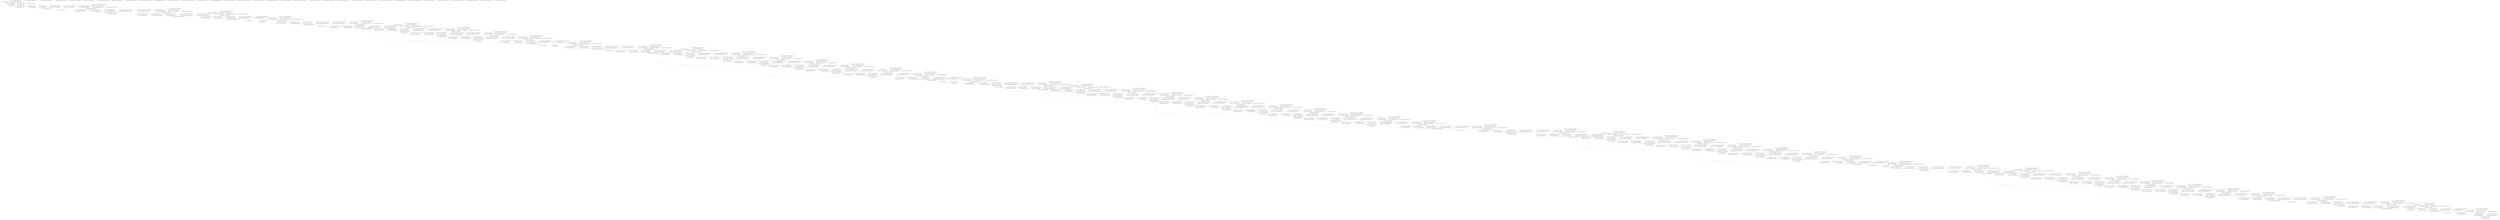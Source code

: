 strict digraph  {
self [op=Placeholder];
"mobilenetv2_1.00_96/Conv1_pad/Pad/paddings" [op=Const];
"mobilenetv2_1.00_96/Conv1_pad/Pad" [op=Pad];
"mobilenetv2_1.00_96/nncf_wrapper_Conv1/Const" [op=Const];
"mobilenetv2_1.00_96/nncf_wrapper_Conv1/LogicalAnd/ReadVariableOp/resource" [op=Placeholder];
"mobilenetv2_1.00_96/nncf_wrapper_Conv1/LogicalAnd/ReadVariableOp" [op=ReadVariableOp];
"mobilenetv2_1.00_96/nncf_wrapper_Conv1/LogicalAnd" [op=LogicalAnd];
"mobilenetv2_1.00_96/nncf_wrapper_Conv1/cond/input_0" [op=Placeholder];
"mobilenetv2_1.00_96/nncf_wrapper_Conv1/cond/input_1" [op=Placeholder];
"mobilenetv2_1.00_96/nncf_wrapper_Conv1/cond" [op=If];
"mobilenetv2_1.00_96/nncf_wrapper_Conv1/cond/Identity" [op=Identity];
"mobilenetv2_1.00_96/nncf_wrapper_Conv1/Conv2D" [op=Conv2D];
"mobilenetv2_1.00_96/bn_Conv1/ReadVariableOp/resource" [op=Placeholder];
"mobilenetv2_1.00_96/bn_Conv1/ReadVariableOp" [op=ReadVariableOp];
"mobilenetv2_1.00_96/bn_Conv1/ReadVariableOp_1/resource" [op=Placeholder];
"mobilenetv2_1.00_96/bn_Conv1/ReadVariableOp_1" [op=ReadVariableOp];
"mobilenetv2_1.00_96/bn_Conv1/FusedBatchNormV3/ReadVariableOp/resource" [op=Placeholder];
"mobilenetv2_1.00_96/bn_Conv1/FusedBatchNormV3/ReadVariableOp" [op=ReadVariableOp];
"mobilenetv2_1.00_96/bn_Conv1/FusedBatchNormV3/ReadVariableOp_1/resource" [op=Placeholder];
"mobilenetv2_1.00_96/bn_Conv1/FusedBatchNormV3/ReadVariableOp_1" [op=ReadVariableOp];
"mobilenetv2_1.00_96/bn_Conv1/FusedBatchNormV3" [op=FusedBatchNormV3];
"mobilenetv2_1.00_96/Conv1_relu/Relu6" [op=Relu6];
"mobilenetv2_1.00_96/nncf_wrapper_expanded_conv_depthwise/Const" [op=Const];
"mobilenetv2_1.00_96/nncf_wrapper_expanded_conv_depthwise/LogicalAnd/ReadVariableOp/resource" [op=Placeholder];
"mobilenetv2_1.00_96/nncf_wrapper_expanded_conv_depthwise/LogicalAnd/ReadVariableOp" [op=ReadVariableOp];
"mobilenetv2_1.00_96/nncf_wrapper_expanded_conv_depthwise/LogicalAnd" [op=LogicalAnd];
"mobilenetv2_1.00_96/nncf_wrapper_expanded_conv_depthwise/cond/input_0" [op=Placeholder];
"mobilenetv2_1.00_96/nncf_wrapper_expanded_conv_depthwise/cond/input_1" [op=Placeholder];
"mobilenetv2_1.00_96/nncf_wrapper_expanded_conv_depthwise/cond" [op=If];
"mobilenetv2_1.00_96/nncf_wrapper_expanded_conv_depthwise/cond/Identity" [op=Identity];
"mobilenetv2_1.00_96/nncf_wrapper_expanded_conv_depthwise/depthwise/Shape" [op=Const];
"mobilenetv2_1.00_96/nncf_wrapper_expanded_conv_depthwise/depthwise/dilation_rate" [op=Const];
"mobilenetv2_1.00_96/nncf_wrapper_expanded_conv_depthwise/depthwise" [op=DepthwiseConv2dNative];
"mobilenetv2_1.00_96/expanded_conv_depthwise_BN/ReadVariableOp/resource" [op=Placeholder];
"mobilenetv2_1.00_96/expanded_conv_depthwise_BN/ReadVariableOp" [op=ReadVariableOp];
"mobilenetv2_1.00_96/expanded_conv_depthwise_BN/ReadVariableOp_1/resource" [op=Placeholder];
"mobilenetv2_1.00_96/expanded_conv_depthwise_BN/ReadVariableOp_1" [op=ReadVariableOp];
"mobilenetv2_1.00_96/expanded_conv_depthwise_BN/FusedBatchNormV3/ReadVariableOp/resource" [op=Placeholder];
"mobilenetv2_1.00_96/expanded_conv_depthwise_BN/FusedBatchNormV3/ReadVariableOp" [op=ReadVariableOp];
"mobilenetv2_1.00_96/expanded_conv_depthwise_BN/FusedBatchNormV3/ReadVariableOp_1/resource" [op=Placeholder];
"mobilenetv2_1.00_96/expanded_conv_depthwise_BN/FusedBatchNormV3/ReadVariableOp_1" [op=ReadVariableOp];
"mobilenetv2_1.00_96/expanded_conv_depthwise_BN/FusedBatchNormV3" [op=FusedBatchNormV3];
"mobilenetv2_1.00_96/expanded_conv_depthwise_relu/Relu6" [op=Relu6];
"mobilenetv2_1.00_96/nncf_wrapper_expanded_conv_project/Const" [op=Const];
"mobilenetv2_1.00_96/nncf_wrapper_expanded_conv_project/LogicalAnd/ReadVariableOp/resource" [op=Placeholder];
"mobilenetv2_1.00_96/nncf_wrapper_expanded_conv_project/LogicalAnd/ReadVariableOp" [op=ReadVariableOp];
"mobilenetv2_1.00_96/nncf_wrapper_expanded_conv_project/LogicalAnd" [op=LogicalAnd];
"mobilenetv2_1.00_96/nncf_wrapper_expanded_conv_project/cond/input_0" [op=Placeholder];
"mobilenetv2_1.00_96/nncf_wrapper_expanded_conv_project/cond/input_1" [op=Placeholder];
"mobilenetv2_1.00_96/nncf_wrapper_expanded_conv_project/cond" [op=If];
"mobilenetv2_1.00_96/nncf_wrapper_expanded_conv_project/cond/Identity" [op=Identity];
"mobilenetv2_1.00_96/nncf_wrapper_expanded_conv_project/Conv2D" [op=Conv2D];
"mobilenetv2_1.00_96/expanded_conv_project_BN/ReadVariableOp/resource" [op=Placeholder];
"mobilenetv2_1.00_96/expanded_conv_project_BN/ReadVariableOp" [op=ReadVariableOp];
"mobilenetv2_1.00_96/expanded_conv_project_BN/ReadVariableOp_1/resource" [op=Placeholder];
"mobilenetv2_1.00_96/expanded_conv_project_BN/ReadVariableOp_1" [op=ReadVariableOp];
"mobilenetv2_1.00_96/expanded_conv_project_BN/FusedBatchNormV3/ReadVariableOp/resource" [op=Placeholder];
"mobilenetv2_1.00_96/expanded_conv_project_BN/FusedBatchNormV3/ReadVariableOp" [op=ReadVariableOp];
"mobilenetv2_1.00_96/expanded_conv_project_BN/FusedBatchNormV3/ReadVariableOp_1/resource" [op=Placeholder];
"mobilenetv2_1.00_96/expanded_conv_project_BN/FusedBatchNormV3/ReadVariableOp_1" [op=ReadVariableOp];
"mobilenetv2_1.00_96/expanded_conv_project_BN/FusedBatchNormV3" [op=FusedBatchNormV3];
"mobilenetv2_1.00_96/nncf_wrapper_block_1_expand/Const" [op=Const];
"mobilenetv2_1.00_96/nncf_wrapper_block_1_expand/LogicalAnd/ReadVariableOp/resource" [op=Placeholder];
"mobilenetv2_1.00_96/nncf_wrapper_block_1_expand/LogicalAnd/ReadVariableOp" [op=ReadVariableOp];
"mobilenetv2_1.00_96/nncf_wrapper_block_1_expand/LogicalAnd" [op=LogicalAnd];
"mobilenetv2_1.00_96/nncf_wrapper_block_1_expand/cond/input_0" [op=Placeholder];
"mobilenetv2_1.00_96/nncf_wrapper_block_1_expand/cond/input_1" [op=Placeholder];
"mobilenetv2_1.00_96/nncf_wrapper_block_1_expand/cond" [op=If];
"mobilenetv2_1.00_96/nncf_wrapper_block_1_expand/cond/Identity" [op=Identity];
"mobilenetv2_1.00_96/nncf_wrapper_block_1_expand/Conv2D" [op=Conv2D];
"mobilenetv2_1.00_96/block_1_expand_BN/ReadVariableOp/resource" [op=Placeholder];
"mobilenetv2_1.00_96/block_1_expand_BN/ReadVariableOp" [op=ReadVariableOp];
"mobilenetv2_1.00_96/block_1_expand_BN/ReadVariableOp_1/resource" [op=Placeholder];
"mobilenetv2_1.00_96/block_1_expand_BN/ReadVariableOp_1" [op=ReadVariableOp];
"mobilenetv2_1.00_96/block_1_expand_BN/FusedBatchNormV3/ReadVariableOp/resource" [op=Placeholder];
"mobilenetv2_1.00_96/block_1_expand_BN/FusedBatchNormV3/ReadVariableOp" [op=ReadVariableOp];
"mobilenetv2_1.00_96/block_1_expand_BN/FusedBatchNormV3/ReadVariableOp_1/resource" [op=Placeholder];
"mobilenetv2_1.00_96/block_1_expand_BN/FusedBatchNormV3/ReadVariableOp_1" [op=ReadVariableOp];
"mobilenetv2_1.00_96/block_1_expand_BN/FusedBatchNormV3" [op=FusedBatchNormV3];
"mobilenetv2_1.00_96/block_1_expand_relu/Relu6" [op=Relu6];
"mobilenetv2_1.00_96/block_1_pad/Pad/paddings" [op=Const];
"mobilenetv2_1.00_96/block_1_pad/Pad" [op=Pad];
"mobilenetv2_1.00_96/nncf_wrapper_block_1_depthwise/Const" [op=Const];
"mobilenetv2_1.00_96/nncf_wrapper_block_1_depthwise/LogicalAnd/ReadVariableOp/resource" [op=Placeholder];
"mobilenetv2_1.00_96/nncf_wrapper_block_1_depthwise/LogicalAnd/ReadVariableOp" [op=ReadVariableOp];
"mobilenetv2_1.00_96/nncf_wrapper_block_1_depthwise/LogicalAnd" [op=LogicalAnd];
"mobilenetv2_1.00_96/nncf_wrapper_block_1_depthwise/cond/input_0" [op=Placeholder];
"mobilenetv2_1.00_96/nncf_wrapper_block_1_depthwise/cond/input_1" [op=Placeholder];
"mobilenetv2_1.00_96/nncf_wrapper_block_1_depthwise/cond" [op=If];
"mobilenetv2_1.00_96/nncf_wrapper_block_1_depthwise/cond/Identity" [op=Identity];
"mobilenetv2_1.00_96/nncf_wrapper_block_1_depthwise/depthwise/Shape" [op=Const];
"mobilenetv2_1.00_96/nncf_wrapper_block_1_depthwise/depthwise/dilation_rate" [op=Const];
"mobilenetv2_1.00_96/nncf_wrapper_block_1_depthwise/depthwise" [op=DepthwiseConv2dNative];
"mobilenetv2_1.00_96/block_1_depthwise_BN/ReadVariableOp/resource" [op=Placeholder];
"mobilenetv2_1.00_96/block_1_depthwise_BN/ReadVariableOp" [op=ReadVariableOp];
"mobilenetv2_1.00_96/block_1_depthwise_BN/ReadVariableOp_1/resource" [op=Placeholder];
"mobilenetv2_1.00_96/block_1_depthwise_BN/ReadVariableOp_1" [op=ReadVariableOp];
"mobilenetv2_1.00_96/block_1_depthwise_BN/FusedBatchNormV3/ReadVariableOp/resource" [op=Placeholder];
"mobilenetv2_1.00_96/block_1_depthwise_BN/FusedBatchNormV3/ReadVariableOp" [op=ReadVariableOp];
"mobilenetv2_1.00_96/block_1_depthwise_BN/FusedBatchNormV3/ReadVariableOp_1/resource" [op=Placeholder];
"mobilenetv2_1.00_96/block_1_depthwise_BN/FusedBatchNormV3/ReadVariableOp_1" [op=ReadVariableOp];
"mobilenetv2_1.00_96/block_1_depthwise_BN/FusedBatchNormV3" [op=FusedBatchNormV3];
"mobilenetv2_1.00_96/block_1_depthwise_relu/Relu6" [op=Relu6];
"mobilenetv2_1.00_96/nncf_wrapper_block_1_project/Const" [op=Const];
"mobilenetv2_1.00_96/nncf_wrapper_block_1_project/LogicalAnd/ReadVariableOp/resource" [op=Placeholder];
"mobilenetv2_1.00_96/nncf_wrapper_block_1_project/LogicalAnd/ReadVariableOp" [op=ReadVariableOp];
"mobilenetv2_1.00_96/nncf_wrapper_block_1_project/LogicalAnd" [op=LogicalAnd];
"mobilenetv2_1.00_96/nncf_wrapper_block_1_project/cond/input_0" [op=Placeholder];
"mobilenetv2_1.00_96/nncf_wrapper_block_1_project/cond/input_1" [op=Placeholder];
"mobilenetv2_1.00_96/nncf_wrapper_block_1_project/cond" [op=If];
"mobilenetv2_1.00_96/nncf_wrapper_block_1_project/cond/Identity" [op=Identity];
"mobilenetv2_1.00_96/nncf_wrapper_block_1_project/Conv2D" [op=Conv2D];
"mobilenetv2_1.00_96/block_1_project_BN/ReadVariableOp/resource" [op=Placeholder];
"mobilenetv2_1.00_96/block_1_project_BN/ReadVariableOp" [op=ReadVariableOp];
"mobilenetv2_1.00_96/block_1_project_BN/ReadVariableOp_1/resource" [op=Placeholder];
"mobilenetv2_1.00_96/block_1_project_BN/ReadVariableOp_1" [op=ReadVariableOp];
"mobilenetv2_1.00_96/block_1_project_BN/FusedBatchNormV3/ReadVariableOp/resource" [op=Placeholder];
"mobilenetv2_1.00_96/block_1_project_BN/FusedBatchNormV3/ReadVariableOp" [op=ReadVariableOp];
"mobilenetv2_1.00_96/block_1_project_BN/FusedBatchNormV3/ReadVariableOp_1/resource" [op=Placeholder];
"mobilenetv2_1.00_96/block_1_project_BN/FusedBatchNormV3/ReadVariableOp_1" [op=ReadVariableOp];
"mobilenetv2_1.00_96/block_1_project_BN/FusedBatchNormV3" [op=FusedBatchNormV3];
"mobilenetv2_1.00_96/nncf_wrapper_block_2_expand/Const" [op=Const];
"mobilenetv2_1.00_96/nncf_wrapper_block_2_expand/LogicalAnd/ReadVariableOp/resource" [op=Placeholder];
"mobilenetv2_1.00_96/nncf_wrapper_block_2_expand/LogicalAnd/ReadVariableOp" [op=ReadVariableOp];
"mobilenetv2_1.00_96/nncf_wrapper_block_2_expand/LogicalAnd" [op=LogicalAnd];
"mobilenetv2_1.00_96/nncf_wrapper_block_2_expand/cond/input_0" [op=Placeholder];
"mobilenetv2_1.00_96/nncf_wrapper_block_2_expand/cond/input_1" [op=Placeholder];
"mobilenetv2_1.00_96/nncf_wrapper_block_2_expand/cond" [op=If];
"mobilenetv2_1.00_96/nncf_wrapper_block_2_expand/cond/Identity" [op=Identity];
"mobilenetv2_1.00_96/nncf_wrapper_block_2_expand/Conv2D" [op=Conv2D];
"mobilenetv2_1.00_96/block_2_expand_BN/ReadVariableOp/resource" [op=Placeholder];
"mobilenetv2_1.00_96/block_2_expand_BN/ReadVariableOp" [op=ReadVariableOp];
"mobilenetv2_1.00_96/block_2_expand_BN/ReadVariableOp_1/resource" [op=Placeholder];
"mobilenetv2_1.00_96/block_2_expand_BN/ReadVariableOp_1" [op=ReadVariableOp];
"mobilenetv2_1.00_96/block_2_expand_BN/FusedBatchNormV3/ReadVariableOp/resource" [op=Placeholder];
"mobilenetv2_1.00_96/block_2_expand_BN/FusedBatchNormV3/ReadVariableOp" [op=ReadVariableOp];
"mobilenetv2_1.00_96/block_2_expand_BN/FusedBatchNormV3/ReadVariableOp_1/resource" [op=Placeholder];
"mobilenetv2_1.00_96/block_2_expand_BN/FusedBatchNormV3/ReadVariableOp_1" [op=ReadVariableOp];
"mobilenetv2_1.00_96/block_2_expand_BN/FusedBatchNormV3" [op=FusedBatchNormV3];
"mobilenetv2_1.00_96/block_2_expand_relu/Relu6" [op=Relu6];
"mobilenetv2_1.00_96/nncf_wrapper_block_2_depthwise/Const" [op=Const];
"mobilenetv2_1.00_96/nncf_wrapper_block_2_depthwise/LogicalAnd/ReadVariableOp/resource" [op=Placeholder];
"mobilenetv2_1.00_96/nncf_wrapper_block_2_depthwise/LogicalAnd/ReadVariableOp" [op=ReadVariableOp];
"mobilenetv2_1.00_96/nncf_wrapper_block_2_depthwise/LogicalAnd" [op=LogicalAnd];
"mobilenetv2_1.00_96/nncf_wrapper_block_2_depthwise/cond/input_0" [op=Placeholder];
"mobilenetv2_1.00_96/nncf_wrapper_block_2_depthwise/cond/input_1" [op=Placeholder];
"mobilenetv2_1.00_96/nncf_wrapper_block_2_depthwise/cond" [op=If];
"mobilenetv2_1.00_96/nncf_wrapper_block_2_depthwise/cond/Identity" [op=Identity];
"mobilenetv2_1.00_96/nncf_wrapper_block_2_depthwise/depthwise/Shape" [op=Const];
"mobilenetv2_1.00_96/nncf_wrapper_block_2_depthwise/depthwise/dilation_rate" [op=Const];
"mobilenetv2_1.00_96/nncf_wrapper_block_2_depthwise/depthwise" [op=DepthwiseConv2dNative];
"mobilenetv2_1.00_96/block_2_depthwise_BN/ReadVariableOp/resource" [op=Placeholder];
"mobilenetv2_1.00_96/block_2_depthwise_BN/ReadVariableOp" [op=ReadVariableOp];
"mobilenetv2_1.00_96/block_2_depthwise_BN/ReadVariableOp_1/resource" [op=Placeholder];
"mobilenetv2_1.00_96/block_2_depthwise_BN/ReadVariableOp_1" [op=ReadVariableOp];
"mobilenetv2_1.00_96/block_2_depthwise_BN/FusedBatchNormV3/ReadVariableOp/resource" [op=Placeholder];
"mobilenetv2_1.00_96/block_2_depthwise_BN/FusedBatchNormV3/ReadVariableOp" [op=ReadVariableOp];
"mobilenetv2_1.00_96/block_2_depthwise_BN/FusedBatchNormV3/ReadVariableOp_1/resource" [op=Placeholder];
"mobilenetv2_1.00_96/block_2_depthwise_BN/FusedBatchNormV3/ReadVariableOp_1" [op=ReadVariableOp];
"mobilenetv2_1.00_96/block_2_depthwise_BN/FusedBatchNormV3" [op=FusedBatchNormV3];
"mobilenetv2_1.00_96/block_2_depthwise_relu/Relu6" [op=Relu6];
"mobilenetv2_1.00_96/nncf_wrapper_block_2_project/Const" [op=Const];
"mobilenetv2_1.00_96/nncf_wrapper_block_2_project/LogicalAnd/ReadVariableOp/resource" [op=Placeholder];
"mobilenetv2_1.00_96/nncf_wrapper_block_2_project/LogicalAnd/ReadVariableOp" [op=ReadVariableOp];
"mobilenetv2_1.00_96/nncf_wrapper_block_2_project/LogicalAnd" [op=LogicalAnd];
"mobilenetv2_1.00_96/nncf_wrapper_block_2_project/cond/input_0" [op=Placeholder];
"mobilenetv2_1.00_96/nncf_wrapper_block_2_project/cond/input_1" [op=Placeholder];
"mobilenetv2_1.00_96/nncf_wrapper_block_2_project/cond" [op=If];
"mobilenetv2_1.00_96/nncf_wrapper_block_2_project/cond/Identity" [op=Identity];
"mobilenetv2_1.00_96/nncf_wrapper_block_2_project/Conv2D" [op=Conv2D];
"mobilenetv2_1.00_96/block_2_project_BN/ReadVariableOp/resource" [op=Placeholder];
"mobilenetv2_1.00_96/block_2_project_BN/ReadVariableOp" [op=ReadVariableOp];
"mobilenetv2_1.00_96/block_2_project_BN/ReadVariableOp_1/resource" [op=Placeholder];
"mobilenetv2_1.00_96/block_2_project_BN/ReadVariableOp_1" [op=ReadVariableOp];
"mobilenetv2_1.00_96/block_2_project_BN/FusedBatchNormV3/ReadVariableOp/resource" [op=Placeholder];
"mobilenetv2_1.00_96/block_2_project_BN/FusedBatchNormV3/ReadVariableOp" [op=ReadVariableOp];
"mobilenetv2_1.00_96/block_2_project_BN/FusedBatchNormV3/ReadVariableOp_1/resource" [op=Placeholder];
"mobilenetv2_1.00_96/block_2_project_BN/FusedBatchNormV3/ReadVariableOp_1" [op=ReadVariableOp];
"mobilenetv2_1.00_96/block_2_project_BN/FusedBatchNormV3" [op=FusedBatchNormV3];
"mobilenetv2_1.00_96/block_2_add/add" [op=AddV2];
"mobilenetv2_1.00_96/nncf_wrapper_block_3_expand/Const" [op=Const];
"mobilenetv2_1.00_96/nncf_wrapper_block_3_expand/LogicalAnd/ReadVariableOp/resource" [op=Placeholder];
"mobilenetv2_1.00_96/nncf_wrapper_block_3_expand/LogicalAnd/ReadVariableOp" [op=ReadVariableOp];
"mobilenetv2_1.00_96/nncf_wrapper_block_3_expand/LogicalAnd" [op=LogicalAnd];
"mobilenetv2_1.00_96/nncf_wrapper_block_3_expand/cond/input_0" [op=Placeholder];
"mobilenetv2_1.00_96/nncf_wrapper_block_3_expand/cond/input_1" [op=Placeholder];
"mobilenetv2_1.00_96/nncf_wrapper_block_3_expand/cond" [op=If];
"mobilenetv2_1.00_96/nncf_wrapper_block_3_expand/cond/Identity" [op=Identity];
"mobilenetv2_1.00_96/nncf_wrapper_block_3_expand/Conv2D" [op=Conv2D];
"mobilenetv2_1.00_96/block_3_expand_BN/ReadVariableOp/resource" [op=Placeholder];
"mobilenetv2_1.00_96/block_3_expand_BN/ReadVariableOp" [op=ReadVariableOp];
"mobilenetv2_1.00_96/block_3_expand_BN/ReadVariableOp_1/resource" [op=Placeholder];
"mobilenetv2_1.00_96/block_3_expand_BN/ReadVariableOp_1" [op=ReadVariableOp];
"mobilenetv2_1.00_96/block_3_expand_BN/FusedBatchNormV3/ReadVariableOp/resource" [op=Placeholder];
"mobilenetv2_1.00_96/block_3_expand_BN/FusedBatchNormV3/ReadVariableOp" [op=ReadVariableOp];
"mobilenetv2_1.00_96/block_3_expand_BN/FusedBatchNormV3/ReadVariableOp_1/resource" [op=Placeholder];
"mobilenetv2_1.00_96/block_3_expand_BN/FusedBatchNormV3/ReadVariableOp_1" [op=ReadVariableOp];
"mobilenetv2_1.00_96/block_3_expand_BN/FusedBatchNormV3" [op=FusedBatchNormV3];
"mobilenetv2_1.00_96/block_3_expand_relu/Relu6" [op=Relu6];
"mobilenetv2_1.00_96/block_3_pad/Pad/paddings" [op=Const];
"mobilenetv2_1.00_96/block_3_pad/Pad" [op=Pad];
"mobilenetv2_1.00_96/nncf_wrapper_block_3_depthwise/Const" [op=Const];
"mobilenetv2_1.00_96/nncf_wrapper_block_3_depthwise/LogicalAnd/ReadVariableOp/resource" [op=Placeholder];
"mobilenetv2_1.00_96/nncf_wrapper_block_3_depthwise/LogicalAnd/ReadVariableOp" [op=ReadVariableOp];
"mobilenetv2_1.00_96/nncf_wrapper_block_3_depthwise/LogicalAnd" [op=LogicalAnd];
"mobilenetv2_1.00_96/nncf_wrapper_block_3_depthwise/cond/input_0" [op=Placeholder];
"mobilenetv2_1.00_96/nncf_wrapper_block_3_depthwise/cond/input_1" [op=Placeholder];
"mobilenetv2_1.00_96/nncf_wrapper_block_3_depthwise/cond" [op=If];
"mobilenetv2_1.00_96/nncf_wrapper_block_3_depthwise/cond/Identity" [op=Identity];
"mobilenetv2_1.00_96/nncf_wrapper_block_3_depthwise/depthwise/Shape" [op=Const];
"mobilenetv2_1.00_96/nncf_wrapper_block_3_depthwise/depthwise/dilation_rate" [op=Const];
"mobilenetv2_1.00_96/nncf_wrapper_block_3_depthwise/depthwise" [op=DepthwiseConv2dNative];
"mobilenetv2_1.00_96/block_3_depthwise_BN/ReadVariableOp/resource" [op=Placeholder];
"mobilenetv2_1.00_96/block_3_depthwise_BN/ReadVariableOp" [op=ReadVariableOp];
"mobilenetv2_1.00_96/block_3_depthwise_BN/ReadVariableOp_1/resource" [op=Placeholder];
"mobilenetv2_1.00_96/block_3_depthwise_BN/ReadVariableOp_1" [op=ReadVariableOp];
"mobilenetv2_1.00_96/block_3_depthwise_BN/FusedBatchNormV3/ReadVariableOp/resource" [op=Placeholder];
"mobilenetv2_1.00_96/block_3_depthwise_BN/FusedBatchNormV3/ReadVariableOp" [op=ReadVariableOp];
"mobilenetv2_1.00_96/block_3_depthwise_BN/FusedBatchNormV3/ReadVariableOp_1/resource" [op=Placeholder];
"mobilenetv2_1.00_96/block_3_depthwise_BN/FusedBatchNormV3/ReadVariableOp_1" [op=ReadVariableOp];
"mobilenetv2_1.00_96/block_3_depthwise_BN/FusedBatchNormV3" [op=FusedBatchNormV3];
"mobilenetv2_1.00_96/block_3_depthwise_relu/Relu6" [op=Relu6];
"mobilenetv2_1.00_96/nncf_wrapper_block_3_project/Const" [op=Const];
"mobilenetv2_1.00_96/nncf_wrapper_block_3_project/LogicalAnd/ReadVariableOp/resource" [op=Placeholder];
"mobilenetv2_1.00_96/nncf_wrapper_block_3_project/LogicalAnd/ReadVariableOp" [op=ReadVariableOp];
"mobilenetv2_1.00_96/nncf_wrapper_block_3_project/LogicalAnd" [op=LogicalAnd];
"mobilenetv2_1.00_96/nncf_wrapper_block_3_project/cond/input_0" [op=Placeholder];
"mobilenetv2_1.00_96/nncf_wrapper_block_3_project/cond/input_1" [op=Placeholder];
"mobilenetv2_1.00_96/nncf_wrapper_block_3_project/cond" [op=If];
"mobilenetv2_1.00_96/nncf_wrapper_block_3_project/cond/Identity" [op=Identity];
"mobilenetv2_1.00_96/nncf_wrapper_block_3_project/Conv2D" [op=Conv2D];
"mobilenetv2_1.00_96/block_3_project_BN/ReadVariableOp/resource" [op=Placeholder];
"mobilenetv2_1.00_96/block_3_project_BN/ReadVariableOp" [op=ReadVariableOp];
"mobilenetv2_1.00_96/block_3_project_BN/ReadVariableOp_1/resource" [op=Placeholder];
"mobilenetv2_1.00_96/block_3_project_BN/ReadVariableOp_1" [op=ReadVariableOp];
"mobilenetv2_1.00_96/block_3_project_BN/FusedBatchNormV3/ReadVariableOp/resource" [op=Placeholder];
"mobilenetv2_1.00_96/block_3_project_BN/FusedBatchNormV3/ReadVariableOp" [op=ReadVariableOp];
"mobilenetv2_1.00_96/block_3_project_BN/FusedBatchNormV3/ReadVariableOp_1/resource" [op=Placeholder];
"mobilenetv2_1.00_96/block_3_project_BN/FusedBatchNormV3/ReadVariableOp_1" [op=ReadVariableOp];
"mobilenetv2_1.00_96/block_3_project_BN/FusedBatchNormV3" [op=FusedBatchNormV3];
"mobilenetv2_1.00_96/nncf_wrapper_block_4_expand/Const" [op=Const];
"mobilenetv2_1.00_96/nncf_wrapper_block_4_expand/LogicalAnd/ReadVariableOp/resource" [op=Placeholder];
"mobilenetv2_1.00_96/nncf_wrapper_block_4_expand/LogicalAnd/ReadVariableOp" [op=ReadVariableOp];
"mobilenetv2_1.00_96/nncf_wrapper_block_4_expand/LogicalAnd" [op=LogicalAnd];
"mobilenetv2_1.00_96/nncf_wrapper_block_4_expand/cond/input_0" [op=Placeholder];
"mobilenetv2_1.00_96/nncf_wrapper_block_4_expand/cond/input_1" [op=Placeholder];
"mobilenetv2_1.00_96/nncf_wrapper_block_4_expand/cond" [op=If];
"mobilenetv2_1.00_96/nncf_wrapper_block_4_expand/cond/Identity" [op=Identity];
"mobilenetv2_1.00_96/nncf_wrapper_block_4_expand/Conv2D" [op=Conv2D];
"mobilenetv2_1.00_96/block_4_expand_BN/ReadVariableOp/resource" [op=Placeholder];
"mobilenetv2_1.00_96/block_4_expand_BN/ReadVariableOp" [op=ReadVariableOp];
"mobilenetv2_1.00_96/block_4_expand_BN/ReadVariableOp_1/resource" [op=Placeholder];
"mobilenetv2_1.00_96/block_4_expand_BN/ReadVariableOp_1" [op=ReadVariableOp];
"mobilenetv2_1.00_96/block_4_expand_BN/FusedBatchNormV3/ReadVariableOp/resource" [op=Placeholder];
"mobilenetv2_1.00_96/block_4_expand_BN/FusedBatchNormV3/ReadVariableOp" [op=ReadVariableOp];
"mobilenetv2_1.00_96/block_4_expand_BN/FusedBatchNormV3/ReadVariableOp_1/resource" [op=Placeholder];
"mobilenetv2_1.00_96/block_4_expand_BN/FusedBatchNormV3/ReadVariableOp_1" [op=ReadVariableOp];
"mobilenetv2_1.00_96/block_4_expand_BN/FusedBatchNormV3" [op=FusedBatchNormV3];
"mobilenetv2_1.00_96/block_4_expand_relu/Relu6" [op=Relu6];
"mobilenetv2_1.00_96/nncf_wrapper_block_4_depthwise/Const" [op=Const];
"mobilenetv2_1.00_96/nncf_wrapper_block_4_depthwise/LogicalAnd/ReadVariableOp/resource" [op=Placeholder];
"mobilenetv2_1.00_96/nncf_wrapper_block_4_depthwise/LogicalAnd/ReadVariableOp" [op=ReadVariableOp];
"mobilenetv2_1.00_96/nncf_wrapper_block_4_depthwise/LogicalAnd" [op=LogicalAnd];
"mobilenetv2_1.00_96/nncf_wrapper_block_4_depthwise/cond/input_0" [op=Placeholder];
"mobilenetv2_1.00_96/nncf_wrapper_block_4_depthwise/cond/input_1" [op=Placeholder];
"mobilenetv2_1.00_96/nncf_wrapper_block_4_depthwise/cond" [op=If];
"mobilenetv2_1.00_96/nncf_wrapper_block_4_depthwise/cond/Identity" [op=Identity];
"mobilenetv2_1.00_96/nncf_wrapper_block_4_depthwise/depthwise/Shape" [op=Const];
"mobilenetv2_1.00_96/nncf_wrapper_block_4_depthwise/depthwise/dilation_rate" [op=Const];
"mobilenetv2_1.00_96/nncf_wrapper_block_4_depthwise/depthwise" [op=DepthwiseConv2dNative];
"mobilenetv2_1.00_96/block_4_depthwise_BN/ReadVariableOp/resource" [op=Placeholder];
"mobilenetv2_1.00_96/block_4_depthwise_BN/ReadVariableOp" [op=ReadVariableOp];
"mobilenetv2_1.00_96/block_4_depthwise_BN/ReadVariableOp_1/resource" [op=Placeholder];
"mobilenetv2_1.00_96/block_4_depthwise_BN/ReadVariableOp_1" [op=ReadVariableOp];
"mobilenetv2_1.00_96/block_4_depthwise_BN/FusedBatchNormV3/ReadVariableOp/resource" [op=Placeholder];
"mobilenetv2_1.00_96/block_4_depthwise_BN/FusedBatchNormV3/ReadVariableOp" [op=ReadVariableOp];
"mobilenetv2_1.00_96/block_4_depthwise_BN/FusedBatchNormV3/ReadVariableOp_1/resource" [op=Placeholder];
"mobilenetv2_1.00_96/block_4_depthwise_BN/FusedBatchNormV3/ReadVariableOp_1" [op=ReadVariableOp];
"mobilenetv2_1.00_96/block_4_depthwise_BN/FusedBatchNormV3" [op=FusedBatchNormV3];
"mobilenetv2_1.00_96/block_4_depthwise_relu/Relu6" [op=Relu6];
"mobilenetv2_1.00_96/nncf_wrapper_block_4_project/Const" [op=Const];
"mobilenetv2_1.00_96/nncf_wrapper_block_4_project/LogicalAnd/ReadVariableOp/resource" [op=Placeholder];
"mobilenetv2_1.00_96/nncf_wrapper_block_4_project/LogicalAnd/ReadVariableOp" [op=ReadVariableOp];
"mobilenetv2_1.00_96/nncf_wrapper_block_4_project/LogicalAnd" [op=LogicalAnd];
"mobilenetv2_1.00_96/nncf_wrapper_block_4_project/cond/input_0" [op=Placeholder];
"mobilenetv2_1.00_96/nncf_wrapper_block_4_project/cond/input_1" [op=Placeholder];
"mobilenetv2_1.00_96/nncf_wrapper_block_4_project/cond" [op=If];
"mobilenetv2_1.00_96/nncf_wrapper_block_4_project/cond/Identity" [op=Identity];
"mobilenetv2_1.00_96/nncf_wrapper_block_4_project/Conv2D" [op=Conv2D];
"mobilenetv2_1.00_96/block_4_project_BN/ReadVariableOp/resource" [op=Placeholder];
"mobilenetv2_1.00_96/block_4_project_BN/ReadVariableOp" [op=ReadVariableOp];
"mobilenetv2_1.00_96/block_4_project_BN/ReadVariableOp_1/resource" [op=Placeholder];
"mobilenetv2_1.00_96/block_4_project_BN/ReadVariableOp_1" [op=ReadVariableOp];
"mobilenetv2_1.00_96/block_4_project_BN/FusedBatchNormV3/ReadVariableOp/resource" [op=Placeholder];
"mobilenetv2_1.00_96/block_4_project_BN/FusedBatchNormV3/ReadVariableOp" [op=ReadVariableOp];
"mobilenetv2_1.00_96/block_4_project_BN/FusedBatchNormV3/ReadVariableOp_1/resource" [op=Placeholder];
"mobilenetv2_1.00_96/block_4_project_BN/FusedBatchNormV3/ReadVariableOp_1" [op=ReadVariableOp];
"mobilenetv2_1.00_96/block_4_project_BN/FusedBatchNormV3" [op=FusedBatchNormV3];
"mobilenetv2_1.00_96/block_4_add/add" [op=AddV2];
"mobilenetv2_1.00_96/nncf_wrapper_block_5_expand/Const" [op=Const];
"mobilenetv2_1.00_96/nncf_wrapper_block_5_expand/LogicalAnd/ReadVariableOp/resource" [op=Placeholder];
"mobilenetv2_1.00_96/nncf_wrapper_block_5_expand/LogicalAnd/ReadVariableOp" [op=ReadVariableOp];
"mobilenetv2_1.00_96/nncf_wrapper_block_5_expand/LogicalAnd" [op=LogicalAnd];
"mobilenetv2_1.00_96/nncf_wrapper_block_5_expand/cond/input_0" [op=Placeholder];
"mobilenetv2_1.00_96/nncf_wrapper_block_5_expand/cond/input_1" [op=Placeholder];
"mobilenetv2_1.00_96/nncf_wrapper_block_5_expand/cond" [op=If];
"mobilenetv2_1.00_96/nncf_wrapper_block_5_expand/cond/Identity" [op=Identity];
"mobilenetv2_1.00_96/nncf_wrapper_block_5_expand/Conv2D" [op=Conv2D];
"mobilenetv2_1.00_96/block_5_expand_BN/ReadVariableOp/resource" [op=Placeholder];
"mobilenetv2_1.00_96/block_5_expand_BN/ReadVariableOp" [op=ReadVariableOp];
"mobilenetv2_1.00_96/block_5_expand_BN/ReadVariableOp_1/resource" [op=Placeholder];
"mobilenetv2_1.00_96/block_5_expand_BN/ReadVariableOp_1" [op=ReadVariableOp];
"mobilenetv2_1.00_96/block_5_expand_BN/FusedBatchNormV3/ReadVariableOp/resource" [op=Placeholder];
"mobilenetv2_1.00_96/block_5_expand_BN/FusedBatchNormV3/ReadVariableOp" [op=ReadVariableOp];
"mobilenetv2_1.00_96/block_5_expand_BN/FusedBatchNormV3/ReadVariableOp_1/resource" [op=Placeholder];
"mobilenetv2_1.00_96/block_5_expand_BN/FusedBatchNormV3/ReadVariableOp_1" [op=ReadVariableOp];
"mobilenetv2_1.00_96/block_5_expand_BN/FusedBatchNormV3" [op=FusedBatchNormV3];
"mobilenetv2_1.00_96/block_5_expand_relu/Relu6" [op=Relu6];
"mobilenetv2_1.00_96/nncf_wrapper_block_5_depthwise/Const" [op=Const];
"mobilenetv2_1.00_96/nncf_wrapper_block_5_depthwise/LogicalAnd/ReadVariableOp/resource" [op=Placeholder];
"mobilenetv2_1.00_96/nncf_wrapper_block_5_depthwise/LogicalAnd/ReadVariableOp" [op=ReadVariableOp];
"mobilenetv2_1.00_96/nncf_wrapper_block_5_depthwise/LogicalAnd" [op=LogicalAnd];
"mobilenetv2_1.00_96/nncf_wrapper_block_5_depthwise/cond/input_0" [op=Placeholder];
"mobilenetv2_1.00_96/nncf_wrapper_block_5_depthwise/cond/input_1" [op=Placeholder];
"mobilenetv2_1.00_96/nncf_wrapper_block_5_depthwise/cond" [op=If];
"mobilenetv2_1.00_96/nncf_wrapper_block_5_depthwise/cond/Identity" [op=Identity];
"mobilenetv2_1.00_96/nncf_wrapper_block_5_depthwise/depthwise/Shape" [op=Const];
"mobilenetv2_1.00_96/nncf_wrapper_block_5_depthwise/depthwise/dilation_rate" [op=Const];
"mobilenetv2_1.00_96/nncf_wrapper_block_5_depthwise/depthwise" [op=DepthwiseConv2dNative];
"mobilenetv2_1.00_96/block_5_depthwise_BN/ReadVariableOp/resource" [op=Placeholder];
"mobilenetv2_1.00_96/block_5_depthwise_BN/ReadVariableOp" [op=ReadVariableOp];
"mobilenetv2_1.00_96/block_5_depthwise_BN/ReadVariableOp_1/resource" [op=Placeholder];
"mobilenetv2_1.00_96/block_5_depthwise_BN/ReadVariableOp_1" [op=ReadVariableOp];
"mobilenetv2_1.00_96/block_5_depthwise_BN/FusedBatchNormV3/ReadVariableOp/resource" [op=Placeholder];
"mobilenetv2_1.00_96/block_5_depthwise_BN/FusedBatchNormV3/ReadVariableOp" [op=ReadVariableOp];
"mobilenetv2_1.00_96/block_5_depthwise_BN/FusedBatchNormV3/ReadVariableOp_1/resource" [op=Placeholder];
"mobilenetv2_1.00_96/block_5_depthwise_BN/FusedBatchNormV3/ReadVariableOp_1" [op=ReadVariableOp];
"mobilenetv2_1.00_96/block_5_depthwise_BN/FusedBatchNormV3" [op=FusedBatchNormV3];
"mobilenetv2_1.00_96/block_5_depthwise_relu/Relu6" [op=Relu6];
"mobilenetv2_1.00_96/nncf_wrapper_block_5_project/Const" [op=Const];
"mobilenetv2_1.00_96/nncf_wrapper_block_5_project/LogicalAnd/ReadVariableOp/resource" [op=Placeholder];
"mobilenetv2_1.00_96/nncf_wrapper_block_5_project/LogicalAnd/ReadVariableOp" [op=ReadVariableOp];
"mobilenetv2_1.00_96/nncf_wrapper_block_5_project/LogicalAnd" [op=LogicalAnd];
"mobilenetv2_1.00_96/nncf_wrapper_block_5_project/cond/input_0" [op=Placeholder];
"mobilenetv2_1.00_96/nncf_wrapper_block_5_project/cond/input_1" [op=Placeholder];
"mobilenetv2_1.00_96/nncf_wrapper_block_5_project/cond" [op=If];
"mobilenetv2_1.00_96/nncf_wrapper_block_5_project/cond/Identity" [op=Identity];
"mobilenetv2_1.00_96/nncf_wrapper_block_5_project/Conv2D" [op=Conv2D];
"mobilenetv2_1.00_96/block_5_project_BN/ReadVariableOp/resource" [op=Placeholder];
"mobilenetv2_1.00_96/block_5_project_BN/ReadVariableOp" [op=ReadVariableOp];
"mobilenetv2_1.00_96/block_5_project_BN/ReadVariableOp_1/resource" [op=Placeholder];
"mobilenetv2_1.00_96/block_5_project_BN/ReadVariableOp_1" [op=ReadVariableOp];
"mobilenetv2_1.00_96/block_5_project_BN/FusedBatchNormV3/ReadVariableOp/resource" [op=Placeholder];
"mobilenetv2_1.00_96/block_5_project_BN/FusedBatchNormV3/ReadVariableOp" [op=ReadVariableOp];
"mobilenetv2_1.00_96/block_5_project_BN/FusedBatchNormV3/ReadVariableOp_1/resource" [op=Placeholder];
"mobilenetv2_1.00_96/block_5_project_BN/FusedBatchNormV3/ReadVariableOp_1" [op=ReadVariableOp];
"mobilenetv2_1.00_96/block_5_project_BN/FusedBatchNormV3" [op=FusedBatchNormV3];
"mobilenetv2_1.00_96/block_5_add/add" [op=AddV2];
"mobilenetv2_1.00_96/nncf_wrapper_block_6_expand/Const" [op=Const];
"mobilenetv2_1.00_96/nncf_wrapper_block_6_expand/LogicalAnd/ReadVariableOp/resource" [op=Placeholder];
"mobilenetv2_1.00_96/nncf_wrapper_block_6_expand/LogicalAnd/ReadVariableOp" [op=ReadVariableOp];
"mobilenetv2_1.00_96/nncf_wrapper_block_6_expand/LogicalAnd" [op=LogicalAnd];
"mobilenetv2_1.00_96/nncf_wrapper_block_6_expand/cond/input_0" [op=Placeholder];
"mobilenetv2_1.00_96/nncf_wrapper_block_6_expand/cond/input_1" [op=Placeholder];
"mobilenetv2_1.00_96/nncf_wrapper_block_6_expand/cond" [op=If];
"mobilenetv2_1.00_96/nncf_wrapper_block_6_expand/cond/Identity" [op=Identity];
"mobilenetv2_1.00_96/nncf_wrapper_block_6_expand/Conv2D" [op=Conv2D];
"mobilenetv2_1.00_96/block_6_expand_BN/ReadVariableOp/resource" [op=Placeholder];
"mobilenetv2_1.00_96/block_6_expand_BN/ReadVariableOp" [op=ReadVariableOp];
"mobilenetv2_1.00_96/block_6_expand_BN/ReadVariableOp_1/resource" [op=Placeholder];
"mobilenetv2_1.00_96/block_6_expand_BN/ReadVariableOp_1" [op=ReadVariableOp];
"mobilenetv2_1.00_96/block_6_expand_BN/FusedBatchNormV3/ReadVariableOp/resource" [op=Placeholder];
"mobilenetv2_1.00_96/block_6_expand_BN/FusedBatchNormV3/ReadVariableOp" [op=ReadVariableOp];
"mobilenetv2_1.00_96/block_6_expand_BN/FusedBatchNormV3/ReadVariableOp_1/resource" [op=Placeholder];
"mobilenetv2_1.00_96/block_6_expand_BN/FusedBatchNormV3/ReadVariableOp_1" [op=ReadVariableOp];
"mobilenetv2_1.00_96/block_6_expand_BN/FusedBatchNormV3" [op=FusedBatchNormV3];
"mobilenetv2_1.00_96/block_6_expand_relu/Relu6" [op=Relu6];
"mobilenetv2_1.00_96/block_6_pad/Pad/paddings" [op=Const];
"mobilenetv2_1.00_96/block_6_pad/Pad" [op=Pad];
"mobilenetv2_1.00_96/nncf_wrapper_block_6_depthwise/Const" [op=Const];
"mobilenetv2_1.00_96/nncf_wrapper_block_6_depthwise/LogicalAnd/ReadVariableOp/resource" [op=Placeholder];
"mobilenetv2_1.00_96/nncf_wrapper_block_6_depthwise/LogicalAnd/ReadVariableOp" [op=ReadVariableOp];
"mobilenetv2_1.00_96/nncf_wrapper_block_6_depthwise/LogicalAnd" [op=LogicalAnd];
"mobilenetv2_1.00_96/nncf_wrapper_block_6_depthwise/cond/input_0" [op=Placeholder];
"mobilenetv2_1.00_96/nncf_wrapper_block_6_depthwise/cond/input_1" [op=Placeholder];
"mobilenetv2_1.00_96/nncf_wrapper_block_6_depthwise/cond" [op=If];
"mobilenetv2_1.00_96/nncf_wrapper_block_6_depthwise/cond/Identity" [op=Identity];
"mobilenetv2_1.00_96/nncf_wrapper_block_6_depthwise/depthwise/Shape" [op=Const];
"mobilenetv2_1.00_96/nncf_wrapper_block_6_depthwise/depthwise/dilation_rate" [op=Const];
"mobilenetv2_1.00_96/nncf_wrapper_block_6_depthwise/depthwise" [op=DepthwiseConv2dNative];
"mobilenetv2_1.00_96/block_6_depthwise_BN/ReadVariableOp/resource" [op=Placeholder];
"mobilenetv2_1.00_96/block_6_depthwise_BN/ReadVariableOp" [op=ReadVariableOp];
"mobilenetv2_1.00_96/block_6_depthwise_BN/ReadVariableOp_1/resource" [op=Placeholder];
"mobilenetv2_1.00_96/block_6_depthwise_BN/ReadVariableOp_1" [op=ReadVariableOp];
"mobilenetv2_1.00_96/block_6_depthwise_BN/FusedBatchNormV3/ReadVariableOp/resource" [op=Placeholder];
"mobilenetv2_1.00_96/block_6_depthwise_BN/FusedBatchNormV3/ReadVariableOp" [op=ReadVariableOp];
"mobilenetv2_1.00_96/block_6_depthwise_BN/FusedBatchNormV3/ReadVariableOp_1/resource" [op=Placeholder];
"mobilenetv2_1.00_96/block_6_depthwise_BN/FusedBatchNormV3/ReadVariableOp_1" [op=ReadVariableOp];
"mobilenetv2_1.00_96/block_6_depthwise_BN/FusedBatchNormV3" [op=FusedBatchNormV3];
"mobilenetv2_1.00_96/block_6_depthwise_relu/Relu6" [op=Relu6];
"mobilenetv2_1.00_96/nncf_wrapper_block_6_project/Const" [op=Const];
"mobilenetv2_1.00_96/nncf_wrapper_block_6_project/LogicalAnd/ReadVariableOp/resource" [op=Placeholder];
"mobilenetv2_1.00_96/nncf_wrapper_block_6_project/LogicalAnd/ReadVariableOp" [op=ReadVariableOp];
"mobilenetv2_1.00_96/nncf_wrapper_block_6_project/LogicalAnd" [op=LogicalAnd];
"mobilenetv2_1.00_96/nncf_wrapper_block_6_project/cond/input_0" [op=Placeholder];
"mobilenetv2_1.00_96/nncf_wrapper_block_6_project/cond/input_1" [op=Placeholder];
"mobilenetv2_1.00_96/nncf_wrapper_block_6_project/cond" [op=If];
"mobilenetv2_1.00_96/nncf_wrapper_block_6_project/cond/Identity" [op=Identity];
"mobilenetv2_1.00_96/nncf_wrapper_block_6_project/Conv2D" [op=Conv2D];
"mobilenetv2_1.00_96/block_6_project_BN/ReadVariableOp/resource" [op=Placeholder];
"mobilenetv2_1.00_96/block_6_project_BN/ReadVariableOp" [op=ReadVariableOp];
"mobilenetv2_1.00_96/block_6_project_BN/ReadVariableOp_1/resource" [op=Placeholder];
"mobilenetv2_1.00_96/block_6_project_BN/ReadVariableOp_1" [op=ReadVariableOp];
"mobilenetv2_1.00_96/block_6_project_BN/FusedBatchNormV3/ReadVariableOp/resource" [op=Placeholder];
"mobilenetv2_1.00_96/block_6_project_BN/FusedBatchNormV3/ReadVariableOp" [op=ReadVariableOp];
"mobilenetv2_1.00_96/block_6_project_BN/FusedBatchNormV3/ReadVariableOp_1/resource" [op=Placeholder];
"mobilenetv2_1.00_96/block_6_project_BN/FusedBatchNormV3/ReadVariableOp_1" [op=ReadVariableOp];
"mobilenetv2_1.00_96/block_6_project_BN/FusedBatchNormV3" [op=FusedBatchNormV3];
"mobilenetv2_1.00_96/nncf_wrapper_block_7_expand/Const" [op=Const];
"mobilenetv2_1.00_96/nncf_wrapper_block_7_expand/LogicalAnd/ReadVariableOp/resource" [op=Placeholder];
"mobilenetv2_1.00_96/nncf_wrapper_block_7_expand/LogicalAnd/ReadVariableOp" [op=ReadVariableOp];
"mobilenetv2_1.00_96/nncf_wrapper_block_7_expand/LogicalAnd" [op=LogicalAnd];
"mobilenetv2_1.00_96/nncf_wrapper_block_7_expand/cond/input_0" [op=Placeholder];
"mobilenetv2_1.00_96/nncf_wrapper_block_7_expand/cond/input_1" [op=Placeholder];
"mobilenetv2_1.00_96/nncf_wrapper_block_7_expand/cond" [op=If];
"mobilenetv2_1.00_96/nncf_wrapper_block_7_expand/cond/Identity" [op=Identity];
"mobilenetv2_1.00_96/nncf_wrapper_block_7_expand/Conv2D" [op=Conv2D];
"mobilenetv2_1.00_96/block_7_expand_BN/ReadVariableOp/resource" [op=Placeholder];
"mobilenetv2_1.00_96/block_7_expand_BN/ReadVariableOp" [op=ReadVariableOp];
"mobilenetv2_1.00_96/block_7_expand_BN/ReadVariableOp_1/resource" [op=Placeholder];
"mobilenetv2_1.00_96/block_7_expand_BN/ReadVariableOp_1" [op=ReadVariableOp];
"mobilenetv2_1.00_96/block_7_expand_BN/FusedBatchNormV3/ReadVariableOp/resource" [op=Placeholder];
"mobilenetv2_1.00_96/block_7_expand_BN/FusedBatchNormV3/ReadVariableOp" [op=ReadVariableOp];
"mobilenetv2_1.00_96/block_7_expand_BN/FusedBatchNormV3/ReadVariableOp_1/resource" [op=Placeholder];
"mobilenetv2_1.00_96/block_7_expand_BN/FusedBatchNormV3/ReadVariableOp_1" [op=ReadVariableOp];
"mobilenetv2_1.00_96/block_7_expand_BN/FusedBatchNormV3" [op=FusedBatchNormV3];
"mobilenetv2_1.00_96/block_7_expand_relu/Relu6" [op=Relu6];
"mobilenetv2_1.00_96/nncf_wrapper_block_7_depthwise/Const" [op=Const];
"mobilenetv2_1.00_96/nncf_wrapper_block_7_depthwise/LogicalAnd/ReadVariableOp/resource" [op=Placeholder];
"mobilenetv2_1.00_96/nncf_wrapper_block_7_depthwise/LogicalAnd/ReadVariableOp" [op=ReadVariableOp];
"mobilenetv2_1.00_96/nncf_wrapper_block_7_depthwise/LogicalAnd" [op=LogicalAnd];
"mobilenetv2_1.00_96/nncf_wrapper_block_7_depthwise/cond/input_0" [op=Placeholder];
"mobilenetv2_1.00_96/nncf_wrapper_block_7_depthwise/cond/input_1" [op=Placeholder];
"mobilenetv2_1.00_96/nncf_wrapper_block_7_depthwise/cond" [op=If];
"mobilenetv2_1.00_96/nncf_wrapper_block_7_depthwise/cond/Identity" [op=Identity];
"mobilenetv2_1.00_96/nncf_wrapper_block_7_depthwise/depthwise/Shape" [op=Const];
"mobilenetv2_1.00_96/nncf_wrapper_block_7_depthwise/depthwise/dilation_rate" [op=Const];
"mobilenetv2_1.00_96/nncf_wrapper_block_7_depthwise/depthwise" [op=DepthwiseConv2dNative];
"mobilenetv2_1.00_96/block_7_depthwise_BN/ReadVariableOp/resource" [op=Placeholder];
"mobilenetv2_1.00_96/block_7_depthwise_BN/ReadVariableOp" [op=ReadVariableOp];
"mobilenetv2_1.00_96/block_7_depthwise_BN/ReadVariableOp_1/resource" [op=Placeholder];
"mobilenetv2_1.00_96/block_7_depthwise_BN/ReadVariableOp_1" [op=ReadVariableOp];
"mobilenetv2_1.00_96/block_7_depthwise_BN/FusedBatchNormV3/ReadVariableOp/resource" [op=Placeholder];
"mobilenetv2_1.00_96/block_7_depthwise_BN/FusedBatchNormV3/ReadVariableOp" [op=ReadVariableOp];
"mobilenetv2_1.00_96/block_7_depthwise_BN/FusedBatchNormV3/ReadVariableOp_1/resource" [op=Placeholder];
"mobilenetv2_1.00_96/block_7_depthwise_BN/FusedBatchNormV3/ReadVariableOp_1" [op=ReadVariableOp];
"mobilenetv2_1.00_96/block_7_depthwise_BN/FusedBatchNormV3" [op=FusedBatchNormV3];
"mobilenetv2_1.00_96/block_7_depthwise_relu/Relu6" [op=Relu6];
"mobilenetv2_1.00_96/nncf_wrapper_block_7_project/Const" [op=Const];
"mobilenetv2_1.00_96/nncf_wrapper_block_7_project/LogicalAnd/ReadVariableOp/resource" [op=Placeholder];
"mobilenetv2_1.00_96/nncf_wrapper_block_7_project/LogicalAnd/ReadVariableOp" [op=ReadVariableOp];
"mobilenetv2_1.00_96/nncf_wrapper_block_7_project/LogicalAnd" [op=LogicalAnd];
"mobilenetv2_1.00_96/nncf_wrapper_block_7_project/cond/input_0" [op=Placeholder];
"mobilenetv2_1.00_96/nncf_wrapper_block_7_project/cond/input_1" [op=Placeholder];
"mobilenetv2_1.00_96/nncf_wrapper_block_7_project/cond" [op=If];
"mobilenetv2_1.00_96/nncf_wrapper_block_7_project/cond/Identity" [op=Identity];
"mobilenetv2_1.00_96/nncf_wrapper_block_7_project/Conv2D" [op=Conv2D];
"mobilenetv2_1.00_96/block_7_project_BN/ReadVariableOp/resource" [op=Placeholder];
"mobilenetv2_1.00_96/block_7_project_BN/ReadVariableOp" [op=ReadVariableOp];
"mobilenetv2_1.00_96/block_7_project_BN/ReadVariableOp_1/resource" [op=Placeholder];
"mobilenetv2_1.00_96/block_7_project_BN/ReadVariableOp_1" [op=ReadVariableOp];
"mobilenetv2_1.00_96/block_7_project_BN/FusedBatchNormV3/ReadVariableOp/resource" [op=Placeholder];
"mobilenetv2_1.00_96/block_7_project_BN/FusedBatchNormV3/ReadVariableOp" [op=ReadVariableOp];
"mobilenetv2_1.00_96/block_7_project_BN/FusedBatchNormV3/ReadVariableOp_1/resource" [op=Placeholder];
"mobilenetv2_1.00_96/block_7_project_BN/FusedBatchNormV3/ReadVariableOp_1" [op=ReadVariableOp];
"mobilenetv2_1.00_96/block_7_project_BN/FusedBatchNormV3" [op=FusedBatchNormV3];
"mobilenetv2_1.00_96/block_7_add/add" [op=AddV2];
"mobilenetv2_1.00_96/nncf_wrapper_block_8_expand/Const" [op=Const];
"mobilenetv2_1.00_96/nncf_wrapper_block_8_expand/LogicalAnd/ReadVariableOp/resource" [op=Placeholder];
"mobilenetv2_1.00_96/nncf_wrapper_block_8_expand/LogicalAnd/ReadVariableOp" [op=ReadVariableOp];
"mobilenetv2_1.00_96/nncf_wrapper_block_8_expand/LogicalAnd" [op=LogicalAnd];
"mobilenetv2_1.00_96/nncf_wrapper_block_8_expand/cond/input_0" [op=Placeholder];
"mobilenetv2_1.00_96/nncf_wrapper_block_8_expand/cond/input_1" [op=Placeholder];
"mobilenetv2_1.00_96/nncf_wrapper_block_8_expand/cond" [op=If];
"mobilenetv2_1.00_96/nncf_wrapper_block_8_expand/cond/Identity" [op=Identity];
"mobilenetv2_1.00_96/nncf_wrapper_block_8_expand/Conv2D" [op=Conv2D];
"mobilenetv2_1.00_96/block_8_expand_BN/ReadVariableOp/resource" [op=Placeholder];
"mobilenetv2_1.00_96/block_8_expand_BN/ReadVariableOp" [op=ReadVariableOp];
"mobilenetv2_1.00_96/block_8_expand_BN/ReadVariableOp_1/resource" [op=Placeholder];
"mobilenetv2_1.00_96/block_8_expand_BN/ReadVariableOp_1" [op=ReadVariableOp];
"mobilenetv2_1.00_96/block_8_expand_BN/FusedBatchNormV3/ReadVariableOp/resource" [op=Placeholder];
"mobilenetv2_1.00_96/block_8_expand_BN/FusedBatchNormV3/ReadVariableOp" [op=ReadVariableOp];
"mobilenetv2_1.00_96/block_8_expand_BN/FusedBatchNormV3/ReadVariableOp_1/resource" [op=Placeholder];
"mobilenetv2_1.00_96/block_8_expand_BN/FusedBatchNormV3/ReadVariableOp_1" [op=ReadVariableOp];
"mobilenetv2_1.00_96/block_8_expand_BN/FusedBatchNormV3" [op=FusedBatchNormV3];
"mobilenetv2_1.00_96/block_8_expand_relu/Relu6" [op=Relu6];
"mobilenetv2_1.00_96/nncf_wrapper_block_8_depthwise/Const" [op=Const];
"mobilenetv2_1.00_96/nncf_wrapper_block_8_depthwise/LogicalAnd/ReadVariableOp/resource" [op=Placeholder];
"mobilenetv2_1.00_96/nncf_wrapper_block_8_depthwise/LogicalAnd/ReadVariableOp" [op=ReadVariableOp];
"mobilenetv2_1.00_96/nncf_wrapper_block_8_depthwise/LogicalAnd" [op=LogicalAnd];
"mobilenetv2_1.00_96/nncf_wrapper_block_8_depthwise/cond/input_0" [op=Placeholder];
"mobilenetv2_1.00_96/nncf_wrapper_block_8_depthwise/cond/input_1" [op=Placeholder];
"mobilenetv2_1.00_96/nncf_wrapper_block_8_depthwise/cond" [op=If];
"mobilenetv2_1.00_96/nncf_wrapper_block_8_depthwise/cond/Identity" [op=Identity];
"mobilenetv2_1.00_96/nncf_wrapper_block_8_depthwise/depthwise/Shape" [op=Const];
"mobilenetv2_1.00_96/nncf_wrapper_block_8_depthwise/depthwise/dilation_rate" [op=Const];
"mobilenetv2_1.00_96/nncf_wrapper_block_8_depthwise/depthwise" [op=DepthwiseConv2dNative];
"mobilenetv2_1.00_96/block_8_depthwise_BN/ReadVariableOp/resource" [op=Placeholder];
"mobilenetv2_1.00_96/block_8_depthwise_BN/ReadVariableOp" [op=ReadVariableOp];
"mobilenetv2_1.00_96/block_8_depthwise_BN/ReadVariableOp_1/resource" [op=Placeholder];
"mobilenetv2_1.00_96/block_8_depthwise_BN/ReadVariableOp_1" [op=ReadVariableOp];
"mobilenetv2_1.00_96/block_8_depthwise_BN/FusedBatchNormV3/ReadVariableOp/resource" [op=Placeholder];
"mobilenetv2_1.00_96/block_8_depthwise_BN/FusedBatchNormV3/ReadVariableOp" [op=ReadVariableOp];
"mobilenetv2_1.00_96/block_8_depthwise_BN/FusedBatchNormV3/ReadVariableOp_1/resource" [op=Placeholder];
"mobilenetv2_1.00_96/block_8_depthwise_BN/FusedBatchNormV3/ReadVariableOp_1" [op=ReadVariableOp];
"mobilenetv2_1.00_96/block_8_depthwise_BN/FusedBatchNormV3" [op=FusedBatchNormV3];
"mobilenetv2_1.00_96/block_8_depthwise_relu/Relu6" [op=Relu6];
"mobilenetv2_1.00_96/nncf_wrapper_block_8_project/Const" [op=Const];
"mobilenetv2_1.00_96/nncf_wrapper_block_8_project/LogicalAnd/ReadVariableOp/resource" [op=Placeholder];
"mobilenetv2_1.00_96/nncf_wrapper_block_8_project/LogicalAnd/ReadVariableOp" [op=ReadVariableOp];
"mobilenetv2_1.00_96/nncf_wrapper_block_8_project/LogicalAnd" [op=LogicalAnd];
"mobilenetv2_1.00_96/nncf_wrapper_block_8_project/cond/input_0" [op=Placeholder];
"mobilenetv2_1.00_96/nncf_wrapper_block_8_project/cond/input_1" [op=Placeholder];
"mobilenetv2_1.00_96/nncf_wrapper_block_8_project/cond" [op=If];
"mobilenetv2_1.00_96/nncf_wrapper_block_8_project/cond/Identity" [op=Identity];
"mobilenetv2_1.00_96/nncf_wrapper_block_8_project/Conv2D" [op=Conv2D];
"mobilenetv2_1.00_96/block_8_project_BN/ReadVariableOp/resource" [op=Placeholder];
"mobilenetv2_1.00_96/block_8_project_BN/ReadVariableOp" [op=ReadVariableOp];
"mobilenetv2_1.00_96/block_8_project_BN/ReadVariableOp_1/resource" [op=Placeholder];
"mobilenetv2_1.00_96/block_8_project_BN/ReadVariableOp_1" [op=ReadVariableOp];
"mobilenetv2_1.00_96/block_8_project_BN/FusedBatchNormV3/ReadVariableOp/resource" [op=Placeholder];
"mobilenetv2_1.00_96/block_8_project_BN/FusedBatchNormV3/ReadVariableOp" [op=ReadVariableOp];
"mobilenetv2_1.00_96/block_8_project_BN/FusedBatchNormV3/ReadVariableOp_1/resource" [op=Placeholder];
"mobilenetv2_1.00_96/block_8_project_BN/FusedBatchNormV3/ReadVariableOp_1" [op=ReadVariableOp];
"mobilenetv2_1.00_96/block_8_project_BN/FusedBatchNormV3" [op=FusedBatchNormV3];
"mobilenetv2_1.00_96/block_8_add/add" [op=AddV2];
"mobilenetv2_1.00_96/nncf_wrapper_block_9_expand/Const" [op=Const];
"mobilenetv2_1.00_96/nncf_wrapper_block_9_expand/LogicalAnd/ReadVariableOp/resource" [op=Placeholder];
"mobilenetv2_1.00_96/nncf_wrapper_block_9_expand/LogicalAnd/ReadVariableOp" [op=ReadVariableOp];
"mobilenetv2_1.00_96/nncf_wrapper_block_9_expand/LogicalAnd" [op=LogicalAnd];
"mobilenetv2_1.00_96/nncf_wrapper_block_9_expand/cond/input_0" [op=Placeholder];
"mobilenetv2_1.00_96/nncf_wrapper_block_9_expand/cond/input_1" [op=Placeholder];
"mobilenetv2_1.00_96/nncf_wrapper_block_9_expand/cond" [op=If];
"mobilenetv2_1.00_96/nncf_wrapper_block_9_expand/cond/Identity" [op=Identity];
"mobilenetv2_1.00_96/nncf_wrapper_block_9_expand/Conv2D" [op=Conv2D];
"mobilenetv2_1.00_96/block_9_expand_BN/ReadVariableOp/resource" [op=Placeholder];
"mobilenetv2_1.00_96/block_9_expand_BN/ReadVariableOp" [op=ReadVariableOp];
"mobilenetv2_1.00_96/block_9_expand_BN/ReadVariableOp_1/resource" [op=Placeholder];
"mobilenetv2_1.00_96/block_9_expand_BN/ReadVariableOp_1" [op=ReadVariableOp];
"mobilenetv2_1.00_96/block_9_expand_BN/FusedBatchNormV3/ReadVariableOp/resource" [op=Placeholder];
"mobilenetv2_1.00_96/block_9_expand_BN/FusedBatchNormV3/ReadVariableOp" [op=ReadVariableOp];
"mobilenetv2_1.00_96/block_9_expand_BN/FusedBatchNormV3/ReadVariableOp_1/resource" [op=Placeholder];
"mobilenetv2_1.00_96/block_9_expand_BN/FusedBatchNormV3/ReadVariableOp_1" [op=ReadVariableOp];
"mobilenetv2_1.00_96/block_9_expand_BN/FusedBatchNormV3" [op=FusedBatchNormV3];
"mobilenetv2_1.00_96/block_9_expand_relu/Relu6" [op=Relu6];
"mobilenetv2_1.00_96/nncf_wrapper_block_9_depthwise/Const" [op=Const];
"mobilenetv2_1.00_96/nncf_wrapper_block_9_depthwise/LogicalAnd/ReadVariableOp/resource" [op=Placeholder];
"mobilenetv2_1.00_96/nncf_wrapper_block_9_depthwise/LogicalAnd/ReadVariableOp" [op=ReadVariableOp];
"mobilenetv2_1.00_96/nncf_wrapper_block_9_depthwise/LogicalAnd" [op=LogicalAnd];
"mobilenetv2_1.00_96/nncf_wrapper_block_9_depthwise/cond/input_0" [op=Placeholder];
"mobilenetv2_1.00_96/nncf_wrapper_block_9_depthwise/cond/input_1" [op=Placeholder];
"mobilenetv2_1.00_96/nncf_wrapper_block_9_depthwise/cond" [op=If];
"mobilenetv2_1.00_96/nncf_wrapper_block_9_depthwise/cond/Identity" [op=Identity];
"mobilenetv2_1.00_96/nncf_wrapper_block_9_depthwise/depthwise/Shape" [op=Const];
"mobilenetv2_1.00_96/nncf_wrapper_block_9_depthwise/depthwise/dilation_rate" [op=Const];
"mobilenetv2_1.00_96/nncf_wrapper_block_9_depthwise/depthwise" [op=DepthwiseConv2dNative];
"mobilenetv2_1.00_96/block_9_depthwise_BN/ReadVariableOp/resource" [op=Placeholder];
"mobilenetv2_1.00_96/block_9_depthwise_BN/ReadVariableOp" [op=ReadVariableOp];
"mobilenetv2_1.00_96/block_9_depthwise_BN/ReadVariableOp_1/resource" [op=Placeholder];
"mobilenetv2_1.00_96/block_9_depthwise_BN/ReadVariableOp_1" [op=ReadVariableOp];
"mobilenetv2_1.00_96/block_9_depthwise_BN/FusedBatchNormV3/ReadVariableOp/resource" [op=Placeholder];
"mobilenetv2_1.00_96/block_9_depthwise_BN/FusedBatchNormV3/ReadVariableOp" [op=ReadVariableOp];
"mobilenetv2_1.00_96/block_9_depthwise_BN/FusedBatchNormV3/ReadVariableOp_1/resource" [op=Placeholder];
"mobilenetv2_1.00_96/block_9_depthwise_BN/FusedBatchNormV3/ReadVariableOp_1" [op=ReadVariableOp];
"mobilenetv2_1.00_96/block_9_depthwise_BN/FusedBatchNormV3" [op=FusedBatchNormV3];
"mobilenetv2_1.00_96/block_9_depthwise_relu/Relu6" [op=Relu6];
"mobilenetv2_1.00_96/nncf_wrapper_block_9_project/Const" [op=Const];
"mobilenetv2_1.00_96/nncf_wrapper_block_9_project/LogicalAnd/ReadVariableOp/resource" [op=Placeholder];
"mobilenetv2_1.00_96/nncf_wrapper_block_9_project/LogicalAnd/ReadVariableOp" [op=ReadVariableOp];
"mobilenetv2_1.00_96/nncf_wrapper_block_9_project/LogicalAnd" [op=LogicalAnd];
"mobilenetv2_1.00_96/nncf_wrapper_block_9_project/cond/input_0" [op=Placeholder];
"mobilenetv2_1.00_96/nncf_wrapper_block_9_project/cond/input_1" [op=Placeholder];
"mobilenetv2_1.00_96/nncf_wrapper_block_9_project/cond" [op=If];
"mobilenetv2_1.00_96/nncf_wrapper_block_9_project/cond/Identity" [op=Identity];
"mobilenetv2_1.00_96/nncf_wrapper_block_9_project/Conv2D" [op=Conv2D];
"mobilenetv2_1.00_96/block_9_project_BN/ReadVariableOp/resource" [op=Placeholder];
"mobilenetv2_1.00_96/block_9_project_BN/ReadVariableOp" [op=ReadVariableOp];
"mobilenetv2_1.00_96/block_9_project_BN/ReadVariableOp_1/resource" [op=Placeholder];
"mobilenetv2_1.00_96/block_9_project_BN/ReadVariableOp_1" [op=ReadVariableOp];
"mobilenetv2_1.00_96/block_9_project_BN/FusedBatchNormV3/ReadVariableOp/resource" [op=Placeholder];
"mobilenetv2_1.00_96/block_9_project_BN/FusedBatchNormV3/ReadVariableOp" [op=ReadVariableOp];
"mobilenetv2_1.00_96/block_9_project_BN/FusedBatchNormV3/ReadVariableOp_1/resource" [op=Placeholder];
"mobilenetv2_1.00_96/block_9_project_BN/FusedBatchNormV3/ReadVariableOp_1" [op=ReadVariableOp];
"mobilenetv2_1.00_96/block_9_project_BN/FusedBatchNormV3" [op=FusedBatchNormV3];
"mobilenetv2_1.00_96/block_9_add/add" [op=AddV2];
"mobilenetv2_1.00_96/nncf_wrapper_block_10_expand/Const" [op=Const];
"mobilenetv2_1.00_96/nncf_wrapper_block_10_expand/LogicalAnd/ReadVariableOp/resource" [op=Placeholder];
"mobilenetv2_1.00_96/nncf_wrapper_block_10_expand/LogicalAnd/ReadVariableOp" [op=ReadVariableOp];
"mobilenetv2_1.00_96/nncf_wrapper_block_10_expand/LogicalAnd" [op=LogicalAnd];
"mobilenetv2_1.00_96/nncf_wrapper_block_10_expand/cond/input_0" [op=Placeholder];
"mobilenetv2_1.00_96/nncf_wrapper_block_10_expand/cond/input_1" [op=Placeholder];
"mobilenetv2_1.00_96/nncf_wrapper_block_10_expand/cond" [op=If];
"mobilenetv2_1.00_96/nncf_wrapper_block_10_expand/cond/Identity" [op=Identity];
"mobilenetv2_1.00_96/nncf_wrapper_block_10_expand/Conv2D" [op=Conv2D];
"mobilenetv2_1.00_96/block_10_expand_BN/ReadVariableOp/resource" [op=Placeholder];
"mobilenetv2_1.00_96/block_10_expand_BN/ReadVariableOp" [op=ReadVariableOp];
"mobilenetv2_1.00_96/block_10_expand_BN/ReadVariableOp_1/resource" [op=Placeholder];
"mobilenetv2_1.00_96/block_10_expand_BN/ReadVariableOp_1" [op=ReadVariableOp];
"mobilenetv2_1.00_96/block_10_expand_BN/FusedBatchNormV3/ReadVariableOp/resource" [op=Placeholder];
"mobilenetv2_1.00_96/block_10_expand_BN/FusedBatchNormV3/ReadVariableOp" [op=ReadVariableOp];
"mobilenetv2_1.00_96/block_10_expand_BN/FusedBatchNormV3/ReadVariableOp_1/resource" [op=Placeholder];
"mobilenetv2_1.00_96/block_10_expand_BN/FusedBatchNormV3/ReadVariableOp_1" [op=ReadVariableOp];
"mobilenetv2_1.00_96/block_10_expand_BN/FusedBatchNormV3" [op=FusedBatchNormV3];
"mobilenetv2_1.00_96/block_10_expand_relu/Relu6" [op=Relu6];
"mobilenetv2_1.00_96/nncf_wrapper_block_10_depthwise/Const" [op=Const];
"mobilenetv2_1.00_96/nncf_wrapper_block_10_depthwise/LogicalAnd/ReadVariableOp/resource" [op=Placeholder];
"mobilenetv2_1.00_96/nncf_wrapper_block_10_depthwise/LogicalAnd/ReadVariableOp" [op=ReadVariableOp];
"mobilenetv2_1.00_96/nncf_wrapper_block_10_depthwise/LogicalAnd" [op=LogicalAnd];
"mobilenetv2_1.00_96/nncf_wrapper_block_10_depthwise/cond/input_0" [op=Placeholder];
"mobilenetv2_1.00_96/nncf_wrapper_block_10_depthwise/cond/input_1" [op=Placeholder];
"mobilenetv2_1.00_96/nncf_wrapper_block_10_depthwise/cond" [op=If];
"mobilenetv2_1.00_96/nncf_wrapper_block_10_depthwise/cond/Identity" [op=Identity];
"mobilenetv2_1.00_96/nncf_wrapper_block_10_depthwise/depthwise/Shape" [op=Const];
"mobilenetv2_1.00_96/nncf_wrapper_block_10_depthwise/depthwise/dilation_rate" [op=Const];
"mobilenetv2_1.00_96/nncf_wrapper_block_10_depthwise/depthwise" [op=DepthwiseConv2dNative];
"mobilenetv2_1.00_96/block_10_depthwise_BN/ReadVariableOp/resource" [op=Placeholder];
"mobilenetv2_1.00_96/block_10_depthwise_BN/ReadVariableOp" [op=ReadVariableOp];
"mobilenetv2_1.00_96/block_10_depthwise_BN/ReadVariableOp_1/resource" [op=Placeholder];
"mobilenetv2_1.00_96/block_10_depthwise_BN/ReadVariableOp_1" [op=ReadVariableOp];
"mobilenetv2_1.00_96/block_10_depthwise_BN/FusedBatchNormV3/ReadVariableOp/resource" [op=Placeholder];
"mobilenetv2_1.00_96/block_10_depthwise_BN/FusedBatchNormV3/ReadVariableOp" [op=ReadVariableOp];
"mobilenetv2_1.00_96/block_10_depthwise_BN/FusedBatchNormV3/ReadVariableOp_1/resource" [op=Placeholder];
"mobilenetv2_1.00_96/block_10_depthwise_BN/FusedBatchNormV3/ReadVariableOp_1" [op=ReadVariableOp];
"mobilenetv2_1.00_96/block_10_depthwise_BN/FusedBatchNormV3" [op=FusedBatchNormV3];
"mobilenetv2_1.00_96/block_10_depthwise_relu/Relu6" [op=Relu6];
"mobilenetv2_1.00_96/nncf_wrapper_block_10_project/Const" [op=Const];
"mobilenetv2_1.00_96/nncf_wrapper_block_10_project/LogicalAnd/ReadVariableOp/resource" [op=Placeholder];
"mobilenetv2_1.00_96/nncf_wrapper_block_10_project/LogicalAnd/ReadVariableOp" [op=ReadVariableOp];
"mobilenetv2_1.00_96/nncf_wrapper_block_10_project/LogicalAnd" [op=LogicalAnd];
"mobilenetv2_1.00_96/nncf_wrapper_block_10_project/cond/input_0" [op=Placeholder];
"mobilenetv2_1.00_96/nncf_wrapper_block_10_project/cond/input_1" [op=Placeholder];
"mobilenetv2_1.00_96/nncf_wrapper_block_10_project/cond" [op=If];
"mobilenetv2_1.00_96/nncf_wrapper_block_10_project/cond/Identity" [op=Identity];
"mobilenetv2_1.00_96/nncf_wrapper_block_10_project/Conv2D" [op=Conv2D];
"mobilenetv2_1.00_96/block_10_project_BN/ReadVariableOp/resource" [op=Placeholder];
"mobilenetv2_1.00_96/block_10_project_BN/ReadVariableOp" [op=ReadVariableOp];
"mobilenetv2_1.00_96/block_10_project_BN/ReadVariableOp_1/resource" [op=Placeholder];
"mobilenetv2_1.00_96/block_10_project_BN/ReadVariableOp_1" [op=ReadVariableOp];
"mobilenetv2_1.00_96/block_10_project_BN/FusedBatchNormV3/ReadVariableOp/resource" [op=Placeholder];
"mobilenetv2_1.00_96/block_10_project_BN/FusedBatchNormV3/ReadVariableOp" [op=ReadVariableOp];
"mobilenetv2_1.00_96/block_10_project_BN/FusedBatchNormV3/ReadVariableOp_1/resource" [op=Placeholder];
"mobilenetv2_1.00_96/block_10_project_BN/FusedBatchNormV3/ReadVariableOp_1" [op=ReadVariableOp];
"mobilenetv2_1.00_96/block_10_project_BN/FusedBatchNormV3" [op=FusedBatchNormV3];
"mobilenetv2_1.00_96/nncf_wrapper_block_11_expand/Const" [op=Const];
"mobilenetv2_1.00_96/nncf_wrapper_block_11_expand/LogicalAnd/ReadVariableOp/resource" [op=Placeholder];
"mobilenetv2_1.00_96/nncf_wrapper_block_11_expand/LogicalAnd/ReadVariableOp" [op=ReadVariableOp];
"mobilenetv2_1.00_96/nncf_wrapper_block_11_expand/LogicalAnd" [op=LogicalAnd];
"mobilenetv2_1.00_96/nncf_wrapper_block_11_expand/cond/input_0" [op=Placeholder];
"mobilenetv2_1.00_96/nncf_wrapper_block_11_expand/cond/input_1" [op=Placeholder];
"mobilenetv2_1.00_96/nncf_wrapper_block_11_expand/cond" [op=If];
"mobilenetv2_1.00_96/nncf_wrapper_block_11_expand/cond/Identity" [op=Identity];
"mobilenetv2_1.00_96/nncf_wrapper_block_11_expand/Conv2D" [op=Conv2D];
"mobilenetv2_1.00_96/block_11_expand_BN/ReadVariableOp/resource" [op=Placeholder];
"mobilenetv2_1.00_96/block_11_expand_BN/ReadVariableOp" [op=ReadVariableOp];
"mobilenetv2_1.00_96/block_11_expand_BN/ReadVariableOp_1/resource" [op=Placeholder];
"mobilenetv2_1.00_96/block_11_expand_BN/ReadVariableOp_1" [op=ReadVariableOp];
"mobilenetv2_1.00_96/block_11_expand_BN/FusedBatchNormV3/ReadVariableOp/resource" [op=Placeholder];
"mobilenetv2_1.00_96/block_11_expand_BN/FusedBatchNormV3/ReadVariableOp" [op=ReadVariableOp];
"mobilenetv2_1.00_96/block_11_expand_BN/FusedBatchNormV3/ReadVariableOp_1/resource" [op=Placeholder];
"mobilenetv2_1.00_96/block_11_expand_BN/FusedBatchNormV3/ReadVariableOp_1" [op=ReadVariableOp];
"mobilenetv2_1.00_96/block_11_expand_BN/FusedBatchNormV3" [op=FusedBatchNormV3];
"mobilenetv2_1.00_96/block_11_expand_relu/Relu6" [op=Relu6];
"mobilenetv2_1.00_96/nncf_wrapper_block_11_depthwise/Const" [op=Const];
"mobilenetv2_1.00_96/nncf_wrapper_block_11_depthwise/LogicalAnd/ReadVariableOp/resource" [op=Placeholder];
"mobilenetv2_1.00_96/nncf_wrapper_block_11_depthwise/LogicalAnd/ReadVariableOp" [op=ReadVariableOp];
"mobilenetv2_1.00_96/nncf_wrapper_block_11_depthwise/LogicalAnd" [op=LogicalAnd];
"mobilenetv2_1.00_96/nncf_wrapper_block_11_depthwise/cond/input_0" [op=Placeholder];
"mobilenetv2_1.00_96/nncf_wrapper_block_11_depthwise/cond/input_1" [op=Placeholder];
"mobilenetv2_1.00_96/nncf_wrapper_block_11_depthwise/cond" [op=If];
"mobilenetv2_1.00_96/nncf_wrapper_block_11_depthwise/cond/Identity" [op=Identity];
"mobilenetv2_1.00_96/nncf_wrapper_block_11_depthwise/depthwise/Shape" [op=Const];
"mobilenetv2_1.00_96/nncf_wrapper_block_11_depthwise/depthwise/dilation_rate" [op=Const];
"mobilenetv2_1.00_96/nncf_wrapper_block_11_depthwise/depthwise" [op=DepthwiseConv2dNative];
"mobilenetv2_1.00_96/block_11_depthwise_BN/ReadVariableOp/resource" [op=Placeholder];
"mobilenetv2_1.00_96/block_11_depthwise_BN/ReadVariableOp" [op=ReadVariableOp];
"mobilenetv2_1.00_96/block_11_depthwise_BN/ReadVariableOp_1/resource" [op=Placeholder];
"mobilenetv2_1.00_96/block_11_depthwise_BN/ReadVariableOp_1" [op=ReadVariableOp];
"mobilenetv2_1.00_96/block_11_depthwise_BN/FusedBatchNormV3/ReadVariableOp/resource" [op=Placeholder];
"mobilenetv2_1.00_96/block_11_depthwise_BN/FusedBatchNormV3/ReadVariableOp" [op=ReadVariableOp];
"mobilenetv2_1.00_96/block_11_depthwise_BN/FusedBatchNormV3/ReadVariableOp_1/resource" [op=Placeholder];
"mobilenetv2_1.00_96/block_11_depthwise_BN/FusedBatchNormV3/ReadVariableOp_1" [op=ReadVariableOp];
"mobilenetv2_1.00_96/block_11_depthwise_BN/FusedBatchNormV3" [op=FusedBatchNormV3];
"mobilenetv2_1.00_96/block_11_depthwise_relu/Relu6" [op=Relu6];
"mobilenetv2_1.00_96/nncf_wrapper_block_11_project/Const" [op=Const];
"mobilenetv2_1.00_96/nncf_wrapper_block_11_project/LogicalAnd/ReadVariableOp/resource" [op=Placeholder];
"mobilenetv2_1.00_96/nncf_wrapper_block_11_project/LogicalAnd/ReadVariableOp" [op=ReadVariableOp];
"mobilenetv2_1.00_96/nncf_wrapper_block_11_project/LogicalAnd" [op=LogicalAnd];
"mobilenetv2_1.00_96/nncf_wrapper_block_11_project/cond/input_0" [op=Placeholder];
"mobilenetv2_1.00_96/nncf_wrapper_block_11_project/cond/input_1" [op=Placeholder];
"mobilenetv2_1.00_96/nncf_wrapper_block_11_project/cond" [op=If];
"mobilenetv2_1.00_96/nncf_wrapper_block_11_project/cond/Identity" [op=Identity];
"mobilenetv2_1.00_96/nncf_wrapper_block_11_project/Conv2D" [op=Conv2D];
"mobilenetv2_1.00_96/block_11_project_BN/ReadVariableOp/resource" [op=Placeholder];
"mobilenetv2_1.00_96/block_11_project_BN/ReadVariableOp" [op=ReadVariableOp];
"mobilenetv2_1.00_96/block_11_project_BN/ReadVariableOp_1/resource" [op=Placeholder];
"mobilenetv2_1.00_96/block_11_project_BN/ReadVariableOp_1" [op=ReadVariableOp];
"mobilenetv2_1.00_96/block_11_project_BN/FusedBatchNormV3/ReadVariableOp/resource" [op=Placeholder];
"mobilenetv2_1.00_96/block_11_project_BN/FusedBatchNormV3/ReadVariableOp" [op=ReadVariableOp];
"mobilenetv2_1.00_96/block_11_project_BN/FusedBatchNormV3/ReadVariableOp_1/resource" [op=Placeholder];
"mobilenetv2_1.00_96/block_11_project_BN/FusedBatchNormV3/ReadVariableOp_1" [op=ReadVariableOp];
"mobilenetv2_1.00_96/block_11_project_BN/FusedBatchNormV3" [op=FusedBatchNormV3];
"mobilenetv2_1.00_96/block_11_add/add" [op=AddV2];
"mobilenetv2_1.00_96/nncf_wrapper_block_12_expand/Const" [op=Const];
"mobilenetv2_1.00_96/nncf_wrapper_block_12_expand/LogicalAnd/ReadVariableOp/resource" [op=Placeholder];
"mobilenetv2_1.00_96/nncf_wrapper_block_12_expand/LogicalAnd/ReadVariableOp" [op=ReadVariableOp];
"mobilenetv2_1.00_96/nncf_wrapper_block_12_expand/LogicalAnd" [op=LogicalAnd];
"mobilenetv2_1.00_96/nncf_wrapper_block_12_expand/cond/input_0" [op=Placeholder];
"mobilenetv2_1.00_96/nncf_wrapper_block_12_expand/cond/input_1" [op=Placeholder];
"mobilenetv2_1.00_96/nncf_wrapper_block_12_expand/cond" [op=If];
"mobilenetv2_1.00_96/nncf_wrapper_block_12_expand/cond/Identity" [op=Identity];
"mobilenetv2_1.00_96/nncf_wrapper_block_12_expand/Conv2D" [op=Conv2D];
"mobilenetv2_1.00_96/block_12_expand_BN/ReadVariableOp/resource" [op=Placeholder];
"mobilenetv2_1.00_96/block_12_expand_BN/ReadVariableOp" [op=ReadVariableOp];
"mobilenetv2_1.00_96/block_12_expand_BN/ReadVariableOp_1/resource" [op=Placeholder];
"mobilenetv2_1.00_96/block_12_expand_BN/ReadVariableOp_1" [op=ReadVariableOp];
"mobilenetv2_1.00_96/block_12_expand_BN/FusedBatchNormV3/ReadVariableOp/resource" [op=Placeholder];
"mobilenetv2_1.00_96/block_12_expand_BN/FusedBatchNormV3/ReadVariableOp" [op=ReadVariableOp];
"mobilenetv2_1.00_96/block_12_expand_BN/FusedBatchNormV3/ReadVariableOp_1/resource" [op=Placeholder];
"mobilenetv2_1.00_96/block_12_expand_BN/FusedBatchNormV3/ReadVariableOp_1" [op=ReadVariableOp];
"mobilenetv2_1.00_96/block_12_expand_BN/FusedBatchNormV3" [op=FusedBatchNormV3];
"mobilenetv2_1.00_96/block_12_expand_relu/Relu6" [op=Relu6];
"mobilenetv2_1.00_96/nncf_wrapper_block_12_depthwise/Const" [op=Const];
"mobilenetv2_1.00_96/nncf_wrapper_block_12_depthwise/LogicalAnd/ReadVariableOp/resource" [op=Placeholder];
"mobilenetv2_1.00_96/nncf_wrapper_block_12_depthwise/LogicalAnd/ReadVariableOp" [op=ReadVariableOp];
"mobilenetv2_1.00_96/nncf_wrapper_block_12_depthwise/LogicalAnd" [op=LogicalAnd];
"mobilenetv2_1.00_96/nncf_wrapper_block_12_depthwise/cond/input_0" [op=Placeholder];
"mobilenetv2_1.00_96/nncf_wrapper_block_12_depthwise/cond/input_1" [op=Placeholder];
"mobilenetv2_1.00_96/nncf_wrapper_block_12_depthwise/cond" [op=If];
"mobilenetv2_1.00_96/nncf_wrapper_block_12_depthwise/cond/Identity" [op=Identity];
"mobilenetv2_1.00_96/nncf_wrapper_block_12_depthwise/depthwise/Shape" [op=Const];
"mobilenetv2_1.00_96/nncf_wrapper_block_12_depthwise/depthwise/dilation_rate" [op=Const];
"mobilenetv2_1.00_96/nncf_wrapper_block_12_depthwise/depthwise" [op=DepthwiseConv2dNative];
"mobilenetv2_1.00_96/block_12_depthwise_BN/ReadVariableOp/resource" [op=Placeholder];
"mobilenetv2_1.00_96/block_12_depthwise_BN/ReadVariableOp" [op=ReadVariableOp];
"mobilenetv2_1.00_96/block_12_depthwise_BN/ReadVariableOp_1/resource" [op=Placeholder];
"mobilenetv2_1.00_96/block_12_depthwise_BN/ReadVariableOp_1" [op=ReadVariableOp];
"mobilenetv2_1.00_96/block_12_depthwise_BN/FusedBatchNormV3/ReadVariableOp/resource" [op=Placeholder];
"mobilenetv2_1.00_96/block_12_depthwise_BN/FusedBatchNormV3/ReadVariableOp" [op=ReadVariableOp];
"mobilenetv2_1.00_96/block_12_depthwise_BN/FusedBatchNormV3/ReadVariableOp_1/resource" [op=Placeholder];
"mobilenetv2_1.00_96/block_12_depthwise_BN/FusedBatchNormV3/ReadVariableOp_1" [op=ReadVariableOp];
"mobilenetv2_1.00_96/block_12_depthwise_BN/FusedBatchNormV3" [op=FusedBatchNormV3];
"mobilenetv2_1.00_96/block_12_depthwise_relu/Relu6" [op=Relu6];
"mobilenetv2_1.00_96/nncf_wrapper_block_12_project/Const" [op=Const];
"mobilenetv2_1.00_96/nncf_wrapper_block_12_project/LogicalAnd/ReadVariableOp/resource" [op=Placeholder];
"mobilenetv2_1.00_96/nncf_wrapper_block_12_project/LogicalAnd/ReadVariableOp" [op=ReadVariableOp];
"mobilenetv2_1.00_96/nncf_wrapper_block_12_project/LogicalAnd" [op=LogicalAnd];
"mobilenetv2_1.00_96/nncf_wrapper_block_12_project/cond/input_0" [op=Placeholder];
"mobilenetv2_1.00_96/nncf_wrapper_block_12_project/cond/input_1" [op=Placeholder];
"mobilenetv2_1.00_96/nncf_wrapper_block_12_project/cond" [op=If];
"mobilenetv2_1.00_96/nncf_wrapper_block_12_project/cond/Identity" [op=Identity];
"mobilenetv2_1.00_96/nncf_wrapper_block_12_project/Conv2D" [op=Conv2D];
"mobilenetv2_1.00_96/block_12_project_BN/ReadVariableOp/resource" [op=Placeholder];
"mobilenetv2_1.00_96/block_12_project_BN/ReadVariableOp" [op=ReadVariableOp];
"mobilenetv2_1.00_96/block_12_project_BN/ReadVariableOp_1/resource" [op=Placeholder];
"mobilenetv2_1.00_96/block_12_project_BN/ReadVariableOp_1" [op=ReadVariableOp];
"mobilenetv2_1.00_96/block_12_project_BN/FusedBatchNormV3/ReadVariableOp/resource" [op=Placeholder];
"mobilenetv2_1.00_96/block_12_project_BN/FusedBatchNormV3/ReadVariableOp" [op=ReadVariableOp];
"mobilenetv2_1.00_96/block_12_project_BN/FusedBatchNormV3/ReadVariableOp_1/resource" [op=Placeholder];
"mobilenetv2_1.00_96/block_12_project_BN/FusedBatchNormV3/ReadVariableOp_1" [op=ReadVariableOp];
"mobilenetv2_1.00_96/block_12_project_BN/FusedBatchNormV3" [op=FusedBatchNormV3];
"mobilenetv2_1.00_96/block_12_add/add" [op=AddV2];
"mobilenetv2_1.00_96/nncf_wrapper_block_13_expand/Const" [op=Const];
"mobilenetv2_1.00_96/nncf_wrapper_block_13_expand/LogicalAnd/ReadVariableOp/resource" [op=Placeholder];
"mobilenetv2_1.00_96/nncf_wrapper_block_13_expand/LogicalAnd/ReadVariableOp" [op=ReadVariableOp];
"mobilenetv2_1.00_96/nncf_wrapper_block_13_expand/LogicalAnd" [op=LogicalAnd];
"mobilenetv2_1.00_96/nncf_wrapper_block_13_expand/cond/input_0" [op=Placeholder];
"mobilenetv2_1.00_96/nncf_wrapper_block_13_expand/cond/input_1" [op=Placeholder];
"mobilenetv2_1.00_96/nncf_wrapper_block_13_expand/cond" [op=If];
"mobilenetv2_1.00_96/nncf_wrapper_block_13_expand/cond/Identity" [op=Identity];
"mobilenetv2_1.00_96/nncf_wrapper_block_13_expand/Conv2D" [op=Conv2D];
"mobilenetv2_1.00_96/block_13_expand_BN/ReadVariableOp/resource" [op=Placeholder];
"mobilenetv2_1.00_96/block_13_expand_BN/ReadVariableOp" [op=ReadVariableOp];
"mobilenetv2_1.00_96/block_13_expand_BN/ReadVariableOp_1/resource" [op=Placeholder];
"mobilenetv2_1.00_96/block_13_expand_BN/ReadVariableOp_1" [op=ReadVariableOp];
"mobilenetv2_1.00_96/block_13_expand_BN/FusedBatchNormV3/ReadVariableOp/resource" [op=Placeholder];
"mobilenetv2_1.00_96/block_13_expand_BN/FusedBatchNormV3/ReadVariableOp" [op=ReadVariableOp];
"mobilenetv2_1.00_96/block_13_expand_BN/FusedBatchNormV3/ReadVariableOp_1/resource" [op=Placeholder];
"mobilenetv2_1.00_96/block_13_expand_BN/FusedBatchNormV3/ReadVariableOp_1" [op=ReadVariableOp];
"mobilenetv2_1.00_96/block_13_expand_BN/FusedBatchNormV3" [op=FusedBatchNormV3];
"mobilenetv2_1.00_96/block_13_expand_relu/Relu6" [op=Relu6];
"mobilenetv2_1.00_96/block_13_pad/Pad/paddings" [op=Const];
"mobilenetv2_1.00_96/block_13_pad/Pad" [op=Pad];
"mobilenetv2_1.00_96/nncf_wrapper_block_13_depthwise/Const" [op=Const];
"mobilenetv2_1.00_96/nncf_wrapper_block_13_depthwise/LogicalAnd/ReadVariableOp/resource" [op=Placeholder];
"mobilenetv2_1.00_96/nncf_wrapper_block_13_depthwise/LogicalAnd/ReadVariableOp" [op=ReadVariableOp];
"mobilenetv2_1.00_96/nncf_wrapper_block_13_depthwise/LogicalAnd" [op=LogicalAnd];
"mobilenetv2_1.00_96/nncf_wrapper_block_13_depthwise/cond/input_0" [op=Placeholder];
"mobilenetv2_1.00_96/nncf_wrapper_block_13_depthwise/cond/input_1" [op=Placeholder];
"mobilenetv2_1.00_96/nncf_wrapper_block_13_depthwise/cond" [op=If];
"mobilenetv2_1.00_96/nncf_wrapper_block_13_depthwise/cond/Identity" [op=Identity];
"mobilenetv2_1.00_96/nncf_wrapper_block_13_depthwise/depthwise/Shape" [op=Const];
"mobilenetv2_1.00_96/nncf_wrapper_block_13_depthwise/depthwise/dilation_rate" [op=Const];
"mobilenetv2_1.00_96/nncf_wrapper_block_13_depthwise/depthwise" [op=DepthwiseConv2dNative];
"mobilenetv2_1.00_96/block_13_depthwise_BN/ReadVariableOp/resource" [op=Placeholder];
"mobilenetv2_1.00_96/block_13_depthwise_BN/ReadVariableOp" [op=ReadVariableOp];
"mobilenetv2_1.00_96/block_13_depthwise_BN/ReadVariableOp_1/resource" [op=Placeholder];
"mobilenetv2_1.00_96/block_13_depthwise_BN/ReadVariableOp_1" [op=ReadVariableOp];
"mobilenetv2_1.00_96/block_13_depthwise_BN/FusedBatchNormV3/ReadVariableOp/resource" [op=Placeholder];
"mobilenetv2_1.00_96/block_13_depthwise_BN/FusedBatchNormV3/ReadVariableOp" [op=ReadVariableOp];
"mobilenetv2_1.00_96/block_13_depthwise_BN/FusedBatchNormV3/ReadVariableOp_1/resource" [op=Placeholder];
"mobilenetv2_1.00_96/block_13_depthwise_BN/FusedBatchNormV3/ReadVariableOp_1" [op=ReadVariableOp];
"mobilenetv2_1.00_96/block_13_depthwise_BN/FusedBatchNormV3" [op=FusedBatchNormV3];
"mobilenetv2_1.00_96/block_13_depthwise_relu/Relu6" [op=Relu6];
"mobilenetv2_1.00_96/nncf_wrapper_block_13_project/Const" [op=Const];
"mobilenetv2_1.00_96/nncf_wrapper_block_13_project/LogicalAnd/ReadVariableOp/resource" [op=Placeholder];
"mobilenetv2_1.00_96/nncf_wrapper_block_13_project/LogicalAnd/ReadVariableOp" [op=ReadVariableOp];
"mobilenetv2_1.00_96/nncf_wrapper_block_13_project/LogicalAnd" [op=LogicalAnd];
"mobilenetv2_1.00_96/nncf_wrapper_block_13_project/cond/input_0" [op=Placeholder];
"mobilenetv2_1.00_96/nncf_wrapper_block_13_project/cond/input_1" [op=Placeholder];
"mobilenetv2_1.00_96/nncf_wrapper_block_13_project/cond" [op=If];
"mobilenetv2_1.00_96/nncf_wrapper_block_13_project/cond/Identity" [op=Identity];
"mobilenetv2_1.00_96/nncf_wrapper_block_13_project/Conv2D" [op=Conv2D];
"mobilenetv2_1.00_96/block_13_project_BN/ReadVariableOp/resource" [op=Placeholder];
"mobilenetv2_1.00_96/block_13_project_BN/ReadVariableOp" [op=ReadVariableOp];
"mobilenetv2_1.00_96/block_13_project_BN/ReadVariableOp_1/resource" [op=Placeholder];
"mobilenetv2_1.00_96/block_13_project_BN/ReadVariableOp_1" [op=ReadVariableOp];
"mobilenetv2_1.00_96/block_13_project_BN/FusedBatchNormV3/ReadVariableOp/resource" [op=Placeholder];
"mobilenetv2_1.00_96/block_13_project_BN/FusedBatchNormV3/ReadVariableOp" [op=ReadVariableOp];
"mobilenetv2_1.00_96/block_13_project_BN/FusedBatchNormV3/ReadVariableOp_1/resource" [op=Placeholder];
"mobilenetv2_1.00_96/block_13_project_BN/FusedBatchNormV3/ReadVariableOp_1" [op=ReadVariableOp];
"mobilenetv2_1.00_96/block_13_project_BN/FusedBatchNormV3" [op=FusedBatchNormV3];
"mobilenetv2_1.00_96/nncf_wrapper_block_14_expand/Const" [op=Const];
"mobilenetv2_1.00_96/nncf_wrapper_block_14_expand/LogicalAnd/ReadVariableOp/resource" [op=Placeholder];
"mobilenetv2_1.00_96/nncf_wrapper_block_14_expand/LogicalAnd/ReadVariableOp" [op=ReadVariableOp];
"mobilenetv2_1.00_96/nncf_wrapper_block_14_expand/LogicalAnd" [op=LogicalAnd];
"mobilenetv2_1.00_96/nncf_wrapper_block_14_expand/cond/input_0" [op=Placeholder];
"mobilenetv2_1.00_96/nncf_wrapper_block_14_expand/cond/input_1" [op=Placeholder];
"mobilenetv2_1.00_96/nncf_wrapper_block_14_expand/cond" [op=If];
"mobilenetv2_1.00_96/nncf_wrapper_block_14_expand/cond/Identity" [op=Identity];
"mobilenetv2_1.00_96/nncf_wrapper_block_14_expand/Conv2D" [op=Conv2D];
"mobilenetv2_1.00_96/block_14_expand_BN/ReadVariableOp/resource" [op=Placeholder];
"mobilenetv2_1.00_96/block_14_expand_BN/ReadVariableOp" [op=ReadVariableOp];
"mobilenetv2_1.00_96/block_14_expand_BN/ReadVariableOp_1/resource" [op=Placeholder];
"mobilenetv2_1.00_96/block_14_expand_BN/ReadVariableOp_1" [op=ReadVariableOp];
"mobilenetv2_1.00_96/block_14_expand_BN/FusedBatchNormV3/ReadVariableOp/resource" [op=Placeholder];
"mobilenetv2_1.00_96/block_14_expand_BN/FusedBatchNormV3/ReadVariableOp" [op=ReadVariableOp];
"mobilenetv2_1.00_96/block_14_expand_BN/FusedBatchNormV3/ReadVariableOp_1/resource" [op=Placeholder];
"mobilenetv2_1.00_96/block_14_expand_BN/FusedBatchNormV3/ReadVariableOp_1" [op=ReadVariableOp];
"mobilenetv2_1.00_96/block_14_expand_BN/FusedBatchNormV3" [op=FusedBatchNormV3];
"mobilenetv2_1.00_96/block_14_expand_relu/Relu6" [op=Relu6];
"mobilenetv2_1.00_96/nncf_wrapper_block_14_depthwise/Const" [op=Const];
"mobilenetv2_1.00_96/nncf_wrapper_block_14_depthwise/LogicalAnd/ReadVariableOp/resource" [op=Placeholder];
"mobilenetv2_1.00_96/nncf_wrapper_block_14_depthwise/LogicalAnd/ReadVariableOp" [op=ReadVariableOp];
"mobilenetv2_1.00_96/nncf_wrapper_block_14_depthwise/LogicalAnd" [op=LogicalAnd];
"mobilenetv2_1.00_96/nncf_wrapper_block_14_depthwise/cond/input_0" [op=Placeholder];
"mobilenetv2_1.00_96/nncf_wrapper_block_14_depthwise/cond/input_1" [op=Placeholder];
"mobilenetv2_1.00_96/nncf_wrapper_block_14_depthwise/cond" [op=If];
"mobilenetv2_1.00_96/nncf_wrapper_block_14_depthwise/cond/Identity" [op=Identity];
"mobilenetv2_1.00_96/nncf_wrapper_block_14_depthwise/depthwise/Shape" [op=Const];
"mobilenetv2_1.00_96/nncf_wrapper_block_14_depthwise/depthwise/dilation_rate" [op=Const];
"mobilenetv2_1.00_96/nncf_wrapper_block_14_depthwise/depthwise" [op=DepthwiseConv2dNative];
"mobilenetv2_1.00_96/block_14_depthwise_BN/ReadVariableOp/resource" [op=Placeholder];
"mobilenetv2_1.00_96/block_14_depthwise_BN/ReadVariableOp" [op=ReadVariableOp];
"mobilenetv2_1.00_96/block_14_depthwise_BN/ReadVariableOp_1/resource" [op=Placeholder];
"mobilenetv2_1.00_96/block_14_depthwise_BN/ReadVariableOp_1" [op=ReadVariableOp];
"mobilenetv2_1.00_96/block_14_depthwise_BN/FusedBatchNormV3/ReadVariableOp/resource" [op=Placeholder];
"mobilenetv2_1.00_96/block_14_depthwise_BN/FusedBatchNormV3/ReadVariableOp" [op=ReadVariableOp];
"mobilenetv2_1.00_96/block_14_depthwise_BN/FusedBatchNormV3/ReadVariableOp_1/resource" [op=Placeholder];
"mobilenetv2_1.00_96/block_14_depthwise_BN/FusedBatchNormV3/ReadVariableOp_1" [op=ReadVariableOp];
"mobilenetv2_1.00_96/block_14_depthwise_BN/FusedBatchNormV3" [op=FusedBatchNormV3];
"mobilenetv2_1.00_96/block_14_depthwise_relu/Relu6" [op=Relu6];
"mobilenetv2_1.00_96/nncf_wrapper_block_14_project/Const" [op=Const];
"mobilenetv2_1.00_96/nncf_wrapper_block_14_project/LogicalAnd/ReadVariableOp/resource" [op=Placeholder];
"mobilenetv2_1.00_96/nncf_wrapper_block_14_project/LogicalAnd/ReadVariableOp" [op=ReadVariableOp];
"mobilenetv2_1.00_96/nncf_wrapper_block_14_project/LogicalAnd" [op=LogicalAnd];
"mobilenetv2_1.00_96/nncf_wrapper_block_14_project/cond/input_0" [op=Placeholder];
"mobilenetv2_1.00_96/nncf_wrapper_block_14_project/cond/input_1" [op=Placeholder];
"mobilenetv2_1.00_96/nncf_wrapper_block_14_project/cond" [op=If];
"mobilenetv2_1.00_96/nncf_wrapper_block_14_project/cond/Identity" [op=Identity];
"mobilenetv2_1.00_96/nncf_wrapper_block_14_project/Conv2D" [op=Conv2D];
"mobilenetv2_1.00_96/block_14_project_BN/ReadVariableOp/resource" [op=Placeholder];
"mobilenetv2_1.00_96/block_14_project_BN/ReadVariableOp" [op=ReadVariableOp];
"mobilenetv2_1.00_96/block_14_project_BN/ReadVariableOp_1/resource" [op=Placeholder];
"mobilenetv2_1.00_96/block_14_project_BN/ReadVariableOp_1" [op=ReadVariableOp];
"mobilenetv2_1.00_96/block_14_project_BN/FusedBatchNormV3/ReadVariableOp/resource" [op=Placeholder];
"mobilenetv2_1.00_96/block_14_project_BN/FusedBatchNormV3/ReadVariableOp" [op=ReadVariableOp];
"mobilenetv2_1.00_96/block_14_project_BN/FusedBatchNormV3/ReadVariableOp_1/resource" [op=Placeholder];
"mobilenetv2_1.00_96/block_14_project_BN/FusedBatchNormV3/ReadVariableOp_1" [op=ReadVariableOp];
"mobilenetv2_1.00_96/block_14_project_BN/FusedBatchNormV3" [op=FusedBatchNormV3];
"mobilenetv2_1.00_96/block_14_add/add" [op=AddV2];
"mobilenetv2_1.00_96/nncf_wrapper_block_15_expand/Const" [op=Const];
"mobilenetv2_1.00_96/nncf_wrapper_block_15_expand/LogicalAnd/ReadVariableOp/resource" [op=Placeholder];
"mobilenetv2_1.00_96/nncf_wrapper_block_15_expand/LogicalAnd/ReadVariableOp" [op=ReadVariableOp];
"mobilenetv2_1.00_96/nncf_wrapper_block_15_expand/LogicalAnd" [op=LogicalAnd];
"mobilenetv2_1.00_96/nncf_wrapper_block_15_expand/cond/input_0" [op=Placeholder];
"mobilenetv2_1.00_96/nncf_wrapper_block_15_expand/cond/input_1" [op=Placeholder];
"mobilenetv2_1.00_96/nncf_wrapper_block_15_expand/cond" [op=If];
"mobilenetv2_1.00_96/nncf_wrapper_block_15_expand/cond/Identity" [op=Identity];
"mobilenetv2_1.00_96/nncf_wrapper_block_15_expand/Conv2D" [op=Conv2D];
"mobilenetv2_1.00_96/block_15_expand_BN/ReadVariableOp/resource" [op=Placeholder];
"mobilenetv2_1.00_96/block_15_expand_BN/ReadVariableOp" [op=ReadVariableOp];
"mobilenetv2_1.00_96/block_15_expand_BN/ReadVariableOp_1/resource" [op=Placeholder];
"mobilenetv2_1.00_96/block_15_expand_BN/ReadVariableOp_1" [op=ReadVariableOp];
"mobilenetv2_1.00_96/block_15_expand_BN/FusedBatchNormV3/ReadVariableOp/resource" [op=Placeholder];
"mobilenetv2_1.00_96/block_15_expand_BN/FusedBatchNormV3/ReadVariableOp" [op=ReadVariableOp];
"mobilenetv2_1.00_96/block_15_expand_BN/FusedBatchNormV3/ReadVariableOp_1/resource" [op=Placeholder];
"mobilenetv2_1.00_96/block_15_expand_BN/FusedBatchNormV3/ReadVariableOp_1" [op=ReadVariableOp];
"mobilenetv2_1.00_96/block_15_expand_BN/FusedBatchNormV3" [op=FusedBatchNormV3];
"mobilenetv2_1.00_96/block_15_expand_relu/Relu6" [op=Relu6];
"mobilenetv2_1.00_96/nncf_wrapper_block_15_depthwise/Const" [op=Const];
"mobilenetv2_1.00_96/nncf_wrapper_block_15_depthwise/LogicalAnd/ReadVariableOp/resource" [op=Placeholder];
"mobilenetv2_1.00_96/nncf_wrapper_block_15_depthwise/LogicalAnd/ReadVariableOp" [op=ReadVariableOp];
"mobilenetv2_1.00_96/nncf_wrapper_block_15_depthwise/LogicalAnd" [op=LogicalAnd];
"mobilenetv2_1.00_96/nncf_wrapper_block_15_depthwise/cond/input_0" [op=Placeholder];
"mobilenetv2_1.00_96/nncf_wrapper_block_15_depthwise/cond/input_1" [op=Placeholder];
"mobilenetv2_1.00_96/nncf_wrapper_block_15_depthwise/cond" [op=If];
"mobilenetv2_1.00_96/nncf_wrapper_block_15_depthwise/cond/Identity" [op=Identity];
"mobilenetv2_1.00_96/nncf_wrapper_block_15_depthwise/depthwise/Shape" [op=Const];
"mobilenetv2_1.00_96/nncf_wrapper_block_15_depthwise/depthwise/dilation_rate" [op=Const];
"mobilenetv2_1.00_96/nncf_wrapper_block_15_depthwise/depthwise" [op=DepthwiseConv2dNative];
"mobilenetv2_1.00_96/block_15_depthwise_BN/ReadVariableOp/resource" [op=Placeholder];
"mobilenetv2_1.00_96/block_15_depthwise_BN/ReadVariableOp" [op=ReadVariableOp];
"mobilenetv2_1.00_96/block_15_depthwise_BN/ReadVariableOp_1/resource" [op=Placeholder];
"mobilenetv2_1.00_96/block_15_depthwise_BN/ReadVariableOp_1" [op=ReadVariableOp];
"mobilenetv2_1.00_96/block_15_depthwise_BN/FusedBatchNormV3/ReadVariableOp/resource" [op=Placeholder];
"mobilenetv2_1.00_96/block_15_depthwise_BN/FusedBatchNormV3/ReadVariableOp" [op=ReadVariableOp];
"mobilenetv2_1.00_96/block_15_depthwise_BN/FusedBatchNormV3/ReadVariableOp_1/resource" [op=Placeholder];
"mobilenetv2_1.00_96/block_15_depthwise_BN/FusedBatchNormV3/ReadVariableOp_1" [op=ReadVariableOp];
"mobilenetv2_1.00_96/block_15_depthwise_BN/FusedBatchNormV3" [op=FusedBatchNormV3];
"mobilenetv2_1.00_96/block_15_depthwise_relu/Relu6" [op=Relu6];
"mobilenetv2_1.00_96/nncf_wrapper_block_15_project/Const" [op=Const];
"mobilenetv2_1.00_96/nncf_wrapper_block_15_project/LogicalAnd/ReadVariableOp/resource" [op=Placeholder];
"mobilenetv2_1.00_96/nncf_wrapper_block_15_project/LogicalAnd/ReadVariableOp" [op=ReadVariableOp];
"mobilenetv2_1.00_96/nncf_wrapper_block_15_project/LogicalAnd" [op=LogicalAnd];
"mobilenetv2_1.00_96/nncf_wrapper_block_15_project/cond/input_0" [op=Placeholder];
"mobilenetv2_1.00_96/nncf_wrapper_block_15_project/cond/input_1" [op=Placeholder];
"mobilenetv2_1.00_96/nncf_wrapper_block_15_project/cond" [op=If];
"mobilenetv2_1.00_96/nncf_wrapper_block_15_project/cond/Identity" [op=Identity];
"mobilenetv2_1.00_96/nncf_wrapper_block_15_project/Conv2D" [op=Conv2D];
"mobilenetv2_1.00_96/block_15_project_BN/ReadVariableOp/resource" [op=Placeholder];
"mobilenetv2_1.00_96/block_15_project_BN/ReadVariableOp" [op=ReadVariableOp];
"mobilenetv2_1.00_96/block_15_project_BN/ReadVariableOp_1/resource" [op=Placeholder];
"mobilenetv2_1.00_96/block_15_project_BN/ReadVariableOp_1" [op=ReadVariableOp];
"mobilenetv2_1.00_96/block_15_project_BN/FusedBatchNormV3/ReadVariableOp/resource" [op=Placeholder];
"mobilenetv2_1.00_96/block_15_project_BN/FusedBatchNormV3/ReadVariableOp" [op=ReadVariableOp];
"mobilenetv2_1.00_96/block_15_project_BN/FusedBatchNormV3/ReadVariableOp_1/resource" [op=Placeholder];
"mobilenetv2_1.00_96/block_15_project_BN/FusedBatchNormV3/ReadVariableOp_1" [op=ReadVariableOp];
"mobilenetv2_1.00_96/block_15_project_BN/FusedBatchNormV3" [op=FusedBatchNormV3];
"mobilenetv2_1.00_96/block_15_add/add" [op=AddV2];
"mobilenetv2_1.00_96/nncf_wrapper_block_16_expand/Const" [op=Const];
"mobilenetv2_1.00_96/nncf_wrapper_block_16_expand/LogicalAnd/ReadVariableOp/resource" [op=Placeholder];
"mobilenetv2_1.00_96/nncf_wrapper_block_16_expand/LogicalAnd/ReadVariableOp" [op=ReadVariableOp];
"mobilenetv2_1.00_96/nncf_wrapper_block_16_expand/LogicalAnd" [op=LogicalAnd];
"mobilenetv2_1.00_96/nncf_wrapper_block_16_expand/cond/input_0" [op=Placeholder];
"mobilenetv2_1.00_96/nncf_wrapper_block_16_expand/cond/input_1" [op=Placeholder];
"mobilenetv2_1.00_96/nncf_wrapper_block_16_expand/cond" [op=If];
"mobilenetv2_1.00_96/nncf_wrapper_block_16_expand/cond/Identity" [op=Identity];
"mobilenetv2_1.00_96/nncf_wrapper_block_16_expand/Conv2D" [op=Conv2D];
"mobilenetv2_1.00_96/block_16_expand_BN/ReadVariableOp/resource" [op=Placeholder];
"mobilenetv2_1.00_96/block_16_expand_BN/ReadVariableOp" [op=ReadVariableOp];
"mobilenetv2_1.00_96/block_16_expand_BN/ReadVariableOp_1/resource" [op=Placeholder];
"mobilenetv2_1.00_96/block_16_expand_BN/ReadVariableOp_1" [op=ReadVariableOp];
"mobilenetv2_1.00_96/block_16_expand_BN/FusedBatchNormV3/ReadVariableOp/resource" [op=Placeholder];
"mobilenetv2_1.00_96/block_16_expand_BN/FusedBatchNormV3/ReadVariableOp" [op=ReadVariableOp];
"mobilenetv2_1.00_96/block_16_expand_BN/FusedBatchNormV3/ReadVariableOp_1/resource" [op=Placeholder];
"mobilenetv2_1.00_96/block_16_expand_BN/FusedBatchNormV3/ReadVariableOp_1" [op=ReadVariableOp];
"mobilenetv2_1.00_96/block_16_expand_BN/FusedBatchNormV3" [op=FusedBatchNormV3];
"mobilenetv2_1.00_96/block_16_expand_relu/Relu6" [op=Relu6];
"mobilenetv2_1.00_96/nncf_wrapper_block_16_depthwise/Const" [op=Const];
"mobilenetv2_1.00_96/nncf_wrapper_block_16_depthwise/LogicalAnd/ReadVariableOp/resource" [op=Placeholder];
"mobilenetv2_1.00_96/nncf_wrapper_block_16_depthwise/LogicalAnd/ReadVariableOp" [op=ReadVariableOp];
"mobilenetv2_1.00_96/nncf_wrapper_block_16_depthwise/LogicalAnd" [op=LogicalAnd];
"mobilenetv2_1.00_96/nncf_wrapper_block_16_depthwise/cond/input_0" [op=Placeholder];
"mobilenetv2_1.00_96/nncf_wrapper_block_16_depthwise/cond/input_1" [op=Placeholder];
"mobilenetv2_1.00_96/nncf_wrapper_block_16_depthwise/cond" [op=If];
"mobilenetv2_1.00_96/nncf_wrapper_block_16_depthwise/cond/Identity" [op=Identity];
"mobilenetv2_1.00_96/nncf_wrapper_block_16_depthwise/depthwise/Shape" [op=Const];
"mobilenetv2_1.00_96/nncf_wrapper_block_16_depthwise/depthwise/dilation_rate" [op=Const];
"mobilenetv2_1.00_96/nncf_wrapper_block_16_depthwise/depthwise" [op=DepthwiseConv2dNative];
"mobilenetv2_1.00_96/block_16_depthwise_BN/ReadVariableOp/resource" [op=Placeholder];
"mobilenetv2_1.00_96/block_16_depthwise_BN/ReadVariableOp" [op=ReadVariableOp];
"mobilenetv2_1.00_96/block_16_depthwise_BN/ReadVariableOp_1/resource" [op=Placeholder];
"mobilenetv2_1.00_96/block_16_depthwise_BN/ReadVariableOp_1" [op=ReadVariableOp];
"mobilenetv2_1.00_96/block_16_depthwise_BN/FusedBatchNormV3/ReadVariableOp/resource" [op=Placeholder];
"mobilenetv2_1.00_96/block_16_depthwise_BN/FusedBatchNormV3/ReadVariableOp" [op=ReadVariableOp];
"mobilenetv2_1.00_96/block_16_depthwise_BN/FusedBatchNormV3/ReadVariableOp_1/resource" [op=Placeholder];
"mobilenetv2_1.00_96/block_16_depthwise_BN/FusedBatchNormV3/ReadVariableOp_1" [op=ReadVariableOp];
"mobilenetv2_1.00_96/block_16_depthwise_BN/FusedBatchNormV3" [op=FusedBatchNormV3];
"mobilenetv2_1.00_96/block_16_depthwise_relu/Relu6" [op=Relu6];
"mobilenetv2_1.00_96/nncf_wrapper_block_16_project/Const" [op=Const];
"mobilenetv2_1.00_96/nncf_wrapper_block_16_project/LogicalAnd/ReadVariableOp/resource" [op=Placeholder];
"mobilenetv2_1.00_96/nncf_wrapper_block_16_project/LogicalAnd/ReadVariableOp" [op=ReadVariableOp];
"mobilenetv2_1.00_96/nncf_wrapper_block_16_project/LogicalAnd" [op=LogicalAnd];
"mobilenetv2_1.00_96/nncf_wrapper_block_16_project/cond/input_0" [op=Placeholder];
"mobilenetv2_1.00_96/nncf_wrapper_block_16_project/cond/input_1" [op=Placeholder];
"mobilenetv2_1.00_96/nncf_wrapper_block_16_project/cond" [op=If];
"mobilenetv2_1.00_96/nncf_wrapper_block_16_project/cond/Identity" [op=Identity];
"mobilenetv2_1.00_96/nncf_wrapper_block_16_project/Conv2D" [op=Conv2D];
"mobilenetv2_1.00_96/block_16_project_BN/ReadVariableOp/resource" [op=Placeholder];
"mobilenetv2_1.00_96/block_16_project_BN/ReadVariableOp" [op=ReadVariableOp];
"mobilenetv2_1.00_96/block_16_project_BN/ReadVariableOp_1/resource" [op=Placeholder];
"mobilenetv2_1.00_96/block_16_project_BN/ReadVariableOp_1" [op=ReadVariableOp];
"mobilenetv2_1.00_96/block_16_project_BN/FusedBatchNormV3/ReadVariableOp/resource" [op=Placeholder];
"mobilenetv2_1.00_96/block_16_project_BN/FusedBatchNormV3/ReadVariableOp" [op=ReadVariableOp];
"mobilenetv2_1.00_96/block_16_project_BN/FusedBatchNormV3/ReadVariableOp_1/resource" [op=Placeholder];
"mobilenetv2_1.00_96/block_16_project_BN/FusedBatchNormV3/ReadVariableOp_1" [op=ReadVariableOp];
"mobilenetv2_1.00_96/block_16_project_BN/FusedBatchNormV3" [op=FusedBatchNormV3];
"mobilenetv2_1.00_96/nncf_wrapper_Conv_1/Const" [op=Const];
"mobilenetv2_1.00_96/nncf_wrapper_Conv_1/LogicalAnd/ReadVariableOp/resource" [op=Placeholder];
"mobilenetv2_1.00_96/nncf_wrapper_Conv_1/LogicalAnd/ReadVariableOp" [op=ReadVariableOp];
"mobilenetv2_1.00_96/nncf_wrapper_Conv_1/LogicalAnd" [op=LogicalAnd];
"mobilenetv2_1.00_96/nncf_wrapper_Conv_1/cond/input_0" [op=Placeholder];
"mobilenetv2_1.00_96/nncf_wrapper_Conv_1/cond/input_1" [op=Placeholder];
"mobilenetv2_1.00_96/nncf_wrapper_Conv_1/cond" [op=If];
"mobilenetv2_1.00_96/nncf_wrapper_Conv_1/cond/Identity" [op=Identity];
"mobilenetv2_1.00_96/nncf_wrapper_Conv_1/Conv2D" [op=Conv2D];
"mobilenetv2_1.00_96/Conv_1_bn/ReadVariableOp/resource" [op=Placeholder];
"mobilenetv2_1.00_96/Conv_1_bn/ReadVariableOp" [op=ReadVariableOp];
"mobilenetv2_1.00_96/Conv_1_bn/ReadVariableOp_1/resource" [op=Placeholder];
"mobilenetv2_1.00_96/Conv_1_bn/ReadVariableOp_1" [op=ReadVariableOp];
"mobilenetv2_1.00_96/Conv_1_bn/FusedBatchNormV3/ReadVariableOp/resource" [op=Placeholder];
"mobilenetv2_1.00_96/Conv_1_bn/FusedBatchNormV3/ReadVariableOp" [op=ReadVariableOp];
"mobilenetv2_1.00_96/Conv_1_bn/FusedBatchNormV3/ReadVariableOp_1/resource" [op=Placeholder];
"mobilenetv2_1.00_96/Conv_1_bn/FusedBatchNormV3/ReadVariableOp_1" [op=ReadVariableOp];
"mobilenetv2_1.00_96/Conv_1_bn/FusedBatchNormV3" [op=FusedBatchNormV3];
"mobilenetv2_1.00_96/out_relu/Relu6" [op=Relu6];
"mobilenetv2_1.00_96/global_average_pooling2d/Mean/reduction_indices" [op=Const];
"mobilenetv2_1.00_96/global_average_pooling2d/Mean" [op=Mean];
"mobilenetv2_1.00_96/nncf_wrapper_predictions/Const" [op=Const];
"mobilenetv2_1.00_96/nncf_wrapper_predictions/LogicalAnd/ReadVariableOp/resource" [op=Placeholder];
"mobilenetv2_1.00_96/nncf_wrapper_predictions/LogicalAnd/ReadVariableOp" [op=ReadVariableOp];
"mobilenetv2_1.00_96/nncf_wrapper_predictions/LogicalAnd" [op=LogicalAnd];
"mobilenetv2_1.00_96/nncf_wrapper_predictions/cond/input_0" [op=Placeholder];
"mobilenetv2_1.00_96/nncf_wrapper_predictions/cond/input_1" [op=Placeholder];
"mobilenetv2_1.00_96/nncf_wrapper_predictions/cond" [op=If];
"mobilenetv2_1.00_96/nncf_wrapper_predictions/cond/Identity" [op=Identity];
"mobilenetv2_1.00_96/nncf_wrapper_predictions/MatMul" [op=MatMul];
"mobilenetv2_1.00_96/nncf_wrapper_predictions/BiasAdd/ReadVariableOp/resource" [op=Placeholder];
"mobilenetv2_1.00_96/nncf_wrapper_predictions/BiasAdd/ReadVariableOp" [op=ReadVariableOp];
"mobilenetv2_1.00_96/nncf_wrapper_predictions/BiasAdd" [op=BiasAdd];
"mobilenetv2_1.00_96/nncf_wrapper_predictions/Softmax" [op=Softmax];
Identity [op=Identity];
self -> "mobilenetv2_1.00_96/Conv1_pad/Pad";
"mobilenetv2_1.00_96/Conv1_pad/Pad/paddings" -> "mobilenetv2_1.00_96/Conv1_pad/Pad";
"mobilenetv2_1.00_96/Conv1_pad/Pad" -> "mobilenetv2_1.00_96/nncf_wrapper_Conv1/Conv2D";
"mobilenetv2_1.00_96/nncf_wrapper_Conv1/Const" -> "mobilenetv2_1.00_96/nncf_wrapper_Conv1/LogicalAnd";
"mobilenetv2_1.00_96/nncf_wrapper_Conv1/LogicalAnd/ReadVariableOp/resource" -> "mobilenetv2_1.00_96/nncf_wrapper_Conv1/LogicalAnd/ReadVariableOp";
"mobilenetv2_1.00_96/nncf_wrapper_Conv1/LogicalAnd/ReadVariableOp" -> "mobilenetv2_1.00_96/nncf_wrapper_Conv1/LogicalAnd";
"mobilenetv2_1.00_96/nncf_wrapper_Conv1/LogicalAnd" -> "mobilenetv2_1.00_96/nncf_wrapper_Conv1/cond";
"mobilenetv2_1.00_96/nncf_wrapper_Conv1/cond/input_0" -> "mobilenetv2_1.00_96/nncf_wrapper_Conv1/cond";
"mobilenetv2_1.00_96/nncf_wrapper_Conv1/cond/input_1" -> "mobilenetv2_1.00_96/nncf_wrapper_Conv1/cond";
"mobilenetv2_1.00_96/nncf_wrapper_Conv1/cond" -> "mobilenetv2_1.00_96/nncf_wrapper_Conv1/cond/Identity";
"mobilenetv2_1.00_96/nncf_wrapper_Conv1/cond/Identity" -> "mobilenetv2_1.00_96/nncf_wrapper_Conv1/Conv2D";
"mobilenetv2_1.00_96/nncf_wrapper_Conv1/Conv2D" -> "mobilenetv2_1.00_96/bn_Conv1/FusedBatchNormV3";
"mobilenetv2_1.00_96/bn_Conv1/ReadVariableOp/resource" -> "mobilenetv2_1.00_96/bn_Conv1/ReadVariableOp";
"mobilenetv2_1.00_96/bn_Conv1/ReadVariableOp" -> "mobilenetv2_1.00_96/bn_Conv1/FusedBatchNormV3";
"mobilenetv2_1.00_96/bn_Conv1/ReadVariableOp_1/resource" -> "mobilenetv2_1.00_96/bn_Conv1/ReadVariableOp_1";
"mobilenetv2_1.00_96/bn_Conv1/ReadVariableOp_1" -> "mobilenetv2_1.00_96/bn_Conv1/FusedBatchNormV3";
"mobilenetv2_1.00_96/bn_Conv1/FusedBatchNormV3/ReadVariableOp/resource" -> "mobilenetv2_1.00_96/bn_Conv1/FusedBatchNormV3/ReadVariableOp";
"mobilenetv2_1.00_96/bn_Conv1/FusedBatchNormV3/ReadVariableOp" -> "mobilenetv2_1.00_96/bn_Conv1/FusedBatchNormV3";
"mobilenetv2_1.00_96/bn_Conv1/FusedBatchNormV3/ReadVariableOp_1/resource" -> "mobilenetv2_1.00_96/bn_Conv1/FusedBatchNormV3/ReadVariableOp_1";
"mobilenetv2_1.00_96/bn_Conv1/FusedBatchNormV3/ReadVariableOp_1" -> "mobilenetv2_1.00_96/bn_Conv1/FusedBatchNormV3";
"mobilenetv2_1.00_96/bn_Conv1/FusedBatchNormV3" -> "mobilenetv2_1.00_96/Conv1_relu/Relu6";
"mobilenetv2_1.00_96/Conv1_relu/Relu6" -> "mobilenetv2_1.00_96/nncf_wrapper_expanded_conv_depthwise/depthwise";
"mobilenetv2_1.00_96/nncf_wrapper_expanded_conv_depthwise/Const" -> "mobilenetv2_1.00_96/nncf_wrapper_expanded_conv_depthwise/LogicalAnd";
"mobilenetv2_1.00_96/nncf_wrapper_expanded_conv_depthwise/LogicalAnd/ReadVariableOp/resource" -> "mobilenetv2_1.00_96/nncf_wrapper_expanded_conv_depthwise/LogicalAnd/ReadVariableOp";
"mobilenetv2_1.00_96/nncf_wrapper_expanded_conv_depthwise/LogicalAnd/ReadVariableOp" -> "mobilenetv2_1.00_96/nncf_wrapper_expanded_conv_depthwise/LogicalAnd";
"mobilenetv2_1.00_96/nncf_wrapper_expanded_conv_depthwise/LogicalAnd" -> "mobilenetv2_1.00_96/nncf_wrapper_expanded_conv_depthwise/cond";
"mobilenetv2_1.00_96/nncf_wrapper_expanded_conv_depthwise/cond/input_0" -> "mobilenetv2_1.00_96/nncf_wrapper_expanded_conv_depthwise/cond";
"mobilenetv2_1.00_96/nncf_wrapper_expanded_conv_depthwise/cond/input_1" -> "mobilenetv2_1.00_96/nncf_wrapper_expanded_conv_depthwise/cond";
"mobilenetv2_1.00_96/nncf_wrapper_expanded_conv_depthwise/cond" -> "mobilenetv2_1.00_96/nncf_wrapper_expanded_conv_depthwise/cond/Identity";
"mobilenetv2_1.00_96/nncf_wrapper_expanded_conv_depthwise/cond/Identity" -> "mobilenetv2_1.00_96/nncf_wrapper_expanded_conv_depthwise/depthwise";
"mobilenetv2_1.00_96/nncf_wrapper_expanded_conv_depthwise/depthwise" -> "mobilenetv2_1.00_96/expanded_conv_depthwise_BN/FusedBatchNormV3";
"mobilenetv2_1.00_96/expanded_conv_depthwise_BN/ReadVariableOp/resource" -> "mobilenetv2_1.00_96/expanded_conv_depthwise_BN/ReadVariableOp";
"mobilenetv2_1.00_96/expanded_conv_depthwise_BN/ReadVariableOp" -> "mobilenetv2_1.00_96/expanded_conv_depthwise_BN/FusedBatchNormV3";
"mobilenetv2_1.00_96/expanded_conv_depthwise_BN/ReadVariableOp_1/resource" -> "mobilenetv2_1.00_96/expanded_conv_depthwise_BN/ReadVariableOp_1";
"mobilenetv2_1.00_96/expanded_conv_depthwise_BN/ReadVariableOp_1" -> "mobilenetv2_1.00_96/expanded_conv_depthwise_BN/FusedBatchNormV3";
"mobilenetv2_1.00_96/expanded_conv_depthwise_BN/FusedBatchNormV3/ReadVariableOp/resource" -> "mobilenetv2_1.00_96/expanded_conv_depthwise_BN/FusedBatchNormV3/ReadVariableOp";
"mobilenetv2_1.00_96/expanded_conv_depthwise_BN/FusedBatchNormV3/ReadVariableOp" -> "mobilenetv2_1.00_96/expanded_conv_depthwise_BN/FusedBatchNormV3";
"mobilenetv2_1.00_96/expanded_conv_depthwise_BN/FusedBatchNormV3/ReadVariableOp_1/resource" -> "mobilenetv2_1.00_96/expanded_conv_depthwise_BN/FusedBatchNormV3/ReadVariableOp_1";
"mobilenetv2_1.00_96/expanded_conv_depthwise_BN/FusedBatchNormV3/ReadVariableOp_1" -> "mobilenetv2_1.00_96/expanded_conv_depthwise_BN/FusedBatchNormV3";
"mobilenetv2_1.00_96/expanded_conv_depthwise_BN/FusedBatchNormV3" -> "mobilenetv2_1.00_96/expanded_conv_depthwise_relu/Relu6";
"mobilenetv2_1.00_96/expanded_conv_depthwise_relu/Relu6" -> "mobilenetv2_1.00_96/nncf_wrapper_expanded_conv_project/Conv2D";
"mobilenetv2_1.00_96/nncf_wrapper_expanded_conv_project/Const" -> "mobilenetv2_1.00_96/nncf_wrapper_expanded_conv_project/LogicalAnd";
"mobilenetv2_1.00_96/nncf_wrapper_expanded_conv_project/LogicalAnd/ReadVariableOp/resource" -> "mobilenetv2_1.00_96/nncf_wrapper_expanded_conv_project/LogicalAnd/ReadVariableOp";
"mobilenetv2_1.00_96/nncf_wrapper_expanded_conv_project/LogicalAnd/ReadVariableOp" -> "mobilenetv2_1.00_96/nncf_wrapper_expanded_conv_project/LogicalAnd";
"mobilenetv2_1.00_96/nncf_wrapper_expanded_conv_project/LogicalAnd" -> "mobilenetv2_1.00_96/nncf_wrapper_expanded_conv_project/cond";
"mobilenetv2_1.00_96/nncf_wrapper_expanded_conv_project/cond/input_0" -> "mobilenetv2_1.00_96/nncf_wrapper_expanded_conv_project/cond";
"mobilenetv2_1.00_96/nncf_wrapper_expanded_conv_project/cond/input_1" -> "mobilenetv2_1.00_96/nncf_wrapper_expanded_conv_project/cond";
"mobilenetv2_1.00_96/nncf_wrapper_expanded_conv_project/cond" -> "mobilenetv2_1.00_96/nncf_wrapper_expanded_conv_project/cond/Identity";
"mobilenetv2_1.00_96/nncf_wrapper_expanded_conv_project/cond/Identity" -> "mobilenetv2_1.00_96/nncf_wrapper_expanded_conv_project/Conv2D";
"mobilenetv2_1.00_96/nncf_wrapper_expanded_conv_project/Conv2D" -> "mobilenetv2_1.00_96/expanded_conv_project_BN/FusedBatchNormV3";
"mobilenetv2_1.00_96/expanded_conv_project_BN/ReadVariableOp/resource" -> "mobilenetv2_1.00_96/expanded_conv_project_BN/ReadVariableOp";
"mobilenetv2_1.00_96/expanded_conv_project_BN/ReadVariableOp" -> "mobilenetv2_1.00_96/expanded_conv_project_BN/FusedBatchNormV3";
"mobilenetv2_1.00_96/expanded_conv_project_BN/ReadVariableOp_1/resource" -> "mobilenetv2_1.00_96/expanded_conv_project_BN/ReadVariableOp_1";
"mobilenetv2_1.00_96/expanded_conv_project_BN/ReadVariableOp_1" -> "mobilenetv2_1.00_96/expanded_conv_project_BN/FusedBatchNormV3";
"mobilenetv2_1.00_96/expanded_conv_project_BN/FusedBatchNormV3/ReadVariableOp/resource" -> "mobilenetv2_1.00_96/expanded_conv_project_BN/FusedBatchNormV3/ReadVariableOp";
"mobilenetv2_1.00_96/expanded_conv_project_BN/FusedBatchNormV3/ReadVariableOp" -> "mobilenetv2_1.00_96/expanded_conv_project_BN/FusedBatchNormV3";
"mobilenetv2_1.00_96/expanded_conv_project_BN/FusedBatchNormV3/ReadVariableOp_1/resource" -> "mobilenetv2_1.00_96/expanded_conv_project_BN/FusedBatchNormV3/ReadVariableOp_1";
"mobilenetv2_1.00_96/expanded_conv_project_BN/FusedBatchNormV3/ReadVariableOp_1" -> "mobilenetv2_1.00_96/expanded_conv_project_BN/FusedBatchNormV3";
"mobilenetv2_1.00_96/expanded_conv_project_BN/FusedBatchNormV3" -> "mobilenetv2_1.00_96/nncf_wrapper_block_1_expand/Conv2D";
"mobilenetv2_1.00_96/nncf_wrapper_block_1_expand/Const" -> "mobilenetv2_1.00_96/nncf_wrapper_block_1_expand/LogicalAnd";
"mobilenetv2_1.00_96/nncf_wrapper_block_1_expand/LogicalAnd/ReadVariableOp/resource" -> "mobilenetv2_1.00_96/nncf_wrapper_block_1_expand/LogicalAnd/ReadVariableOp";
"mobilenetv2_1.00_96/nncf_wrapper_block_1_expand/LogicalAnd/ReadVariableOp" -> "mobilenetv2_1.00_96/nncf_wrapper_block_1_expand/LogicalAnd";
"mobilenetv2_1.00_96/nncf_wrapper_block_1_expand/LogicalAnd" -> "mobilenetv2_1.00_96/nncf_wrapper_block_1_expand/cond";
"mobilenetv2_1.00_96/nncf_wrapper_block_1_expand/cond/input_0" -> "mobilenetv2_1.00_96/nncf_wrapper_block_1_expand/cond";
"mobilenetv2_1.00_96/nncf_wrapper_block_1_expand/cond/input_1" -> "mobilenetv2_1.00_96/nncf_wrapper_block_1_expand/cond";
"mobilenetv2_1.00_96/nncf_wrapper_block_1_expand/cond" -> "mobilenetv2_1.00_96/nncf_wrapper_block_1_expand/cond/Identity";
"mobilenetv2_1.00_96/nncf_wrapper_block_1_expand/cond/Identity" -> "mobilenetv2_1.00_96/nncf_wrapper_block_1_expand/Conv2D";
"mobilenetv2_1.00_96/nncf_wrapper_block_1_expand/Conv2D" -> "mobilenetv2_1.00_96/block_1_expand_BN/FusedBatchNormV3";
"mobilenetv2_1.00_96/block_1_expand_BN/ReadVariableOp/resource" -> "mobilenetv2_1.00_96/block_1_expand_BN/ReadVariableOp";
"mobilenetv2_1.00_96/block_1_expand_BN/ReadVariableOp" -> "mobilenetv2_1.00_96/block_1_expand_BN/FusedBatchNormV3";
"mobilenetv2_1.00_96/block_1_expand_BN/ReadVariableOp_1/resource" -> "mobilenetv2_1.00_96/block_1_expand_BN/ReadVariableOp_1";
"mobilenetv2_1.00_96/block_1_expand_BN/ReadVariableOp_1" -> "mobilenetv2_1.00_96/block_1_expand_BN/FusedBatchNormV3";
"mobilenetv2_1.00_96/block_1_expand_BN/FusedBatchNormV3/ReadVariableOp/resource" -> "mobilenetv2_1.00_96/block_1_expand_BN/FusedBatchNormV3/ReadVariableOp";
"mobilenetv2_1.00_96/block_1_expand_BN/FusedBatchNormV3/ReadVariableOp" -> "mobilenetv2_1.00_96/block_1_expand_BN/FusedBatchNormV3";
"mobilenetv2_1.00_96/block_1_expand_BN/FusedBatchNormV3/ReadVariableOp_1/resource" -> "mobilenetv2_1.00_96/block_1_expand_BN/FusedBatchNormV3/ReadVariableOp_1";
"mobilenetv2_1.00_96/block_1_expand_BN/FusedBatchNormV3/ReadVariableOp_1" -> "mobilenetv2_1.00_96/block_1_expand_BN/FusedBatchNormV3";
"mobilenetv2_1.00_96/block_1_expand_BN/FusedBatchNormV3" -> "mobilenetv2_1.00_96/block_1_expand_relu/Relu6";
"mobilenetv2_1.00_96/block_1_expand_relu/Relu6" -> "mobilenetv2_1.00_96/block_1_pad/Pad";
"mobilenetv2_1.00_96/block_1_pad/Pad/paddings" -> "mobilenetv2_1.00_96/block_1_pad/Pad";
"mobilenetv2_1.00_96/block_1_pad/Pad" -> "mobilenetv2_1.00_96/nncf_wrapper_block_1_depthwise/depthwise";
"mobilenetv2_1.00_96/nncf_wrapper_block_1_depthwise/Const" -> "mobilenetv2_1.00_96/nncf_wrapper_block_1_depthwise/LogicalAnd";
"mobilenetv2_1.00_96/nncf_wrapper_block_1_depthwise/LogicalAnd/ReadVariableOp/resource" -> "mobilenetv2_1.00_96/nncf_wrapper_block_1_depthwise/LogicalAnd/ReadVariableOp";
"mobilenetv2_1.00_96/nncf_wrapper_block_1_depthwise/LogicalAnd/ReadVariableOp" -> "mobilenetv2_1.00_96/nncf_wrapper_block_1_depthwise/LogicalAnd";
"mobilenetv2_1.00_96/nncf_wrapper_block_1_depthwise/LogicalAnd" -> "mobilenetv2_1.00_96/nncf_wrapper_block_1_depthwise/cond";
"mobilenetv2_1.00_96/nncf_wrapper_block_1_depthwise/cond/input_0" -> "mobilenetv2_1.00_96/nncf_wrapper_block_1_depthwise/cond";
"mobilenetv2_1.00_96/nncf_wrapper_block_1_depthwise/cond/input_1" -> "mobilenetv2_1.00_96/nncf_wrapper_block_1_depthwise/cond";
"mobilenetv2_1.00_96/nncf_wrapper_block_1_depthwise/cond" -> "mobilenetv2_1.00_96/nncf_wrapper_block_1_depthwise/cond/Identity";
"mobilenetv2_1.00_96/nncf_wrapper_block_1_depthwise/cond/Identity" -> "mobilenetv2_1.00_96/nncf_wrapper_block_1_depthwise/depthwise";
"mobilenetv2_1.00_96/nncf_wrapper_block_1_depthwise/depthwise" -> "mobilenetv2_1.00_96/block_1_depthwise_BN/FusedBatchNormV3";
"mobilenetv2_1.00_96/block_1_depthwise_BN/ReadVariableOp/resource" -> "mobilenetv2_1.00_96/block_1_depthwise_BN/ReadVariableOp";
"mobilenetv2_1.00_96/block_1_depthwise_BN/ReadVariableOp" -> "mobilenetv2_1.00_96/block_1_depthwise_BN/FusedBatchNormV3";
"mobilenetv2_1.00_96/block_1_depthwise_BN/ReadVariableOp_1/resource" -> "mobilenetv2_1.00_96/block_1_depthwise_BN/ReadVariableOp_1";
"mobilenetv2_1.00_96/block_1_depthwise_BN/ReadVariableOp_1" -> "mobilenetv2_1.00_96/block_1_depthwise_BN/FusedBatchNormV3";
"mobilenetv2_1.00_96/block_1_depthwise_BN/FusedBatchNormV3/ReadVariableOp/resource" -> "mobilenetv2_1.00_96/block_1_depthwise_BN/FusedBatchNormV3/ReadVariableOp";
"mobilenetv2_1.00_96/block_1_depthwise_BN/FusedBatchNormV3/ReadVariableOp" -> "mobilenetv2_1.00_96/block_1_depthwise_BN/FusedBatchNormV3";
"mobilenetv2_1.00_96/block_1_depthwise_BN/FusedBatchNormV3/ReadVariableOp_1/resource" -> "mobilenetv2_1.00_96/block_1_depthwise_BN/FusedBatchNormV3/ReadVariableOp_1";
"mobilenetv2_1.00_96/block_1_depthwise_BN/FusedBatchNormV3/ReadVariableOp_1" -> "mobilenetv2_1.00_96/block_1_depthwise_BN/FusedBatchNormV3";
"mobilenetv2_1.00_96/block_1_depthwise_BN/FusedBatchNormV3" -> "mobilenetv2_1.00_96/block_1_depthwise_relu/Relu6";
"mobilenetv2_1.00_96/block_1_depthwise_relu/Relu6" -> "mobilenetv2_1.00_96/nncf_wrapper_block_1_project/Conv2D";
"mobilenetv2_1.00_96/nncf_wrapper_block_1_project/Const" -> "mobilenetv2_1.00_96/nncf_wrapper_block_1_project/LogicalAnd";
"mobilenetv2_1.00_96/nncf_wrapper_block_1_project/LogicalAnd/ReadVariableOp/resource" -> "mobilenetv2_1.00_96/nncf_wrapper_block_1_project/LogicalAnd/ReadVariableOp";
"mobilenetv2_1.00_96/nncf_wrapper_block_1_project/LogicalAnd/ReadVariableOp" -> "mobilenetv2_1.00_96/nncf_wrapper_block_1_project/LogicalAnd";
"mobilenetv2_1.00_96/nncf_wrapper_block_1_project/LogicalAnd" -> "mobilenetv2_1.00_96/nncf_wrapper_block_1_project/cond";
"mobilenetv2_1.00_96/nncf_wrapper_block_1_project/cond/input_0" -> "mobilenetv2_1.00_96/nncf_wrapper_block_1_project/cond";
"mobilenetv2_1.00_96/nncf_wrapper_block_1_project/cond/input_1" -> "mobilenetv2_1.00_96/nncf_wrapper_block_1_project/cond";
"mobilenetv2_1.00_96/nncf_wrapper_block_1_project/cond" -> "mobilenetv2_1.00_96/nncf_wrapper_block_1_project/cond/Identity";
"mobilenetv2_1.00_96/nncf_wrapper_block_1_project/cond/Identity" -> "mobilenetv2_1.00_96/nncf_wrapper_block_1_project/Conv2D";
"mobilenetv2_1.00_96/nncf_wrapper_block_1_project/Conv2D" -> "mobilenetv2_1.00_96/block_1_project_BN/FusedBatchNormV3";
"mobilenetv2_1.00_96/block_1_project_BN/ReadVariableOp/resource" -> "mobilenetv2_1.00_96/block_1_project_BN/ReadVariableOp";
"mobilenetv2_1.00_96/block_1_project_BN/ReadVariableOp" -> "mobilenetv2_1.00_96/block_1_project_BN/FusedBatchNormV3";
"mobilenetv2_1.00_96/block_1_project_BN/ReadVariableOp_1/resource" -> "mobilenetv2_1.00_96/block_1_project_BN/ReadVariableOp_1";
"mobilenetv2_1.00_96/block_1_project_BN/ReadVariableOp_1" -> "mobilenetv2_1.00_96/block_1_project_BN/FusedBatchNormV3";
"mobilenetv2_1.00_96/block_1_project_BN/FusedBatchNormV3/ReadVariableOp/resource" -> "mobilenetv2_1.00_96/block_1_project_BN/FusedBatchNormV3/ReadVariableOp";
"mobilenetv2_1.00_96/block_1_project_BN/FusedBatchNormV3/ReadVariableOp" -> "mobilenetv2_1.00_96/block_1_project_BN/FusedBatchNormV3";
"mobilenetv2_1.00_96/block_1_project_BN/FusedBatchNormV3/ReadVariableOp_1/resource" -> "mobilenetv2_1.00_96/block_1_project_BN/FusedBatchNormV3/ReadVariableOp_1";
"mobilenetv2_1.00_96/block_1_project_BN/FusedBatchNormV3/ReadVariableOp_1" -> "mobilenetv2_1.00_96/block_1_project_BN/FusedBatchNormV3";
"mobilenetv2_1.00_96/block_1_project_BN/FusedBatchNormV3" -> "mobilenetv2_1.00_96/nncf_wrapper_block_2_expand/Conv2D";
"mobilenetv2_1.00_96/block_1_project_BN/FusedBatchNormV3" -> "mobilenetv2_1.00_96/block_2_add/add";
"mobilenetv2_1.00_96/nncf_wrapper_block_2_expand/Const" -> "mobilenetv2_1.00_96/nncf_wrapper_block_2_expand/LogicalAnd";
"mobilenetv2_1.00_96/nncf_wrapper_block_2_expand/LogicalAnd/ReadVariableOp/resource" -> "mobilenetv2_1.00_96/nncf_wrapper_block_2_expand/LogicalAnd/ReadVariableOp";
"mobilenetv2_1.00_96/nncf_wrapper_block_2_expand/LogicalAnd/ReadVariableOp" -> "mobilenetv2_1.00_96/nncf_wrapper_block_2_expand/LogicalAnd";
"mobilenetv2_1.00_96/nncf_wrapper_block_2_expand/LogicalAnd" -> "mobilenetv2_1.00_96/nncf_wrapper_block_2_expand/cond";
"mobilenetv2_1.00_96/nncf_wrapper_block_2_expand/cond/input_0" -> "mobilenetv2_1.00_96/nncf_wrapper_block_2_expand/cond";
"mobilenetv2_1.00_96/nncf_wrapper_block_2_expand/cond/input_1" -> "mobilenetv2_1.00_96/nncf_wrapper_block_2_expand/cond";
"mobilenetv2_1.00_96/nncf_wrapper_block_2_expand/cond" -> "mobilenetv2_1.00_96/nncf_wrapper_block_2_expand/cond/Identity";
"mobilenetv2_1.00_96/nncf_wrapper_block_2_expand/cond/Identity" -> "mobilenetv2_1.00_96/nncf_wrapper_block_2_expand/Conv2D";
"mobilenetv2_1.00_96/nncf_wrapper_block_2_expand/Conv2D" -> "mobilenetv2_1.00_96/block_2_expand_BN/FusedBatchNormV3";
"mobilenetv2_1.00_96/block_2_expand_BN/ReadVariableOp/resource" -> "mobilenetv2_1.00_96/block_2_expand_BN/ReadVariableOp";
"mobilenetv2_1.00_96/block_2_expand_BN/ReadVariableOp" -> "mobilenetv2_1.00_96/block_2_expand_BN/FusedBatchNormV3";
"mobilenetv2_1.00_96/block_2_expand_BN/ReadVariableOp_1/resource" -> "mobilenetv2_1.00_96/block_2_expand_BN/ReadVariableOp_1";
"mobilenetv2_1.00_96/block_2_expand_BN/ReadVariableOp_1" -> "mobilenetv2_1.00_96/block_2_expand_BN/FusedBatchNormV3";
"mobilenetv2_1.00_96/block_2_expand_BN/FusedBatchNormV3/ReadVariableOp/resource" -> "mobilenetv2_1.00_96/block_2_expand_BN/FusedBatchNormV3/ReadVariableOp";
"mobilenetv2_1.00_96/block_2_expand_BN/FusedBatchNormV3/ReadVariableOp" -> "mobilenetv2_1.00_96/block_2_expand_BN/FusedBatchNormV3";
"mobilenetv2_1.00_96/block_2_expand_BN/FusedBatchNormV3/ReadVariableOp_1/resource" -> "mobilenetv2_1.00_96/block_2_expand_BN/FusedBatchNormV3/ReadVariableOp_1";
"mobilenetv2_1.00_96/block_2_expand_BN/FusedBatchNormV3/ReadVariableOp_1" -> "mobilenetv2_1.00_96/block_2_expand_BN/FusedBatchNormV3";
"mobilenetv2_1.00_96/block_2_expand_BN/FusedBatchNormV3" -> "mobilenetv2_1.00_96/block_2_expand_relu/Relu6";
"mobilenetv2_1.00_96/block_2_expand_relu/Relu6" -> "mobilenetv2_1.00_96/nncf_wrapper_block_2_depthwise/depthwise";
"mobilenetv2_1.00_96/nncf_wrapper_block_2_depthwise/Const" -> "mobilenetv2_1.00_96/nncf_wrapper_block_2_depthwise/LogicalAnd";
"mobilenetv2_1.00_96/nncf_wrapper_block_2_depthwise/LogicalAnd/ReadVariableOp/resource" -> "mobilenetv2_1.00_96/nncf_wrapper_block_2_depthwise/LogicalAnd/ReadVariableOp";
"mobilenetv2_1.00_96/nncf_wrapper_block_2_depthwise/LogicalAnd/ReadVariableOp" -> "mobilenetv2_1.00_96/nncf_wrapper_block_2_depthwise/LogicalAnd";
"mobilenetv2_1.00_96/nncf_wrapper_block_2_depthwise/LogicalAnd" -> "mobilenetv2_1.00_96/nncf_wrapper_block_2_depthwise/cond";
"mobilenetv2_1.00_96/nncf_wrapper_block_2_depthwise/cond/input_0" -> "mobilenetv2_1.00_96/nncf_wrapper_block_2_depthwise/cond";
"mobilenetv2_1.00_96/nncf_wrapper_block_2_depthwise/cond/input_1" -> "mobilenetv2_1.00_96/nncf_wrapper_block_2_depthwise/cond";
"mobilenetv2_1.00_96/nncf_wrapper_block_2_depthwise/cond" -> "mobilenetv2_1.00_96/nncf_wrapper_block_2_depthwise/cond/Identity";
"mobilenetv2_1.00_96/nncf_wrapper_block_2_depthwise/cond/Identity" -> "mobilenetv2_1.00_96/nncf_wrapper_block_2_depthwise/depthwise";
"mobilenetv2_1.00_96/nncf_wrapper_block_2_depthwise/depthwise" -> "mobilenetv2_1.00_96/block_2_depthwise_BN/FusedBatchNormV3";
"mobilenetv2_1.00_96/block_2_depthwise_BN/ReadVariableOp/resource" -> "mobilenetv2_1.00_96/block_2_depthwise_BN/ReadVariableOp";
"mobilenetv2_1.00_96/block_2_depthwise_BN/ReadVariableOp" -> "mobilenetv2_1.00_96/block_2_depthwise_BN/FusedBatchNormV3";
"mobilenetv2_1.00_96/block_2_depthwise_BN/ReadVariableOp_1/resource" -> "mobilenetv2_1.00_96/block_2_depthwise_BN/ReadVariableOp_1";
"mobilenetv2_1.00_96/block_2_depthwise_BN/ReadVariableOp_1" -> "mobilenetv2_1.00_96/block_2_depthwise_BN/FusedBatchNormV3";
"mobilenetv2_1.00_96/block_2_depthwise_BN/FusedBatchNormV3/ReadVariableOp/resource" -> "mobilenetv2_1.00_96/block_2_depthwise_BN/FusedBatchNormV3/ReadVariableOp";
"mobilenetv2_1.00_96/block_2_depthwise_BN/FusedBatchNormV3/ReadVariableOp" -> "mobilenetv2_1.00_96/block_2_depthwise_BN/FusedBatchNormV3";
"mobilenetv2_1.00_96/block_2_depthwise_BN/FusedBatchNormV3/ReadVariableOp_1/resource" -> "mobilenetv2_1.00_96/block_2_depthwise_BN/FusedBatchNormV3/ReadVariableOp_1";
"mobilenetv2_1.00_96/block_2_depthwise_BN/FusedBatchNormV3/ReadVariableOp_1" -> "mobilenetv2_1.00_96/block_2_depthwise_BN/FusedBatchNormV3";
"mobilenetv2_1.00_96/block_2_depthwise_BN/FusedBatchNormV3" -> "mobilenetv2_1.00_96/block_2_depthwise_relu/Relu6";
"mobilenetv2_1.00_96/block_2_depthwise_relu/Relu6" -> "mobilenetv2_1.00_96/nncf_wrapper_block_2_project/Conv2D";
"mobilenetv2_1.00_96/nncf_wrapper_block_2_project/Const" -> "mobilenetv2_1.00_96/nncf_wrapper_block_2_project/LogicalAnd";
"mobilenetv2_1.00_96/nncf_wrapper_block_2_project/LogicalAnd/ReadVariableOp/resource" -> "mobilenetv2_1.00_96/nncf_wrapper_block_2_project/LogicalAnd/ReadVariableOp";
"mobilenetv2_1.00_96/nncf_wrapper_block_2_project/LogicalAnd/ReadVariableOp" -> "mobilenetv2_1.00_96/nncf_wrapper_block_2_project/LogicalAnd";
"mobilenetv2_1.00_96/nncf_wrapper_block_2_project/LogicalAnd" -> "mobilenetv2_1.00_96/nncf_wrapper_block_2_project/cond";
"mobilenetv2_1.00_96/nncf_wrapper_block_2_project/cond/input_0" -> "mobilenetv2_1.00_96/nncf_wrapper_block_2_project/cond";
"mobilenetv2_1.00_96/nncf_wrapper_block_2_project/cond/input_1" -> "mobilenetv2_1.00_96/nncf_wrapper_block_2_project/cond";
"mobilenetv2_1.00_96/nncf_wrapper_block_2_project/cond" -> "mobilenetv2_1.00_96/nncf_wrapper_block_2_project/cond/Identity";
"mobilenetv2_1.00_96/nncf_wrapper_block_2_project/cond/Identity" -> "mobilenetv2_1.00_96/nncf_wrapper_block_2_project/Conv2D";
"mobilenetv2_1.00_96/nncf_wrapper_block_2_project/Conv2D" -> "mobilenetv2_1.00_96/block_2_project_BN/FusedBatchNormV3";
"mobilenetv2_1.00_96/block_2_project_BN/ReadVariableOp/resource" -> "mobilenetv2_1.00_96/block_2_project_BN/ReadVariableOp";
"mobilenetv2_1.00_96/block_2_project_BN/ReadVariableOp" -> "mobilenetv2_1.00_96/block_2_project_BN/FusedBatchNormV3";
"mobilenetv2_1.00_96/block_2_project_BN/ReadVariableOp_1/resource" -> "mobilenetv2_1.00_96/block_2_project_BN/ReadVariableOp_1";
"mobilenetv2_1.00_96/block_2_project_BN/ReadVariableOp_1" -> "mobilenetv2_1.00_96/block_2_project_BN/FusedBatchNormV3";
"mobilenetv2_1.00_96/block_2_project_BN/FusedBatchNormV3/ReadVariableOp/resource" -> "mobilenetv2_1.00_96/block_2_project_BN/FusedBatchNormV3/ReadVariableOp";
"mobilenetv2_1.00_96/block_2_project_BN/FusedBatchNormV3/ReadVariableOp" -> "mobilenetv2_1.00_96/block_2_project_BN/FusedBatchNormV3";
"mobilenetv2_1.00_96/block_2_project_BN/FusedBatchNormV3/ReadVariableOp_1/resource" -> "mobilenetv2_1.00_96/block_2_project_BN/FusedBatchNormV3/ReadVariableOp_1";
"mobilenetv2_1.00_96/block_2_project_BN/FusedBatchNormV3/ReadVariableOp_1" -> "mobilenetv2_1.00_96/block_2_project_BN/FusedBatchNormV3";
"mobilenetv2_1.00_96/block_2_project_BN/FusedBatchNormV3" -> "mobilenetv2_1.00_96/block_2_add/add";
"mobilenetv2_1.00_96/block_2_add/add" -> "mobilenetv2_1.00_96/nncf_wrapper_block_3_expand/Conv2D";
"mobilenetv2_1.00_96/nncf_wrapper_block_3_expand/Const" -> "mobilenetv2_1.00_96/nncf_wrapper_block_3_expand/LogicalAnd";
"mobilenetv2_1.00_96/nncf_wrapper_block_3_expand/LogicalAnd/ReadVariableOp/resource" -> "mobilenetv2_1.00_96/nncf_wrapper_block_3_expand/LogicalAnd/ReadVariableOp";
"mobilenetv2_1.00_96/nncf_wrapper_block_3_expand/LogicalAnd/ReadVariableOp" -> "mobilenetv2_1.00_96/nncf_wrapper_block_3_expand/LogicalAnd";
"mobilenetv2_1.00_96/nncf_wrapper_block_3_expand/LogicalAnd" -> "mobilenetv2_1.00_96/nncf_wrapper_block_3_expand/cond";
"mobilenetv2_1.00_96/nncf_wrapper_block_3_expand/cond/input_0" -> "mobilenetv2_1.00_96/nncf_wrapper_block_3_expand/cond";
"mobilenetv2_1.00_96/nncf_wrapper_block_3_expand/cond/input_1" -> "mobilenetv2_1.00_96/nncf_wrapper_block_3_expand/cond";
"mobilenetv2_1.00_96/nncf_wrapper_block_3_expand/cond" -> "mobilenetv2_1.00_96/nncf_wrapper_block_3_expand/cond/Identity";
"mobilenetv2_1.00_96/nncf_wrapper_block_3_expand/cond/Identity" -> "mobilenetv2_1.00_96/nncf_wrapper_block_3_expand/Conv2D";
"mobilenetv2_1.00_96/nncf_wrapper_block_3_expand/Conv2D" -> "mobilenetv2_1.00_96/block_3_expand_BN/FusedBatchNormV3";
"mobilenetv2_1.00_96/block_3_expand_BN/ReadVariableOp/resource" -> "mobilenetv2_1.00_96/block_3_expand_BN/ReadVariableOp";
"mobilenetv2_1.00_96/block_3_expand_BN/ReadVariableOp" -> "mobilenetv2_1.00_96/block_3_expand_BN/FusedBatchNormV3";
"mobilenetv2_1.00_96/block_3_expand_BN/ReadVariableOp_1/resource" -> "mobilenetv2_1.00_96/block_3_expand_BN/ReadVariableOp_1";
"mobilenetv2_1.00_96/block_3_expand_BN/ReadVariableOp_1" -> "mobilenetv2_1.00_96/block_3_expand_BN/FusedBatchNormV3";
"mobilenetv2_1.00_96/block_3_expand_BN/FusedBatchNormV3/ReadVariableOp/resource" -> "mobilenetv2_1.00_96/block_3_expand_BN/FusedBatchNormV3/ReadVariableOp";
"mobilenetv2_1.00_96/block_3_expand_BN/FusedBatchNormV3/ReadVariableOp" -> "mobilenetv2_1.00_96/block_3_expand_BN/FusedBatchNormV3";
"mobilenetv2_1.00_96/block_3_expand_BN/FusedBatchNormV3/ReadVariableOp_1/resource" -> "mobilenetv2_1.00_96/block_3_expand_BN/FusedBatchNormV3/ReadVariableOp_1";
"mobilenetv2_1.00_96/block_3_expand_BN/FusedBatchNormV3/ReadVariableOp_1" -> "mobilenetv2_1.00_96/block_3_expand_BN/FusedBatchNormV3";
"mobilenetv2_1.00_96/block_3_expand_BN/FusedBatchNormV3" -> "mobilenetv2_1.00_96/block_3_expand_relu/Relu6";
"mobilenetv2_1.00_96/block_3_expand_relu/Relu6" -> "mobilenetv2_1.00_96/block_3_pad/Pad";
"mobilenetv2_1.00_96/block_3_pad/Pad/paddings" -> "mobilenetv2_1.00_96/block_3_pad/Pad";
"mobilenetv2_1.00_96/block_3_pad/Pad" -> "mobilenetv2_1.00_96/nncf_wrapper_block_3_depthwise/depthwise";
"mobilenetv2_1.00_96/nncf_wrapper_block_3_depthwise/Const" -> "mobilenetv2_1.00_96/nncf_wrapper_block_3_depthwise/LogicalAnd";
"mobilenetv2_1.00_96/nncf_wrapper_block_3_depthwise/LogicalAnd/ReadVariableOp/resource" -> "mobilenetv2_1.00_96/nncf_wrapper_block_3_depthwise/LogicalAnd/ReadVariableOp";
"mobilenetv2_1.00_96/nncf_wrapper_block_3_depthwise/LogicalAnd/ReadVariableOp" -> "mobilenetv2_1.00_96/nncf_wrapper_block_3_depthwise/LogicalAnd";
"mobilenetv2_1.00_96/nncf_wrapper_block_3_depthwise/LogicalAnd" -> "mobilenetv2_1.00_96/nncf_wrapper_block_3_depthwise/cond";
"mobilenetv2_1.00_96/nncf_wrapper_block_3_depthwise/cond/input_0" -> "mobilenetv2_1.00_96/nncf_wrapper_block_3_depthwise/cond";
"mobilenetv2_1.00_96/nncf_wrapper_block_3_depthwise/cond/input_1" -> "mobilenetv2_1.00_96/nncf_wrapper_block_3_depthwise/cond";
"mobilenetv2_1.00_96/nncf_wrapper_block_3_depthwise/cond" -> "mobilenetv2_1.00_96/nncf_wrapper_block_3_depthwise/cond/Identity";
"mobilenetv2_1.00_96/nncf_wrapper_block_3_depthwise/cond/Identity" -> "mobilenetv2_1.00_96/nncf_wrapper_block_3_depthwise/depthwise";
"mobilenetv2_1.00_96/nncf_wrapper_block_3_depthwise/depthwise" -> "mobilenetv2_1.00_96/block_3_depthwise_BN/FusedBatchNormV3";
"mobilenetv2_1.00_96/block_3_depthwise_BN/ReadVariableOp/resource" -> "mobilenetv2_1.00_96/block_3_depthwise_BN/ReadVariableOp";
"mobilenetv2_1.00_96/block_3_depthwise_BN/ReadVariableOp" -> "mobilenetv2_1.00_96/block_3_depthwise_BN/FusedBatchNormV3";
"mobilenetv2_1.00_96/block_3_depthwise_BN/ReadVariableOp_1/resource" -> "mobilenetv2_1.00_96/block_3_depthwise_BN/ReadVariableOp_1";
"mobilenetv2_1.00_96/block_3_depthwise_BN/ReadVariableOp_1" -> "mobilenetv2_1.00_96/block_3_depthwise_BN/FusedBatchNormV3";
"mobilenetv2_1.00_96/block_3_depthwise_BN/FusedBatchNormV3/ReadVariableOp/resource" -> "mobilenetv2_1.00_96/block_3_depthwise_BN/FusedBatchNormV3/ReadVariableOp";
"mobilenetv2_1.00_96/block_3_depthwise_BN/FusedBatchNormV3/ReadVariableOp" -> "mobilenetv2_1.00_96/block_3_depthwise_BN/FusedBatchNormV3";
"mobilenetv2_1.00_96/block_3_depthwise_BN/FusedBatchNormV3/ReadVariableOp_1/resource" -> "mobilenetv2_1.00_96/block_3_depthwise_BN/FusedBatchNormV3/ReadVariableOp_1";
"mobilenetv2_1.00_96/block_3_depthwise_BN/FusedBatchNormV3/ReadVariableOp_1" -> "mobilenetv2_1.00_96/block_3_depthwise_BN/FusedBatchNormV3";
"mobilenetv2_1.00_96/block_3_depthwise_BN/FusedBatchNormV3" -> "mobilenetv2_1.00_96/block_3_depthwise_relu/Relu6";
"mobilenetv2_1.00_96/block_3_depthwise_relu/Relu6" -> "mobilenetv2_1.00_96/nncf_wrapper_block_3_project/Conv2D";
"mobilenetv2_1.00_96/nncf_wrapper_block_3_project/Const" -> "mobilenetv2_1.00_96/nncf_wrapper_block_3_project/LogicalAnd";
"mobilenetv2_1.00_96/nncf_wrapper_block_3_project/LogicalAnd/ReadVariableOp/resource" -> "mobilenetv2_1.00_96/nncf_wrapper_block_3_project/LogicalAnd/ReadVariableOp";
"mobilenetv2_1.00_96/nncf_wrapper_block_3_project/LogicalAnd/ReadVariableOp" -> "mobilenetv2_1.00_96/nncf_wrapper_block_3_project/LogicalAnd";
"mobilenetv2_1.00_96/nncf_wrapper_block_3_project/LogicalAnd" -> "mobilenetv2_1.00_96/nncf_wrapper_block_3_project/cond";
"mobilenetv2_1.00_96/nncf_wrapper_block_3_project/cond/input_0" -> "mobilenetv2_1.00_96/nncf_wrapper_block_3_project/cond";
"mobilenetv2_1.00_96/nncf_wrapper_block_3_project/cond/input_1" -> "mobilenetv2_1.00_96/nncf_wrapper_block_3_project/cond";
"mobilenetv2_1.00_96/nncf_wrapper_block_3_project/cond" -> "mobilenetv2_1.00_96/nncf_wrapper_block_3_project/cond/Identity";
"mobilenetv2_1.00_96/nncf_wrapper_block_3_project/cond/Identity" -> "mobilenetv2_1.00_96/nncf_wrapper_block_3_project/Conv2D";
"mobilenetv2_1.00_96/nncf_wrapper_block_3_project/Conv2D" -> "mobilenetv2_1.00_96/block_3_project_BN/FusedBatchNormV3";
"mobilenetv2_1.00_96/block_3_project_BN/ReadVariableOp/resource" -> "mobilenetv2_1.00_96/block_3_project_BN/ReadVariableOp";
"mobilenetv2_1.00_96/block_3_project_BN/ReadVariableOp" -> "mobilenetv2_1.00_96/block_3_project_BN/FusedBatchNormV3";
"mobilenetv2_1.00_96/block_3_project_BN/ReadVariableOp_1/resource" -> "mobilenetv2_1.00_96/block_3_project_BN/ReadVariableOp_1";
"mobilenetv2_1.00_96/block_3_project_BN/ReadVariableOp_1" -> "mobilenetv2_1.00_96/block_3_project_BN/FusedBatchNormV3";
"mobilenetv2_1.00_96/block_3_project_BN/FusedBatchNormV3/ReadVariableOp/resource" -> "mobilenetv2_1.00_96/block_3_project_BN/FusedBatchNormV3/ReadVariableOp";
"mobilenetv2_1.00_96/block_3_project_BN/FusedBatchNormV3/ReadVariableOp" -> "mobilenetv2_1.00_96/block_3_project_BN/FusedBatchNormV3";
"mobilenetv2_1.00_96/block_3_project_BN/FusedBatchNormV3/ReadVariableOp_1/resource" -> "mobilenetv2_1.00_96/block_3_project_BN/FusedBatchNormV3/ReadVariableOp_1";
"mobilenetv2_1.00_96/block_3_project_BN/FusedBatchNormV3/ReadVariableOp_1" -> "mobilenetv2_1.00_96/block_3_project_BN/FusedBatchNormV3";
"mobilenetv2_1.00_96/block_3_project_BN/FusedBatchNormV3" -> "mobilenetv2_1.00_96/nncf_wrapper_block_4_expand/Conv2D";
"mobilenetv2_1.00_96/block_3_project_BN/FusedBatchNormV3" -> "mobilenetv2_1.00_96/block_4_add/add";
"mobilenetv2_1.00_96/nncf_wrapper_block_4_expand/Const" -> "mobilenetv2_1.00_96/nncf_wrapper_block_4_expand/LogicalAnd";
"mobilenetv2_1.00_96/nncf_wrapper_block_4_expand/LogicalAnd/ReadVariableOp/resource" -> "mobilenetv2_1.00_96/nncf_wrapper_block_4_expand/LogicalAnd/ReadVariableOp";
"mobilenetv2_1.00_96/nncf_wrapper_block_4_expand/LogicalAnd/ReadVariableOp" -> "mobilenetv2_1.00_96/nncf_wrapper_block_4_expand/LogicalAnd";
"mobilenetv2_1.00_96/nncf_wrapper_block_4_expand/LogicalAnd" -> "mobilenetv2_1.00_96/nncf_wrapper_block_4_expand/cond";
"mobilenetv2_1.00_96/nncf_wrapper_block_4_expand/cond/input_0" -> "mobilenetv2_1.00_96/nncf_wrapper_block_4_expand/cond";
"mobilenetv2_1.00_96/nncf_wrapper_block_4_expand/cond/input_1" -> "mobilenetv2_1.00_96/nncf_wrapper_block_4_expand/cond";
"mobilenetv2_1.00_96/nncf_wrapper_block_4_expand/cond" -> "mobilenetv2_1.00_96/nncf_wrapper_block_4_expand/cond/Identity";
"mobilenetv2_1.00_96/nncf_wrapper_block_4_expand/cond/Identity" -> "mobilenetv2_1.00_96/nncf_wrapper_block_4_expand/Conv2D";
"mobilenetv2_1.00_96/nncf_wrapper_block_4_expand/Conv2D" -> "mobilenetv2_1.00_96/block_4_expand_BN/FusedBatchNormV3";
"mobilenetv2_1.00_96/block_4_expand_BN/ReadVariableOp/resource" -> "mobilenetv2_1.00_96/block_4_expand_BN/ReadVariableOp";
"mobilenetv2_1.00_96/block_4_expand_BN/ReadVariableOp" -> "mobilenetv2_1.00_96/block_4_expand_BN/FusedBatchNormV3";
"mobilenetv2_1.00_96/block_4_expand_BN/ReadVariableOp_1/resource" -> "mobilenetv2_1.00_96/block_4_expand_BN/ReadVariableOp_1";
"mobilenetv2_1.00_96/block_4_expand_BN/ReadVariableOp_1" -> "mobilenetv2_1.00_96/block_4_expand_BN/FusedBatchNormV3";
"mobilenetv2_1.00_96/block_4_expand_BN/FusedBatchNormV3/ReadVariableOp/resource" -> "mobilenetv2_1.00_96/block_4_expand_BN/FusedBatchNormV3/ReadVariableOp";
"mobilenetv2_1.00_96/block_4_expand_BN/FusedBatchNormV3/ReadVariableOp" -> "mobilenetv2_1.00_96/block_4_expand_BN/FusedBatchNormV3";
"mobilenetv2_1.00_96/block_4_expand_BN/FusedBatchNormV3/ReadVariableOp_1/resource" -> "mobilenetv2_1.00_96/block_4_expand_BN/FusedBatchNormV3/ReadVariableOp_1";
"mobilenetv2_1.00_96/block_4_expand_BN/FusedBatchNormV3/ReadVariableOp_1" -> "mobilenetv2_1.00_96/block_4_expand_BN/FusedBatchNormV3";
"mobilenetv2_1.00_96/block_4_expand_BN/FusedBatchNormV3" -> "mobilenetv2_1.00_96/block_4_expand_relu/Relu6";
"mobilenetv2_1.00_96/block_4_expand_relu/Relu6" -> "mobilenetv2_1.00_96/nncf_wrapper_block_4_depthwise/depthwise";
"mobilenetv2_1.00_96/nncf_wrapper_block_4_depthwise/Const" -> "mobilenetv2_1.00_96/nncf_wrapper_block_4_depthwise/LogicalAnd";
"mobilenetv2_1.00_96/nncf_wrapper_block_4_depthwise/LogicalAnd/ReadVariableOp/resource" -> "mobilenetv2_1.00_96/nncf_wrapper_block_4_depthwise/LogicalAnd/ReadVariableOp";
"mobilenetv2_1.00_96/nncf_wrapper_block_4_depthwise/LogicalAnd/ReadVariableOp" -> "mobilenetv2_1.00_96/nncf_wrapper_block_4_depthwise/LogicalAnd";
"mobilenetv2_1.00_96/nncf_wrapper_block_4_depthwise/LogicalAnd" -> "mobilenetv2_1.00_96/nncf_wrapper_block_4_depthwise/cond";
"mobilenetv2_1.00_96/nncf_wrapper_block_4_depthwise/cond/input_0" -> "mobilenetv2_1.00_96/nncf_wrapper_block_4_depthwise/cond";
"mobilenetv2_1.00_96/nncf_wrapper_block_4_depthwise/cond/input_1" -> "mobilenetv2_1.00_96/nncf_wrapper_block_4_depthwise/cond";
"mobilenetv2_1.00_96/nncf_wrapper_block_4_depthwise/cond" -> "mobilenetv2_1.00_96/nncf_wrapper_block_4_depthwise/cond/Identity";
"mobilenetv2_1.00_96/nncf_wrapper_block_4_depthwise/cond/Identity" -> "mobilenetv2_1.00_96/nncf_wrapper_block_4_depthwise/depthwise";
"mobilenetv2_1.00_96/nncf_wrapper_block_4_depthwise/depthwise" -> "mobilenetv2_1.00_96/block_4_depthwise_BN/FusedBatchNormV3";
"mobilenetv2_1.00_96/block_4_depthwise_BN/ReadVariableOp/resource" -> "mobilenetv2_1.00_96/block_4_depthwise_BN/ReadVariableOp";
"mobilenetv2_1.00_96/block_4_depthwise_BN/ReadVariableOp" -> "mobilenetv2_1.00_96/block_4_depthwise_BN/FusedBatchNormV3";
"mobilenetv2_1.00_96/block_4_depthwise_BN/ReadVariableOp_1/resource" -> "mobilenetv2_1.00_96/block_4_depthwise_BN/ReadVariableOp_1";
"mobilenetv2_1.00_96/block_4_depthwise_BN/ReadVariableOp_1" -> "mobilenetv2_1.00_96/block_4_depthwise_BN/FusedBatchNormV3";
"mobilenetv2_1.00_96/block_4_depthwise_BN/FusedBatchNormV3/ReadVariableOp/resource" -> "mobilenetv2_1.00_96/block_4_depthwise_BN/FusedBatchNormV3/ReadVariableOp";
"mobilenetv2_1.00_96/block_4_depthwise_BN/FusedBatchNormV3/ReadVariableOp" -> "mobilenetv2_1.00_96/block_4_depthwise_BN/FusedBatchNormV3";
"mobilenetv2_1.00_96/block_4_depthwise_BN/FusedBatchNormV3/ReadVariableOp_1/resource" -> "mobilenetv2_1.00_96/block_4_depthwise_BN/FusedBatchNormV3/ReadVariableOp_1";
"mobilenetv2_1.00_96/block_4_depthwise_BN/FusedBatchNormV3/ReadVariableOp_1" -> "mobilenetv2_1.00_96/block_4_depthwise_BN/FusedBatchNormV3";
"mobilenetv2_1.00_96/block_4_depthwise_BN/FusedBatchNormV3" -> "mobilenetv2_1.00_96/block_4_depthwise_relu/Relu6";
"mobilenetv2_1.00_96/block_4_depthwise_relu/Relu6" -> "mobilenetv2_1.00_96/nncf_wrapper_block_4_project/Conv2D";
"mobilenetv2_1.00_96/nncf_wrapper_block_4_project/Const" -> "mobilenetv2_1.00_96/nncf_wrapper_block_4_project/LogicalAnd";
"mobilenetv2_1.00_96/nncf_wrapper_block_4_project/LogicalAnd/ReadVariableOp/resource" -> "mobilenetv2_1.00_96/nncf_wrapper_block_4_project/LogicalAnd/ReadVariableOp";
"mobilenetv2_1.00_96/nncf_wrapper_block_4_project/LogicalAnd/ReadVariableOp" -> "mobilenetv2_1.00_96/nncf_wrapper_block_4_project/LogicalAnd";
"mobilenetv2_1.00_96/nncf_wrapper_block_4_project/LogicalAnd" -> "mobilenetv2_1.00_96/nncf_wrapper_block_4_project/cond";
"mobilenetv2_1.00_96/nncf_wrapper_block_4_project/cond/input_0" -> "mobilenetv2_1.00_96/nncf_wrapper_block_4_project/cond";
"mobilenetv2_1.00_96/nncf_wrapper_block_4_project/cond/input_1" -> "mobilenetv2_1.00_96/nncf_wrapper_block_4_project/cond";
"mobilenetv2_1.00_96/nncf_wrapper_block_4_project/cond" -> "mobilenetv2_1.00_96/nncf_wrapper_block_4_project/cond/Identity";
"mobilenetv2_1.00_96/nncf_wrapper_block_4_project/cond/Identity" -> "mobilenetv2_1.00_96/nncf_wrapper_block_4_project/Conv2D";
"mobilenetv2_1.00_96/nncf_wrapper_block_4_project/Conv2D" -> "mobilenetv2_1.00_96/block_4_project_BN/FusedBatchNormV3";
"mobilenetv2_1.00_96/block_4_project_BN/ReadVariableOp/resource" -> "mobilenetv2_1.00_96/block_4_project_BN/ReadVariableOp";
"mobilenetv2_1.00_96/block_4_project_BN/ReadVariableOp" -> "mobilenetv2_1.00_96/block_4_project_BN/FusedBatchNormV3";
"mobilenetv2_1.00_96/block_4_project_BN/ReadVariableOp_1/resource" -> "mobilenetv2_1.00_96/block_4_project_BN/ReadVariableOp_1";
"mobilenetv2_1.00_96/block_4_project_BN/ReadVariableOp_1" -> "mobilenetv2_1.00_96/block_4_project_BN/FusedBatchNormV3";
"mobilenetv2_1.00_96/block_4_project_BN/FusedBatchNormV3/ReadVariableOp/resource" -> "mobilenetv2_1.00_96/block_4_project_BN/FusedBatchNormV3/ReadVariableOp";
"mobilenetv2_1.00_96/block_4_project_BN/FusedBatchNormV3/ReadVariableOp" -> "mobilenetv2_1.00_96/block_4_project_BN/FusedBatchNormV3";
"mobilenetv2_1.00_96/block_4_project_BN/FusedBatchNormV3/ReadVariableOp_1/resource" -> "mobilenetv2_1.00_96/block_4_project_BN/FusedBatchNormV3/ReadVariableOp_1";
"mobilenetv2_1.00_96/block_4_project_BN/FusedBatchNormV3/ReadVariableOp_1" -> "mobilenetv2_1.00_96/block_4_project_BN/FusedBatchNormV3";
"mobilenetv2_1.00_96/block_4_project_BN/FusedBatchNormV3" -> "mobilenetv2_1.00_96/block_4_add/add";
"mobilenetv2_1.00_96/block_4_add/add" -> "mobilenetv2_1.00_96/nncf_wrapper_block_5_expand/Conv2D";
"mobilenetv2_1.00_96/block_4_add/add" -> "mobilenetv2_1.00_96/block_5_add/add";
"mobilenetv2_1.00_96/nncf_wrapper_block_5_expand/Const" -> "mobilenetv2_1.00_96/nncf_wrapper_block_5_expand/LogicalAnd";
"mobilenetv2_1.00_96/nncf_wrapper_block_5_expand/LogicalAnd/ReadVariableOp/resource" -> "mobilenetv2_1.00_96/nncf_wrapper_block_5_expand/LogicalAnd/ReadVariableOp";
"mobilenetv2_1.00_96/nncf_wrapper_block_5_expand/LogicalAnd/ReadVariableOp" -> "mobilenetv2_1.00_96/nncf_wrapper_block_5_expand/LogicalAnd";
"mobilenetv2_1.00_96/nncf_wrapper_block_5_expand/LogicalAnd" -> "mobilenetv2_1.00_96/nncf_wrapper_block_5_expand/cond";
"mobilenetv2_1.00_96/nncf_wrapper_block_5_expand/cond/input_0" -> "mobilenetv2_1.00_96/nncf_wrapper_block_5_expand/cond";
"mobilenetv2_1.00_96/nncf_wrapper_block_5_expand/cond/input_1" -> "mobilenetv2_1.00_96/nncf_wrapper_block_5_expand/cond";
"mobilenetv2_1.00_96/nncf_wrapper_block_5_expand/cond" -> "mobilenetv2_1.00_96/nncf_wrapper_block_5_expand/cond/Identity";
"mobilenetv2_1.00_96/nncf_wrapper_block_5_expand/cond/Identity" -> "mobilenetv2_1.00_96/nncf_wrapper_block_5_expand/Conv2D";
"mobilenetv2_1.00_96/nncf_wrapper_block_5_expand/Conv2D" -> "mobilenetv2_1.00_96/block_5_expand_BN/FusedBatchNormV3";
"mobilenetv2_1.00_96/block_5_expand_BN/ReadVariableOp/resource" -> "mobilenetv2_1.00_96/block_5_expand_BN/ReadVariableOp";
"mobilenetv2_1.00_96/block_5_expand_BN/ReadVariableOp" -> "mobilenetv2_1.00_96/block_5_expand_BN/FusedBatchNormV3";
"mobilenetv2_1.00_96/block_5_expand_BN/ReadVariableOp_1/resource" -> "mobilenetv2_1.00_96/block_5_expand_BN/ReadVariableOp_1";
"mobilenetv2_1.00_96/block_5_expand_BN/ReadVariableOp_1" -> "mobilenetv2_1.00_96/block_5_expand_BN/FusedBatchNormV3";
"mobilenetv2_1.00_96/block_5_expand_BN/FusedBatchNormV3/ReadVariableOp/resource" -> "mobilenetv2_1.00_96/block_5_expand_BN/FusedBatchNormV3/ReadVariableOp";
"mobilenetv2_1.00_96/block_5_expand_BN/FusedBatchNormV3/ReadVariableOp" -> "mobilenetv2_1.00_96/block_5_expand_BN/FusedBatchNormV3";
"mobilenetv2_1.00_96/block_5_expand_BN/FusedBatchNormV3/ReadVariableOp_1/resource" -> "mobilenetv2_1.00_96/block_5_expand_BN/FusedBatchNormV3/ReadVariableOp_1";
"mobilenetv2_1.00_96/block_5_expand_BN/FusedBatchNormV3/ReadVariableOp_1" -> "mobilenetv2_1.00_96/block_5_expand_BN/FusedBatchNormV3";
"mobilenetv2_1.00_96/block_5_expand_BN/FusedBatchNormV3" -> "mobilenetv2_1.00_96/block_5_expand_relu/Relu6";
"mobilenetv2_1.00_96/block_5_expand_relu/Relu6" -> "mobilenetv2_1.00_96/nncf_wrapper_block_5_depthwise/depthwise";
"mobilenetv2_1.00_96/nncf_wrapper_block_5_depthwise/Const" -> "mobilenetv2_1.00_96/nncf_wrapper_block_5_depthwise/LogicalAnd";
"mobilenetv2_1.00_96/nncf_wrapper_block_5_depthwise/LogicalAnd/ReadVariableOp/resource" -> "mobilenetv2_1.00_96/nncf_wrapper_block_5_depthwise/LogicalAnd/ReadVariableOp";
"mobilenetv2_1.00_96/nncf_wrapper_block_5_depthwise/LogicalAnd/ReadVariableOp" -> "mobilenetv2_1.00_96/nncf_wrapper_block_5_depthwise/LogicalAnd";
"mobilenetv2_1.00_96/nncf_wrapper_block_5_depthwise/LogicalAnd" -> "mobilenetv2_1.00_96/nncf_wrapper_block_5_depthwise/cond";
"mobilenetv2_1.00_96/nncf_wrapper_block_5_depthwise/cond/input_0" -> "mobilenetv2_1.00_96/nncf_wrapper_block_5_depthwise/cond";
"mobilenetv2_1.00_96/nncf_wrapper_block_5_depthwise/cond/input_1" -> "mobilenetv2_1.00_96/nncf_wrapper_block_5_depthwise/cond";
"mobilenetv2_1.00_96/nncf_wrapper_block_5_depthwise/cond" -> "mobilenetv2_1.00_96/nncf_wrapper_block_5_depthwise/cond/Identity";
"mobilenetv2_1.00_96/nncf_wrapper_block_5_depthwise/cond/Identity" -> "mobilenetv2_1.00_96/nncf_wrapper_block_5_depthwise/depthwise";
"mobilenetv2_1.00_96/nncf_wrapper_block_5_depthwise/depthwise" -> "mobilenetv2_1.00_96/block_5_depthwise_BN/FusedBatchNormV3";
"mobilenetv2_1.00_96/block_5_depthwise_BN/ReadVariableOp/resource" -> "mobilenetv2_1.00_96/block_5_depthwise_BN/ReadVariableOp";
"mobilenetv2_1.00_96/block_5_depthwise_BN/ReadVariableOp" -> "mobilenetv2_1.00_96/block_5_depthwise_BN/FusedBatchNormV3";
"mobilenetv2_1.00_96/block_5_depthwise_BN/ReadVariableOp_1/resource" -> "mobilenetv2_1.00_96/block_5_depthwise_BN/ReadVariableOp_1";
"mobilenetv2_1.00_96/block_5_depthwise_BN/ReadVariableOp_1" -> "mobilenetv2_1.00_96/block_5_depthwise_BN/FusedBatchNormV3";
"mobilenetv2_1.00_96/block_5_depthwise_BN/FusedBatchNormV3/ReadVariableOp/resource" -> "mobilenetv2_1.00_96/block_5_depthwise_BN/FusedBatchNormV3/ReadVariableOp";
"mobilenetv2_1.00_96/block_5_depthwise_BN/FusedBatchNormV3/ReadVariableOp" -> "mobilenetv2_1.00_96/block_5_depthwise_BN/FusedBatchNormV3";
"mobilenetv2_1.00_96/block_5_depthwise_BN/FusedBatchNormV3/ReadVariableOp_1/resource" -> "mobilenetv2_1.00_96/block_5_depthwise_BN/FusedBatchNormV3/ReadVariableOp_1";
"mobilenetv2_1.00_96/block_5_depthwise_BN/FusedBatchNormV3/ReadVariableOp_1" -> "mobilenetv2_1.00_96/block_5_depthwise_BN/FusedBatchNormV3";
"mobilenetv2_1.00_96/block_5_depthwise_BN/FusedBatchNormV3" -> "mobilenetv2_1.00_96/block_5_depthwise_relu/Relu6";
"mobilenetv2_1.00_96/block_5_depthwise_relu/Relu6" -> "mobilenetv2_1.00_96/nncf_wrapper_block_5_project/Conv2D";
"mobilenetv2_1.00_96/nncf_wrapper_block_5_project/Const" -> "mobilenetv2_1.00_96/nncf_wrapper_block_5_project/LogicalAnd";
"mobilenetv2_1.00_96/nncf_wrapper_block_5_project/LogicalAnd/ReadVariableOp/resource" -> "mobilenetv2_1.00_96/nncf_wrapper_block_5_project/LogicalAnd/ReadVariableOp";
"mobilenetv2_1.00_96/nncf_wrapper_block_5_project/LogicalAnd/ReadVariableOp" -> "mobilenetv2_1.00_96/nncf_wrapper_block_5_project/LogicalAnd";
"mobilenetv2_1.00_96/nncf_wrapper_block_5_project/LogicalAnd" -> "mobilenetv2_1.00_96/nncf_wrapper_block_5_project/cond";
"mobilenetv2_1.00_96/nncf_wrapper_block_5_project/cond/input_0" -> "mobilenetv2_1.00_96/nncf_wrapper_block_5_project/cond";
"mobilenetv2_1.00_96/nncf_wrapper_block_5_project/cond/input_1" -> "mobilenetv2_1.00_96/nncf_wrapper_block_5_project/cond";
"mobilenetv2_1.00_96/nncf_wrapper_block_5_project/cond" -> "mobilenetv2_1.00_96/nncf_wrapper_block_5_project/cond/Identity";
"mobilenetv2_1.00_96/nncf_wrapper_block_5_project/cond/Identity" -> "mobilenetv2_1.00_96/nncf_wrapper_block_5_project/Conv2D";
"mobilenetv2_1.00_96/nncf_wrapper_block_5_project/Conv2D" -> "mobilenetv2_1.00_96/block_5_project_BN/FusedBatchNormV3";
"mobilenetv2_1.00_96/block_5_project_BN/ReadVariableOp/resource" -> "mobilenetv2_1.00_96/block_5_project_BN/ReadVariableOp";
"mobilenetv2_1.00_96/block_5_project_BN/ReadVariableOp" -> "mobilenetv2_1.00_96/block_5_project_BN/FusedBatchNormV3";
"mobilenetv2_1.00_96/block_5_project_BN/ReadVariableOp_1/resource" -> "mobilenetv2_1.00_96/block_5_project_BN/ReadVariableOp_1";
"mobilenetv2_1.00_96/block_5_project_BN/ReadVariableOp_1" -> "mobilenetv2_1.00_96/block_5_project_BN/FusedBatchNormV3";
"mobilenetv2_1.00_96/block_5_project_BN/FusedBatchNormV3/ReadVariableOp/resource" -> "mobilenetv2_1.00_96/block_5_project_BN/FusedBatchNormV3/ReadVariableOp";
"mobilenetv2_1.00_96/block_5_project_BN/FusedBatchNormV3/ReadVariableOp" -> "mobilenetv2_1.00_96/block_5_project_BN/FusedBatchNormV3";
"mobilenetv2_1.00_96/block_5_project_BN/FusedBatchNormV3/ReadVariableOp_1/resource" -> "mobilenetv2_1.00_96/block_5_project_BN/FusedBatchNormV3/ReadVariableOp_1";
"mobilenetv2_1.00_96/block_5_project_BN/FusedBatchNormV3/ReadVariableOp_1" -> "mobilenetv2_1.00_96/block_5_project_BN/FusedBatchNormV3";
"mobilenetv2_1.00_96/block_5_project_BN/FusedBatchNormV3" -> "mobilenetv2_1.00_96/block_5_add/add";
"mobilenetv2_1.00_96/block_5_add/add" -> "mobilenetv2_1.00_96/nncf_wrapper_block_6_expand/Conv2D";
"mobilenetv2_1.00_96/nncf_wrapper_block_6_expand/Const" -> "mobilenetv2_1.00_96/nncf_wrapper_block_6_expand/LogicalAnd";
"mobilenetv2_1.00_96/nncf_wrapper_block_6_expand/LogicalAnd/ReadVariableOp/resource" -> "mobilenetv2_1.00_96/nncf_wrapper_block_6_expand/LogicalAnd/ReadVariableOp";
"mobilenetv2_1.00_96/nncf_wrapper_block_6_expand/LogicalAnd/ReadVariableOp" -> "mobilenetv2_1.00_96/nncf_wrapper_block_6_expand/LogicalAnd";
"mobilenetv2_1.00_96/nncf_wrapper_block_6_expand/LogicalAnd" -> "mobilenetv2_1.00_96/nncf_wrapper_block_6_expand/cond";
"mobilenetv2_1.00_96/nncf_wrapper_block_6_expand/cond/input_0" -> "mobilenetv2_1.00_96/nncf_wrapper_block_6_expand/cond";
"mobilenetv2_1.00_96/nncf_wrapper_block_6_expand/cond/input_1" -> "mobilenetv2_1.00_96/nncf_wrapper_block_6_expand/cond";
"mobilenetv2_1.00_96/nncf_wrapper_block_6_expand/cond" -> "mobilenetv2_1.00_96/nncf_wrapper_block_6_expand/cond/Identity";
"mobilenetv2_1.00_96/nncf_wrapper_block_6_expand/cond/Identity" -> "mobilenetv2_1.00_96/nncf_wrapper_block_6_expand/Conv2D";
"mobilenetv2_1.00_96/nncf_wrapper_block_6_expand/Conv2D" -> "mobilenetv2_1.00_96/block_6_expand_BN/FusedBatchNormV3";
"mobilenetv2_1.00_96/block_6_expand_BN/ReadVariableOp/resource" -> "mobilenetv2_1.00_96/block_6_expand_BN/ReadVariableOp";
"mobilenetv2_1.00_96/block_6_expand_BN/ReadVariableOp" -> "mobilenetv2_1.00_96/block_6_expand_BN/FusedBatchNormV3";
"mobilenetv2_1.00_96/block_6_expand_BN/ReadVariableOp_1/resource" -> "mobilenetv2_1.00_96/block_6_expand_BN/ReadVariableOp_1";
"mobilenetv2_1.00_96/block_6_expand_BN/ReadVariableOp_1" -> "mobilenetv2_1.00_96/block_6_expand_BN/FusedBatchNormV3";
"mobilenetv2_1.00_96/block_6_expand_BN/FusedBatchNormV3/ReadVariableOp/resource" -> "mobilenetv2_1.00_96/block_6_expand_BN/FusedBatchNormV3/ReadVariableOp";
"mobilenetv2_1.00_96/block_6_expand_BN/FusedBatchNormV3/ReadVariableOp" -> "mobilenetv2_1.00_96/block_6_expand_BN/FusedBatchNormV3";
"mobilenetv2_1.00_96/block_6_expand_BN/FusedBatchNormV3/ReadVariableOp_1/resource" -> "mobilenetv2_1.00_96/block_6_expand_BN/FusedBatchNormV3/ReadVariableOp_1";
"mobilenetv2_1.00_96/block_6_expand_BN/FusedBatchNormV3/ReadVariableOp_1" -> "mobilenetv2_1.00_96/block_6_expand_BN/FusedBatchNormV3";
"mobilenetv2_1.00_96/block_6_expand_BN/FusedBatchNormV3" -> "mobilenetv2_1.00_96/block_6_expand_relu/Relu6";
"mobilenetv2_1.00_96/block_6_expand_relu/Relu6" -> "mobilenetv2_1.00_96/block_6_pad/Pad";
"mobilenetv2_1.00_96/block_6_pad/Pad/paddings" -> "mobilenetv2_1.00_96/block_6_pad/Pad";
"mobilenetv2_1.00_96/block_6_pad/Pad" -> "mobilenetv2_1.00_96/nncf_wrapper_block_6_depthwise/depthwise";
"mobilenetv2_1.00_96/nncf_wrapper_block_6_depthwise/Const" -> "mobilenetv2_1.00_96/nncf_wrapper_block_6_depthwise/LogicalAnd";
"mobilenetv2_1.00_96/nncf_wrapper_block_6_depthwise/LogicalAnd/ReadVariableOp/resource" -> "mobilenetv2_1.00_96/nncf_wrapper_block_6_depthwise/LogicalAnd/ReadVariableOp";
"mobilenetv2_1.00_96/nncf_wrapper_block_6_depthwise/LogicalAnd/ReadVariableOp" -> "mobilenetv2_1.00_96/nncf_wrapper_block_6_depthwise/LogicalAnd";
"mobilenetv2_1.00_96/nncf_wrapper_block_6_depthwise/LogicalAnd" -> "mobilenetv2_1.00_96/nncf_wrapper_block_6_depthwise/cond";
"mobilenetv2_1.00_96/nncf_wrapper_block_6_depthwise/cond/input_0" -> "mobilenetv2_1.00_96/nncf_wrapper_block_6_depthwise/cond";
"mobilenetv2_1.00_96/nncf_wrapper_block_6_depthwise/cond/input_1" -> "mobilenetv2_1.00_96/nncf_wrapper_block_6_depthwise/cond";
"mobilenetv2_1.00_96/nncf_wrapper_block_6_depthwise/cond" -> "mobilenetv2_1.00_96/nncf_wrapper_block_6_depthwise/cond/Identity";
"mobilenetv2_1.00_96/nncf_wrapper_block_6_depthwise/cond/Identity" -> "mobilenetv2_1.00_96/nncf_wrapper_block_6_depthwise/depthwise";
"mobilenetv2_1.00_96/nncf_wrapper_block_6_depthwise/depthwise" -> "mobilenetv2_1.00_96/block_6_depthwise_BN/FusedBatchNormV3";
"mobilenetv2_1.00_96/block_6_depthwise_BN/ReadVariableOp/resource" -> "mobilenetv2_1.00_96/block_6_depthwise_BN/ReadVariableOp";
"mobilenetv2_1.00_96/block_6_depthwise_BN/ReadVariableOp" -> "mobilenetv2_1.00_96/block_6_depthwise_BN/FusedBatchNormV3";
"mobilenetv2_1.00_96/block_6_depthwise_BN/ReadVariableOp_1/resource" -> "mobilenetv2_1.00_96/block_6_depthwise_BN/ReadVariableOp_1";
"mobilenetv2_1.00_96/block_6_depthwise_BN/ReadVariableOp_1" -> "mobilenetv2_1.00_96/block_6_depthwise_BN/FusedBatchNormV3";
"mobilenetv2_1.00_96/block_6_depthwise_BN/FusedBatchNormV3/ReadVariableOp/resource" -> "mobilenetv2_1.00_96/block_6_depthwise_BN/FusedBatchNormV3/ReadVariableOp";
"mobilenetv2_1.00_96/block_6_depthwise_BN/FusedBatchNormV3/ReadVariableOp" -> "mobilenetv2_1.00_96/block_6_depthwise_BN/FusedBatchNormV3";
"mobilenetv2_1.00_96/block_6_depthwise_BN/FusedBatchNormV3/ReadVariableOp_1/resource" -> "mobilenetv2_1.00_96/block_6_depthwise_BN/FusedBatchNormV3/ReadVariableOp_1";
"mobilenetv2_1.00_96/block_6_depthwise_BN/FusedBatchNormV3/ReadVariableOp_1" -> "mobilenetv2_1.00_96/block_6_depthwise_BN/FusedBatchNormV3";
"mobilenetv2_1.00_96/block_6_depthwise_BN/FusedBatchNormV3" -> "mobilenetv2_1.00_96/block_6_depthwise_relu/Relu6";
"mobilenetv2_1.00_96/block_6_depthwise_relu/Relu6" -> "mobilenetv2_1.00_96/nncf_wrapper_block_6_project/Conv2D";
"mobilenetv2_1.00_96/nncf_wrapper_block_6_project/Const" -> "mobilenetv2_1.00_96/nncf_wrapper_block_6_project/LogicalAnd";
"mobilenetv2_1.00_96/nncf_wrapper_block_6_project/LogicalAnd/ReadVariableOp/resource" -> "mobilenetv2_1.00_96/nncf_wrapper_block_6_project/LogicalAnd/ReadVariableOp";
"mobilenetv2_1.00_96/nncf_wrapper_block_6_project/LogicalAnd/ReadVariableOp" -> "mobilenetv2_1.00_96/nncf_wrapper_block_6_project/LogicalAnd";
"mobilenetv2_1.00_96/nncf_wrapper_block_6_project/LogicalAnd" -> "mobilenetv2_1.00_96/nncf_wrapper_block_6_project/cond";
"mobilenetv2_1.00_96/nncf_wrapper_block_6_project/cond/input_0" -> "mobilenetv2_1.00_96/nncf_wrapper_block_6_project/cond";
"mobilenetv2_1.00_96/nncf_wrapper_block_6_project/cond/input_1" -> "mobilenetv2_1.00_96/nncf_wrapper_block_6_project/cond";
"mobilenetv2_1.00_96/nncf_wrapper_block_6_project/cond" -> "mobilenetv2_1.00_96/nncf_wrapper_block_6_project/cond/Identity";
"mobilenetv2_1.00_96/nncf_wrapper_block_6_project/cond/Identity" -> "mobilenetv2_1.00_96/nncf_wrapper_block_6_project/Conv2D";
"mobilenetv2_1.00_96/nncf_wrapper_block_6_project/Conv2D" -> "mobilenetv2_1.00_96/block_6_project_BN/FusedBatchNormV3";
"mobilenetv2_1.00_96/block_6_project_BN/ReadVariableOp/resource" -> "mobilenetv2_1.00_96/block_6_project_BN/ReadVariableOp";
"mobilenetv2_1.00_96/block_6_project_BN/ReadVariableOp" -> "mobilenetv2_1.00_96/block_6_project_BN/FusedBatchNormV3";
"mobilenetv2_1.00_96/block_6_project_BN/ReadVariableOp_1/resource" -> "mobilenetv2_1.00_96/block_6_project_BN/ReadVariableOp_1";
"mobilenetv2_1.00_96/block_6_project_BN/ReadVariableOp_1" -> "mobilenetv2_1.00_96/block_6_project_BN/FusedBatchNormV3";
"mobilenetv2_1.00_96/block_6_project_BN/FusedBatchNormV3/ReadVariableOp/resource" -> "mobilenetv2_1.00_96/block_6_project_BN/FusedBatchNormV3/ReadVariableOp";
"mobilenetv2_1.00_96/block_6_project_BN/FusedBatchNormV3/ReadVariableOp" -> "mobilenetv2_1.00_96/block_6_project_BN/FusedBatchNormV3";
"mobilenetv2_1.00_96/block_6_project_BN/FusedBatchNormV3/ReadVariableOp_1/resource" -> "mobilenetv2_1.00_96/block_6_project_BN/FusedBatchNormV3/ReadVariableOp_1";
"mobilenetv2_1.00_96/block_6_project_BN/FusedBatchNormV3/ReadVariableOp_1" -> "mobilenetv2_1.00_96/block_6_project_BN/FusedBatchNormV3";
"mobilenetv2_1.00_96/block_6_project_BN/FusedBatchNormV3" -> "mobilenetv2_1.00_96/nncf_wrapper_block_7_expand/Conv2D";
"mobilenetv2_1.00_96/block_6_project_BN/FusedBatchNormV3" -> "mobilenetv2_1.00_96/block_7_add/add";
"mobilenetv2_1.00_96/nncf_wrapper_block_7_expand/Const" -> "mobilenetv2_1.00_96/nncf_wrapper_block_7_expand/LogicalAnd";
"mobilenetv2_1.00_96/nncf_wrapper_block_7_expand/LogicalAnd/ReadVariableOp/resource" -> "mobilenetv2_1.00_96/nncf_wrapper_block_7_expand/LogicalAnd/ReadVariableOp";
"mobilenetv2_1.00_96/nncf_wrapper_block_7_expand/LogicalAnd/ReadVariableOp" -> "mobilenetv2_1.00_96/nncf_wrapper_block_7_expand/LogicalAnd";
"mobilenetv2_1.00_96/nncf_wrapper_block_7_expand/LogicalAnd" -> "mobilenetv2_1.00_96/nncf_wrapper_block_7_expand/cond";
"mobilenetv2_1.00_96/nncf_wrapper_block_7_expand/cond/input_0" -> "mobilenetv2_1.00_96/nncf_wrapper_block_7_expand/cond";
"mobilenetv2_1.00_96/nncf_wrapper_block_7_expand/cond/input_1" -> "mobilenetv2_1.00_96/nncf_wrapper_block_7_expand/cond";
"mobilenetv2_1.00_96/nncf_wrapper_block_7_expand/cond" -> "mobilenetv2_1.00_96/nncf_wrapper_block_7_expand/cond/Identity";
"mobilenetv2_1.00_96/nncf_wrapper_block_7_expand/cond/Identity" -> "mobilenetv2_1.00_96/nncf_wrapper_block_7_expand/Conv2D";
"mobilenetv2_1.00_96/nncf_wrapper_block_7_expand/Conv2D" -> "mobilenetv2_1.00_96/block_7_expand_BN/FusedBatchNormV3";
"mobilenetv2_1.00_96/block_7_expand_BN/ReadVariableOp/resource" -> "mobilenetv2_1.00_96/block_7_expand_BN/ReadVariableOp";
"mobilenetv2_1.00_96/block_7_expand_BN/ReadVariableOp" -> "mobilenetv2_1.00_96/block_7_expand_BN/FusedBatchNormV3";
"mobilenetv2_1.00_96/block_7_expand_BN/ReadVariableOp_1/resource" -> "mobilenetv2_1.00_96/block_7_expand_BN/ReadVariableOp_1";
"mobilenetv2_1.00_96/block_7_expand_BN/ReadVariableOp_1" -> "mobilenetv2_1.00_96/block_7_expand_BN/FusedBatchNormV3";
"mobilenetv2_1.00_96/block_7_expand_BN/FusedBatchNormV3/ReadVariableOp/resource" -> "mobilenetv2_1.00_96/block_7_expand_BN/FusedBatchNormV3/ReadVariableOp";
"mobilenetv2_1.00_96/block_7_expand_BN/FusedBatchNormV3/ReadVariableOp" -> "mobilenetv2_1.00_96/block_7_expand_BN/FusedBatchNormV3";
"mobilenetv2_1.00_96/block_7_expand_BN/FusedBatchNormV3/ReadVariableOp_1/resource" -> "mobilenetv2_1.00_96/block_7_expand_BN/FusedBatchNormV3/ReadVariableOp_1";
"mobilenetv2_1.00_96/block_7_expand_BN/FusedBatchNormV3/ReadVariableOp_1" -> "mobilenetv2_1.00_96/block_7_expand_BN/FusedBatchNormV3";
"mobilenetv2_1.00_96/block_7_expand_BN/FusedBatchNormV3" -> "mobilenetv2_1.00_96/block_7_expand_relu/Relu6";
"mobilenetv2_1.00_96/block_7_expand_relu/Relu6" -> "mobilenetv2_1.00_96/nncf_wrapper_block_7_depthwise/depthwise";
"mobilenetv2_1.00_96/nncf_wrapper_block_7_depthwise/Const" -> "mobilenetv2_1.00_96/nncf_wrapper_block_7_depthwise/LogicalAnd";
"mobilenetv2_1.00_96/nncf_wrapper_block_7_depthwise/LogicalAnd/ReadVariableOp/resource" -> "mobilenetv2_1.00_96/nncf_wrapper_block_7_depthwise/LogicalAnd/ReadVariableOp";
"mobilenetv2_1.00_96/nncf_wrapper_block_7_depthwise/LogicalAnd/ReadVariableOp" -> "mobilenetv2_1.00_96/nncf_wrapper_block_7_depthwise/LogicalAnd";
"mobilenetv2_1.00_96/nncf_wrapper_block_7_depthwise/LogicalAnd" -> "mobilenetv2_1.00_96/nncf_wrapper_block_7_depthwise/cond";
"mobilenetv2_1.00_96/nncf_wrapper_block_7_depthwise/cond/input_0" -> "mobilenetv2_1.00_96/nncf_wrapper_block_7_depthwise/cond";
"mobilenetv2_1.00_96/nncf_wrapper_block_7_depthwise/cond/input_1" -> "mobilenetv2_1.00_96/nncf_wrapper_block_7_depthwise/cond";
"mobilenetv2_1.00_96/nncf_wrapper_block_7_depthwise/cond" -> "mobilenetv2_1.00_96/nncf_wrapper_block_7_depthwise/cond/Identity";
"mobilenetv2_1.00_96/nncf_wrapper_block_7_depthwise/cond/Identity" -> "mobilenetv2_1.00_96/nncf_wrapper_block_7_depthwise/depthwise";
"mobilenetv2_1.00_96/nncf_wrapper_block_7_depthwise/depthwise" -> "mobilenetv2_1.00_96/block_7_depthwise_BN/FusedBatchNormV3";
"mobilenetv2_1.00_96/block_7_depthwise_BN/ReadVariableOp/resource" -> "mobilenetv2_1.00_96/block_7_depthwise_BN/ReadVariableOp";
"mobilenetv2_1.00_96/block_7_depthwise_BN/ReadVariableOp" -> "mobilenetv2_1.00_96/block_7_depthwise_BN/FusedBatchNormV3";
"mobilenetv2_1.00_96/block_7_depthwise_BN/ReadVariableOp_1/resource" -> "mobilenetv2_1.00_96/block_7_depthwise_BN/ReadVariableOp_1";
"mobilenetv2_1.00_96/block_7_depthwise_BN/ReadVariableOp_1" -> "mobilenetv2_1.00_96/block_7_depthwise_BN/FusedBatchNormV3";
"mobilenetv2_1.00_96/block_7_depthwise_BN/FusedBatchNormV3/ReadVariableOp/resource" -> "mobilenetv2_1.00_96/block_7_depthwise_BN/FusedBatchNormV3/ReadVariableOp";
"mobilenetv2_1.00_96/block_7_depthwise_BN/FusedBatchNormV3/ReadVariableOp" -> "mobilenetv2_1.00_96/block_7_depthwise_BN/FusedBatchNormV3";
"mobilenetv2_1.00_96/block_7_depthwise_BN/FusedBatchNormV3/ReadVariableOp_1/resource" -> "mobilenetv2_1.00_96/block_7_depthwise_BN/FusedBatchNormV3/ReadVariableOp_1";
"mobilenetv2_1.00_96/block_7_depthwise_BN/FusedBatchNormV3/ReadVariableOp_1" -> "mobilenetv2_1.00_96/block_7_depthwise_BN/FusedBatchNormV3";
"mobilenetv2_1.00_96/block_7_depthwise_BN/FusedBatchNormV3" -> "mobilenetv2_1.00_96/block_7_depthwise_relu/Relu6";
"mobilenetv2_1.00_96/block_7_depthwise_relu/Relu6" -> "mobilenetv2_1.00_96/nncf_wrapper_block_7_project/Conv2D";
"mobilenetv2_1.00_96/nncf_wrapper_block_7_project/Const" -> "mobilenetv2_1.00_96/nncf_wrapper_block_7_project/LogicalAnd";
"mobilenetv2_1.00_96/nncf_wrapper_block_7_project/LogicalAnd/ReadVariableOp/resource" -> "mobilenetv2_1.00_96/nncf_wrapper_block_7_project/LogicalAnd/ReadVariableOp";
"mobilenetv2_1.00_96/nncf_wrapper_block_7_project/LogicalAnd/ReadVariableOp" -> "mobilenetv2_1.00_96/nncf_wrapper_block_7_project/LogicalAnd";
"mobilenetv2_1.00_96/nncf_wrapper_block_7_project/LogicalAnd" -> "mobilenetv2_1.00_96/nncf_wrapper_block_7_project/cond";
"mobilenetv2_1.00_96/nncf_wrapper_block_7_project/cond/input_0" -> "mobilenetv2_1.00_96/nncf_wrapper_block_7_project/cond";
"mobilenetv2_1.00_96/nncf_wrapper_block_7_project/cond/input_1" -> "mobilenetv2_1.00_96/nncf_wrapper_block_7_project/cond";
"mobilenetv2_1.00_96/nncf_wrapper_block_7_project/cond" -> "mobilenetv2_1.00_96/nncf_wrapper_block_7_project/cond/Identity";
"mobilenetv2_1.00_96/nncf_wrapper_block_7_project/cond/Identity" -> "mobilenetv2_1.00_96/nncf_wrapper_block_7_project/Conv2D";
"mobilenetv2_1.00_96/nncf_wrapper_block_7_project/Conv2D" -> "mobilenetv2_1.00_96/block_7_project_BN/FusedBatchNormV3";
"mobilenetv2_1.00_96/block_7_project_BN/ReadVariableOp/resource" -> "mobilenetv2_1.00_96/block_7_project_BN/ReadVariableOp";
"mobilenetv2_1.00_96/block_7_project_BN/ReadVariableOp" -> "mobilenetv2_1.00_96/block_7_project_BN/FusedBatchNormV3";
"mobilenetv2_1.00_96/block_7_project_BN/ReadVariableOp_1/resource" -> "mobilenetv2_1.00_96/block_7_project_BN/ReadVariableOp_1";
"mobilenetv2_1.00_96/block_7_project_BN/ReadVariableOp_1" -> "mobilenetv2_1.00_96/block_7_project_BN/FusedBatchNormV3";
"mobilenetv2_1.00_96/block_7_project_BN/FusedBatchNormV3/ReadVariableOp/resource" -> "mobilenetv2_1.00_96/block_7_project_BN/FusedBatchNormV3/ReadVariableOp";
"mobilenetv2_1.00_96/block_7_project_BN/FusedBatchNormV3/ReadVariableOp" -> "mobilenetv2_1.00_96/block_7_project_BN/FusedBatchNormV3";
"mobilenetv2_1.00_96/block_7_project_BN/FusedBatchNormV3/ReadVariableOp_1/resource" -> "mobilenetv2_1.00_96/block_7_project_BN/FusedBatchNormV3/ReadVariableOp_1";
"mobilenetv2_1.00_96/block_7_project_BN/FusedBatchNormV3/ReadVariableOp_1" -> "mobilenetv2_1.00_96/block_7_project_BN/FusedBatchNormV3";
"mobilenetv2_1.00_96/block_7_project_BN/FusedBatchNormV3" -> "mobilenetv2_1.00_96/block_7_add/add";
"mobilenetv2_1.00_96/block_7_add/add" -> "mobilenetv2_1.00_96/nncf_wrapper_block_8_expand/Conv2D";
"mobilenetv2_1.00_96/block_7_add/add" -> "mobilenetv2_1.00_96/block_8_add/add";
"mobilenetv2_1.00_96/nncf_wrapper_block_8_expand/Const" -> "mobilenetv2_1.00_96/nncf_wrapper_block_8_expand/LogicalAnd";
"mobilenetv2_1.00_96/nncf_wrapper_block_8_expand/LogicalAnd/ReadVariableOp/resource" -> "mobilenetv2_1.00_96/nncf_wrapper_block_8_expand/LogicalAnd/ReadVariableOp";
"mobilenetv2_1.00_96/nncf_wrapper_block_8_expand/LogicalAnd/ReadVariableOp" -> "mobilenetv2_1.00_96/nncf_wrapper_block_8_expand/LogicalAnd";
"mobilenetv2_1.00_96/nncf_wrapper_block_8_expand/LogicalAnd" -> "mobilenetv2_1.00_96/nncf_wrapper_block_8_expand/cond";
"mobilenetv2_1.00_96/nncf_wrapper_block_8_expand/cond/input_0" -> "mobilenetv2_1.00_96/nncf_wrapper_block_8_expand/cond";
"mobilenetv2_1.00_96/nncf_wrapper_block_8_expand/cond/input_1" -> "mobilenetv2_1.00_96/nncf_wrapper_block_8_expand/cond";
"mobilenetv2_1.00_96/nncf_wrapper_block_8_expand/cond" -> "mobilenetv2_1.00_96/nncf_wrapper_block_8_expand/cond/Identity";
"mobilenetv2_1.00_96/nncf_wrapper_block_8_expand/cond/Identity" -> "mobilenetv2_1.00_96/nncf_wrapper_block_8_expand/Conv2D";
"mobilenetv2_1.00_96/nncf_wrapper_block_8_expand/Conv2D" -> "mobilenetv2_1.00_96/block_8_expand_BN/FusedBatchNormV3";
"mobilenetv2_1.00_96/block_8_expand_BN/ReadVariableOp/resource" -> "mobilenetv2_1.00_96/block_8_expand_BN/ReadVariableOp";
"mobilenetv2_1.00_96/block_8_expand_BN/ReadVariableOp" -> "mobilenetv2_1.00_96/block_8_expand_BN/FusedBatchNormV3";
"mobilenetv2_1.00_96/block_8_expand_BN/ReadVariableOp_1/resource" -> "mobilenetv2_1.00_96/block_8_expand_BN/ReadVariableOp_1";
"mobilenetv2_1.00_96/block_8_expand_BN/ReadVariableOp_1" -> "mobilenetv2_1.00_96/block_8_expand_BN/FusedBatchNormV3";
"mobilenetv2_1.00_96/block_8_expand_BN/FusedBatchNormV3/ReadVariableOp/resource" -> "mobilenetv2_1.00_96/block_8_expand_BN/FusedBatchNormV3/ReadVariableOp";
"mobilenetv2_1.00_96/block_8_expand_BN/FusedBatchNormV3/ReadVariableOp" -> "mobilenetv2_1.00_96/block_8_expand_BN/FusedBatchNormV3";
"mobilenetv2_1.00_96/block_8_expand_BN/FusedBatchNormV3/ReadVariableOp_1/resource" -> "mobilenetv2_1.00_96/block_8_expand_BN/FusedBatchNormV3/ReadVariableOp_1";
"mobilenetv2_1.00_96/block_8_expand_BN/FusedBatchNormV3/ReadVariableOp_1" -> "mobilenetv2_1.00_96/block_8_expand_BN/FusedBatchNormV3";
"mobilenetv2_1.00_96/block_8_expand_BN/FusedBatchNormV3" -> "mobilenetv2_1.00_96/block_8_expand_relu/Relu6";
"mobilenetv2_1.00_96/block_8_expand_relu/Relu6" -> "mobilenetv2_1.00_96/nncf_wrapper_block_8_depthwise/depthwise";
"mobilenetv2_1.00_96/nncf_wrapper_block_8_depthwise/Const" -> "mobilenetv2_1.00_96/nncf_wrapper_block_8_depthwise/LogicalAnd";
"mobilenetv2_1.00_96/nncf_wrapper_block_8_depthwise/LogicalAnd/ReadVariableOp/resource" -> "mobilenetv2_1.00_96/nncf_wrapper_block_8_depthwise/LogicalAnd/ReadVariableOp";
"mobilenetv2_1.00_96/nncf_wrapper_block_8_depthwise/LogicalAnd/ReadVariableOp" -> "mobilenetv2_1.00_96/nncf_wrapper_block_8_depthwise/LogicalAnd";
"mobilenetv2_1.00_96/nncf_wrapper_block_8_depthwise/LogicalAnd" -> "mobilenetv2_1.00_96/nncf_wrapper_block_8_depthwise/cond";
"mobilenetv2_1.00_96/nncf_wrapper_block_8_depthwise/cond/input_0" -> "mobilenetv2_1.00_96/nncf_wrapper_block_8_depthwise/cond";
"mobilenetv2_1.00_96/nncf_wrapper_block_8_depthwise/cond/input_1" -> "mobilenetv2_1.00_96/nncf_wrapper_block_8_depthwise/cond";
"mobilenetv2_1.00_96/nncf_wrapper_block_8_depthwise/cond" -> "mobilenetv2_1.00_96/nncf_wrapper_block_8_depthwise/cond/Identity";
"mobilenetv2_1.00_96/nncf_wrapper_block_8_depthwise/cond/Identity" -> "mobilenetv2_1.00_96/nncf_wrapper_block_8_depthwise/depthwise";
"mobilenetv2_1.00_96/nncf_wrapper_block_8_depthwise/depthwise" -> "mobilenetv2_1.00_96/block_8_depthwise_BN/FusedBatchNormV3";
"mobilenetv2_1.00_96/block_8_depthwise_BN/ReadVariableOp/resource" -> "mobilenetv2_1.00_96/block_8_depthwise_BN/ReadVariableOp";
"mobilenetv2_1.00_96/block_8_depthwise_BN/ReadVariableOp" -> "mobilenetv2_1.00_96/block_8_depthwise_BN/FusedBatchNormV3";
"mobilenetv2_1.00_96/block_8_depthwise_BN/ReadVariableOp_1/resource" -> "mobilenetv2_1.00_96/block_8_depthwise_BN/ReadVariableOp_1";
"mobilenetv2_1.00_96/block_8_depthwise_BN/ReadVariableOp_1" -> "mobilenetv2_1.00_96/block_8_depthwise_BN/FusedBatchNormV3";
"mobilenetv2_1.00_96/block_8_depthwise_BN/FusedBatchNormV3/ReadVariableOp/resource" -> "mobilenetv2_1.00_96/block_8_depthwise_BN/FusedBatchNormV3/ReadVariableOp";
"mobilenetv2_1.00_96/block_8_depthwise_BN/FusedBatchNormV3/ReadVariableOp" -> "mobilenetv2_1.00_96/block_8_depthwise_BN/FusedBatchNormV3";
"mobilenetv2_1.00_96/block_8_depthwise_BN/FusedBatchNormV3/ReadVariableOp_1/resource" -> "mobilenetv2_1.00_96/block_8_depthwise_BN/FusedBatchNormV3/ReadVariableOp_1";
"mobilenetv2_1.00_96/block_8_depthwise_BN/FusedBatchNormV3/ReadVariableOp_1" -> "mobilenetv2_1.00_96/block_8_depthwise_BN/FusedBatchNormV3";
"mobilenetv2_1.00_96/block_8_depthwise_BN/FusedBatchNormV3" -> "mobilenetv2_1.00_96/block_8_depthwise_relu/Relu6";
"mobilenetv2_1.00_96/block_8_depthwise_relu/Relu6" -> "mobilenetv2_1.00_96/nncf_wrapper_block_8_project/Conv2D";
"mobilenetv2_1.00_96/nncf_wrapper_block_8_project/Const" -> "mobilenetv2_1.00_96/nncf_wrapper_block_8_project/LogicalAnd";
"mobilenetv2_1.00_96/nncf_wrapper_block_8_project/LogicalAnd/ReadVariableOp/resource" -> "mobilenetv2_1.00_96/nncf_wrapper_block_8_project/LogicalAnd/ReadVariableOp";
"mobilenetv2_1.00_96/nncf_wrapper_block_8_project/LogicalAnd/ReadVariableOp" -> "mobilenetv2_1.00_96/nncf_wrapper_block_8_project/LogicalAnd";
"mobilenetv2_1.00_96/nncf_wrapper_block_8_project/LogicalAnd" -> "mobilenetv2_1.00_96/nncf_wrapper_block_8_project/cond";
"mobilenetv2_1.00_96/nncf_wrapper_block_8_project/cond/input_0" -> "mobilenetv2_1.00_96/nncf_wrapper_block_8_project/cond";
"mobilenetv2_1.00_96/nncf_wrapper_block_8_project/cond/input_1" -> "mobilenetv2_1.00_96/nncf_wrapper_block_8_project/cond";
"mobilenetv2_1.00_96/nncf_wrapper_block_8_project/cond" -> "mobilenetv2_1.00_96/nncf_wrapper_block_8_project/cond/Identity";
"mobilenetv2_1.00_96/nncf_wrapper_block_8_project/cond/Identity" -> "mobilenetv2_1.00_96/nncf_wrapper_block_8_project/Conv2D";
"mobilenetv2_1.00_96/nncf_wrapper_block_8_project/Conv2D" -> "mobilenetv2_1.00_96/block_8_project_BN/FusedBatchNormV3";
"mobilenetv2_1.00_96/block_8_project_BN/ReadVariableOp/resource" -> "mobilenetv2_1.00_96/block_8_project_BN/ReadVariableOp";
"mobilenetv2_1.00_96/block_8_project_BN/ReadVariableOp" -> "mobilenetv2_1.00_96/block_8_project_BN/FusedBatchNormV3";
"mobilenetv2_1.00_96/block_8_project_BN/ReadVariableOp_1/resource" -> "mobilenetv2_1.00_96/block_8_project_BN/ReadVariableOp_1";
"mobilenetv2_1.00_96/block_8_project_BN/ReadVariableOp_1" -> "mobilenetv2_1.00_96/block_8_project_BN/FusedBatchNormV3";
"mobilenetv2_1.00_96/block_8_project_BN/FusedBatchNormV3/ReadVariableOp/resource" -> "mobilenetv2_1.00_96/block_8_project_BN/FusedBatchNormV3/ReadVariableOp";
"mobilenetv2_1.00_96/block_8_project_BN/FusedBatchNormV3/ReadVariableOp" -> "mobilenetv2_1.00_96/block_8_project_BN/FusedBatchNormV3";
"mobilenetv2_1.00_96/block_8_project_BN/FusedBatchNormV3/ReadVariableOp_1/resource" -> "mobilenetv2_1.00_96/block_8_project_BN/FusedBatchNormV3/ReadVariableOp_1";
"mobilenetv2_1.00_96/block_8_project_BN/FusedBatchNormV3/ReadVariableOp_1" -> "mobilenetv2_1.00_96/block_8_project_BN/FusedBatchNormV3";
"mobilenetv2_1.00_96/block_8_project_BN/FusedBatchNormV3" -> "mobilenetv2_1.00_96/block_8_add/add";
"mobilenetv2_1.00_96/block_8_add/add" -> "mobilenetv2_1.00_96/nncf_wrapper_block_9_expand/Conv2D";
"mobilenetv2_1.00_96/block_8_add/add" -> "mobilenetv2_1.00_96/block_9_add/add";
"mobilenetv2_1.00_96/nncf_wrapper_block_9_expand/Const" -> "mobilenetv2_1.00_96/nncf_wrapper_block_9_expand/LogicalAnd";
"mobilenetv2_1.00_96/nncf_wrapper_block_9_expand/LogicalAnd/ReadVariableOp/resource" -> "mobilenetv2_1.00_96/nncf_wrapper_block_9_expand/LogicalAnd/ReadVariableOp";
"mobilenetv2_1.00_96/nncf_wrapper_block_9_expand/LogicalAnd/ReadVariableOp" -> "mobilenetv2_1.00_96/nncf_wrapper_block_9_expand/LogicalAnd";
"mobilenetv2_1.00_96/nncf_wrapper_block_9_expand/LogicalAnd" -> "mobilenetv2_1.00_96/nncf_wrapper_block_9_expand/cond";
"mobilenetv2_1.00_96/nncf_wrapper_block_9_expand/cond/input_0" -> "mobilenetv2_1.00_96/nncf_wrapper_block_9_expand/cond";
"mobilenetv2_1.00_96/nncf_wrapper_block_9_expand/cond/input_1" -> "mobilenetv2_1.00_96/nncf_wrapper_block_9_expand/cond";
"mobilenetv2_1.00_96/nncf_wrapper_block_9_expand/cond" -> "mobilenetv2_1.00_96/nncf_wrapper_block_9_expand/cond/Identity";
"mobilenetv2_1.00_96/nncf_wrapper_block_9_expand/cond/Identity" -> "mobilenetv2_1.00_96/nncf_wrapper_block_9_expand/Conv2D";
"mobilenetv2_1.00_96/nncf_wrapper_block_9_expand/Conv2D" -> "mobilenetv2_1.00_96/block_9_expand_BN/FusedBatchNormV3";
"mobilenetv2_1.00_96/block_9_expand_BN/ReadVariableOp/resource" -> "mobilenetv2_1.00_96/block_9_expand_BN/ReadVariableOp";
"mobilenetv2_1.00_96/block_9_expand_BN/ReadVariableOp" -> "mobilenetv2_1.00_96/block_9_expand_BN/FusedBatchNormV3";
"mobilenetv2_1.00_96/block_9_expand_BN/ReadVariableOp_1/resource" -> "mobilenetv2_1.00_96/block_9_expand_BN/ReadVariableOp_1";
"mobilenetv2_1.00_96/block_9_expand_BN/ReadVariableOp_1" -> "mobilenetv2_1.00_96/block_9_expand_BN/FusedBatchNormV3";
"mobilenetv2_1.00_96/block_9_expand_BN/FusedBatchNormV3/ReadVariableOp/resource" -> "mobilenetv2_1.00_96/block_9_expand_BN/FusedBatchNormV3/ReadVariableOp";
"mobilenetv2_1.00_96/block_9_expand_BN/FusedBatchNormV3/ReadVariableOp" -> "mobilenetv2_1.00_96/block_9_expand_BN/FusedBatchNormV3";
"mobilenetv2_1.00_96/block_9_expand_BN/FusedBatchNormV3/ReadVariableOp_1/resource" -> "mobilenetv2_1.00_96/block_9_expand_BN/FusedBatchNormV3/ReadVariableOp_1";
"mobilenetv2_1.00_96/block_9_expand_BN/FusedBatchNormV3/ReadVariableOp_1" -> "mobilenetv2_1.00_96/block_9_expand_BN/FusedBatchNormV3";
"mobilenetv2_1.00_96/block_9_expand_BN/FusedBatchNormV3" -> "mobilenetv2_1.00_96/block_9_expand_relu/Relu6";
"mobilenetv2_1.00_96/block_9_expand_relu/Relu6" -> "mobilenetv2_1.00_96/nncf_wrapper_block_9_depthwise/depthwise";
"mobilenetv2_1.00_96/nncf_wrapper_block_9_depthwise/Const" -> "mobilenetv2_1.00_96/nncf_wrapper_block_9_depthwise/LogicalAnd";
"mobilenetv2_1.00_96/nncf_wrapper_block_9_depthwise/LogicalAnd/ReadVariableOp/resource" -> "mobilenetv2_1.00_96/nncf_wrapper_block_9_depthwise/LogicalAnd/ReadVariableOp";
"mobilenetv2_1.00_96/nncf_wrapper_block_9_depthwise/LogicalAnd/ReadVariableOp" -> "mobilenetv2_1.00_96/nncf_wrapper_block_9_depthwise/LogicalAnd";
"mobilenetv2_1.00_96/nncf_wrapper_block_9_depthwise/LogicalAnd" -> "mobilenetv2_1.00_96/nncf_wrapper_block_9_depthwise/cond";
"mobilenetv2_1.00_96/nncf_wrapper_block_9_depthwise/cond/input_0" -> "mobilenetv2_1.00_96/nncf_wrapper_block_9_depthwise/cond";
"mobilenetv2_1.00_96/nncf_wrapper_block_9_depthwise/cond/input_1" -> "mobilenetv2_1.00_96/nncf_wrapper_block_9_depthwise/cond";
"mobilenetv2_1.00_96/nncf_wrapper_block_9_depthwise/cond" -> "mobilenetv2_1.00_96/nncf_wrapper_block_9_depthwise/cond/Identity";
"mobilenetv2_1.00_96/nncf_wrapper_block_9_depthwise/cond/Identity" -> "mobilenetv2_1.00_96/nncf_wrapper_block_9_depthwise/depthwise";
"mobilenetv2_1.00_96/nncf_wrapper_block_9_depthwise/depthwise" -> "mobilenetv2_1.00_96/block_9_depthwise_BN/FusedBatchNormV3";
"mobilenetv2_1.00_96/block_9_depthwise_BN/ReadVariableOp/resource" -> "mobilenetv2_1.00_96/block_9_depthwise_BN/ReadVariableOp";
"mobilenetv2_1.00_96/block_9_depthwise_BN/ReadVariableOp" -> "mobilenetv2_1.00_96/block_9_depthwise_BN/FusedBatchNormV3";
"mobilenetv2_1.00_96/block_9_depthwise_BN/ReadVariableOp_1/resource" -> "mobilenetv2_1.00_96/block_9_depthwise_BN/ReadVariableOp_1";
"mobilenetv2_1.00_96/block_9_depthwise_BN/ReadVariableOp_1" -> "mobilenetv2_1.00_96/block_9_depthwise_BN/FusedBatchNormV3";
"mobilenetv2_1.00_96/block_9_depthwise_BN/FusedBatchNormV3/ReadVariableOp/resource" -> "mobilenetv2_1.00_96/block_9_depthwise_BN/FusedBatchNormV3/ReadVariableOp";
"mobilenetv2_1.00_96/block_9_depthwise_BN/FusedBatchNormV3/ReadVariableOp" -> "mobilenetv2_1.00_96/block_9_depthwise_BN/FusedBatchNormV3";
"mobilenetv2_1.00_96/block_9_depthwise_BN/FusedBatchNormV3/ReadVariableOp_1/resource" -> "mobilenetv2_1.00_96/block_9_depthwise_BN/FusedBatchNormV3/ReadVariableOp_1";
"mobilenetv2_1.00_96/block_9_depthwise_BN/FusedBatchNormV3/ReadVariableOp_1" -> "mobilenetv2_1.00_96/block_9_depthwise_BN/FusedBatchNormV3";
"mobilenetv2_1.00_96/block_9_depthwise_BN/FusedBatchNormV3" -> "mobilenetv2_1.00_96/block_9_depthwise_relu/Relu6";
"mobilenetv2_1.00_96/block_9_depthwise_relu/Relu6" -> "mobilenetv2_1.00_96/nncf_wrapper_block_9_project/Conv2D";
"mobilenetv2_1.00_96/nncf_wrapper_block_9_project/Const" -> "mobilenetv2_1.00_96/nncf_wrapper_block_9_project/LogicalAnd";
"mobilenetv2_1.00_96/nncf_wrapper_block_9_project/LogicalAnd/ReadVariableOp/resource" -> "mobilenetv2_1.00_96/nncf_wrapper_block_9_project/LogicalAnd/ReadVariableOp";
"mobilenetv2_1.00_96/nncf_wrapper_block_9_project/LogicalAnd/ReadVariableOp" -> "mobilenetv2_1.00_96/nncf_wrapper_block_9_project/LogicalAnd";
"mobilenetv2_1.00_96/nncf_wrapper_block_9_project/LogicalAnd" -> "mobilenetv2_1.00_96/nncf_wrapper_block_9_project/cond";
"mobilenetv2_1.00_96/nncf_wrapper_block_9_project/cond/input_0" -> "mobilenetv2_1.00_96/nncf_wrapper_block_9_project/cond";
"mobilenetv2_1.00_96/nncf_wrapper_block_9_project/cond/input_1" -> "mobilenetv2_1.00_96/nncf_wrapper_block_9_project/cond";
"mobilenetv2_1.00_96/nncf_wrapper_block_9_project/cond" -> "mobilenetv2_1.00_96/nncf_wrapper_block_9_project/cond/Identity";
"mobilenetv2_1.00_96/nncf_wrapper_block_9_project/cond/Identity" -> "mobilenetv2_1.00_96/nncf_wrapper_block_9_project/Conv2D";
"mobilenetv2_1.00_96/nncf_wrapper_block_9_project/Conv2D" -> "mobilenetv2_1.00_96/block_9_project_BN/FusedBatchNormV3";
"mobilenetv2_1.00_96/block_9_project_BN/ReadVariableOp/resource" -> "mobilenetv2_1.00_96/block_9_project_BN/ReadVariableOp";
"mobilenetv2_1.00_96/block_9_project_BN/ReadVariableOp" -> "mobilenetv2_1.00_96/block_9_project_BN/FusedBatchNormV3";
"mobilenetv2_1.00_96/block_9_project_BN/ReadVariableOp_1/resource" -> "mobilenetv2_1.00_96/block_9_project_BN/ReadVariableOp_1";
"mobilenetv2_1.00_96/block_9_project_BN/ReadVariableOp_1" -> "mobilenetv2_1.00_96/block_9_project_BN/FusedBatchNormV3";
"mobilenetv2_1.00_96/block_9_project_BN/FusedBatchNormV3/ReadVariableOp/resource" -> "mobilenetv2_1.00_96/block_9_project_BN/FusedBatchNormV3/ReadVariableOp";
"mobilenetv2_1.00_96/block_9_project_BN/FusedBatchNormV3/ReadVariableOp" -> "mobilenetv2_1.00_96/block_9_project_BN/FusedBatchNormV3";
"mobilenetv2_1.00_96/block_9_project_BN/FusedBatchNormV3/ReadVariableOp_1/resource" -> "mobilenetv2_1.00_96/block_9_project_BN/FusedBatchNormV3/ReadVariableOp_1";
"mobilenetv2_1.00_96/block_9_project_BN/FusedBatchNormV3/ReadVariableOp_1" -> "mobilenetv2_1.00_96/block_9_project_BN/FusedBatchNormV3";
"mobilenetv2_1.00_96/block_9_project_BN/FusedBatchNormV3" -> "mobilenetv2_1.00_96/block_9_add/add";
"mobilenetv2_1.00_96/block_9_add/add" -> "mobilenetv2_1.00_96/nncf_wrapper_block_10_expand/Conv2D";
"mobilenetv2_1.00_96/nncf_wrapper_block_10_expand/Const" -> "mobilenetv2_1.00_96/nncf_wrapper_block_10_expand/LogicalAnd";
"mobilenetv2_1.00_96/nncf_wrapper_block_10_expand/LogicalAnd/ReadVariableOp/resource" -> "mobilenetv2_1.00_96/nncf_wrapper_block_10_expand/LogicalAnd/ReadVariableOp";
"mobilenetv2_1.00_96/nncf_wrapper_block_10_expand/LogicalAnd/ReadVariableOp" -> "mobilenetv2_1.00_96/nncf_wrapper_block_10_expand/LogicalAnd";
"mobilenetv2_1.00_96/nncf_wrapper_block_10_expand/LogicalAnd" -> "mobilenetv2_1.00_96/nncf_wrapper_block_10_expand/cond";
"mobilenetv2_1.00_96/nncf_wrapper_block_10_expand/cond/input_0" -> "mobilenetv2_1.00_96/nncf_wrapper_block_10_expand/cond";
"mobilenetv2_1.00_96/nncf_wrapper_block_10_expand/cond/input_1" -> "mobilenetv2_1.00_96/nncf_wrapper_block_10_expand/cond";
"mobilenetv2_1.00_96/nncf_wrapper_block_10_expand/cond" -> "mobilenetv2_1.00_96/nncf_wrapper_block_10_expand/cond/Identity";
"mobilenetv2_1.00_96/nncf_wrapper_block_10_expand/cond/Identity" -> "mobilenetv2_1.00_96/nncf_wrapper_block_10_expand/Conv2D";
"mobilenetv2_1.00_96/nncf_wrapper_block_10_expand/Conv2D" -> "mobilenetv2_1.00_96/block_10_expand_BN/FusedBatchNormV3";
"mobilenetv2_1.00_96/block_10_expand_BN/ReadVariableOp/resource" -> "mobilenetv2_1.00_96/block_10_expand_BN/ReadVariableOp";
"mobilenetv2_1.00_96/block_10_expand_BN/ReadVariableOp" -> "mobilenetv2_1.00_96/block_10_expand_BN/FusedBatchNormV3";
"mobilenetv2_1.00_96/block_10_expand_BN/ReadVariableOp_1/resource" -> "mobilenetv2_1.00_96/block_10_expand_BN/ReadVariableOp_1";
"mobilenetv2_1.00_96/block_10_expand_BN/ReadVariableOp_1" -> "mobilenetv2_1.00_96/block_10_expand_BN/FusedBatchNormV3";
"mobilenetv2_1.00_96/block_10_expand_BN/FusedBatchNormV3/ReadVariableOp/resource" -> "mobilenetv2_1.00_96/block_10_expand_BN/FusedBatchNormV3/ReadVariableOp";
"mobilenetv2_1.00_96/block_10_expand_BN/FusedBatchNormV3/ReadVariableOp" -> "mobilenetv2_1.00_96/block_10_expand_BN/FusedBatchNormV3";
"mobilenetv2_1.00_96/block_10_expand_BN/FusedBatchNormV3/ReadVariableOp_1/resource" -> "mobilenetv2_1.00_96/block_10_expand_BN/FusedBatchNormV3/ReadVariableOp_1";
"mobilenetv2_1.00_96/block_10_expand_BN/FusedBatchNormV3/ReadVariableOp_1" -> "mobilenetv2_1.00_96/block_10_expand_BN/FusedBatchNormV3";
"mobilenetv2_1.00_96/block_10_expand_BN/FusedBatchNormV3" -> "mobilenetv2_1.00_96/block_10_expand_relu/Relu6";
"mobilenetv2_1.00_96/block_10_expand_relu/Relu6" -> "mobilenetv2_1.00_96/nncf_wrapper_block_10_depthwise/depthwise";
"mobilenetv2_1.00_96/nncf_wrapper_block_10_depthwise/Const" -> "mobilenetv2_1.00_96/nncf_wrapper_block_10_depthwise/LogicalAnd";
"mobilenetv2_1.00_96/nncf_wrapper_block_10_depthwise/LogicalAnd/ReadVariableOp/resource" -> "mobilenetv2_1.00_96/nncf_wrapper_block_10_depthwise/LogicalAnd/ReadVariableOp";
"mobilenetv2_1.00_96/nncf_wrapper_block_10_depthwise/LogicalAnd/ReadVariableOp" -> "mobilenetv2_1.00_96/nncf_wrapper_block_10_depthwise/LogicalAnd";
"mobilenetv2_1.00_96/nncf_wrapper_block_10_depthwise/LogicalAnd" -> "mobilenetv2_1.00_96/nncf_wrapper_block_10_depthwise/cond";
"mobilenetv2_1.00_96/nncf_wrapper_block_10_depthwise/cond/input_0" -> "mobilenetv2_1.00_96/nncf_wrapper_block_10_depthwise/cond";
"mobilenetv2_1.00_96/nncf_wrapper_block_10_depthwise/cond/input_1" -> "mobilenetv2_1.00_96/nncf_wrapper_block_10_depthwise/cond";
"mobilenetv2_1.00_96/nncf_wrapper_block_10_depthwise/cond" -> "mobilenetv2_1.00_96/nncf_wrapper_block_10_depthwise/cond/Identity";
"mobilenetv2_1.00_96/nncf_wrapper_block_10_depthwise/cond/Identity" -> "mobilenetv2_1.00_96/nncf_wrapper_block_10_depthwise/depthwise";
"mobilenetv2_1.00_96/nncf_wrapper_block_10_depthwise/depthwise" -> "mobilenetv2_1.00_96/block_10_depthwise_BN/FusedBatchNormV3";
"mobilenetv2_1.00_96/block_10_depthwise_BN/ReadVariableOp/resource" -> "mobilenetv2_1.00_96/block_10_depthwise_BN/ReadVariableOp";
"mobilenetv2_1.00_96/block_10_depthwise_BN/ReadVariableOp" -> "mobilenetv2_1.00_96/block_10_depthwise_BN/FusedBatchNormV3";
"mobilenetv2_1.00_96/block_10_depthwise_BN/ReadVariableOp_1/resource" -> "mobilenetv2_1.00_96/block_10_depthwise_BN/ReadVariableOp_1";
"mobilenetv2_1.00_96/block_10_depthwise_BN/ReadVariableOp_1" -> "mobilenetv2_1.00_96/block_10_depthwise_BN/FusedBatchNormV3";
"mobilenetv2_1.00_96/block_10_depthwise_BN/FusedBatchNormV3/ReadVariableOp/resource" -> "mobilenetv2_1.00_96/block_10_depthwise_BN/FusedBatchNormV3/ReadVariableOp";
"mobilenetv2_1.00_96/block_10_depthwise_BN/FusedBatchNormV3/ReadVariableOp" -> "mobilenetv2_1.00_96/block_10_depthwise_BN/FusedBatchNormV3";
"mobilenetv2_1.00_96/block_10_depthwise_BN/FusedBatchNormV3/ReadVariableOp_1/resource" -> "mobilenetv2_1.00_96/block_10_depthwise_BN/FusedBatchNormV3/ReadVariableOp_1";
"mobilenetv2_1.00_96/block_10_depthwise_BN/FusedBatchNormV3/ReadVariableOp_1" -> "mobilenetv2_1.00_96/block_10_depthwise_BN/FusedBatchNormV3";
"mobilenetv2_1.00_96/block_10_depthwise_BN/FusedBatchNormV3" -> "mobilenetv2_1.00_96/block_10_depthwise_relu/Relu6";
"mobilenetv2_1.00_96/block_10_depthwise_relu/Relu6" -> "mobilenetv2_1.00_96/nncf_wrapper_block_10_project/Conv2D";
"mobilenetv2_1.00_96/nncf_wrapper_block_10_project/Const" -> "mobilenetv2_1.00_96/nncf_wrapper_block_10_project/LogicalAnd";
"mobilenetv2_1.00_96/nncf_wrapper_block_10_project/LogicalAnd/ReadVariableOp/resource" -> "mobilenetv2_1.00_96/nncf_wrapper_block_10_project/LogicalAnd/ReadVariableOp";
"mobilenetv2_1.00_96/nncf_wrapper_block_10_project/LogicalAnd/ReadVariableOp" -> "mobilenetv2_1.00_96/nncf_wrapper_block_10_project/LogicalAnd";
"mobilenetv2_1.00_96/nncf_wrapper_block_10_project/LogicalAnd" -> "mobilenetv2_1.00_96/nncf_wrapper_block_10_project/cond";
"mobilenetv2_1.00_96/nncf_wrapper_block_10_project/cond/input_0" -> "mobilenetv2_1.00_96/nncf_wrapper_block_10_project/cond";
"mobilenetv2_1.00_96/nncf_wrapper_block_10_project/cond/input_1" -> "mobilenetv2_1.00_96/nncf_wrapper_block_10_project/cond";
"mobilenetv2_1.00_96/nncf_wrapper_block_10_project/cond" -> "mobilenetv2_1.00_96/nncf_wrapper_block_10_project/cond/Identity";
"mobilenetv2_1.00_96/nncf_wrapper_block_10_project/cond/Identity" -> "mobilenetv2_1.00_96/nncf_wrapper_block_10_project/Conv2D";
"mobilenetv2_1.00_96/nncf_wrapper_block_10_project/Conv2D" -> "mobilenetv2_1.00_96/block_10_project_BN/FusedBatchNormV3";
"mobilenetv2_1.00_96/block_10_project_BN/ReadVariableOp/resource" -> "mobilenetv2_1.00_96/block_10_project_BN/ReadVariableOp";
"mobilenetv2_1.00_96/block_10_project_BN/ReadVariableOp" -> "mobilenetv2_1.00_96/block_10_project_BN/FusedBatchNormV3";
"mobilenetv2_1.00_96/block_10_project_BN/ReadVariableOp_1/resource" -> "mobilenetv2_1.00_96/block_10_project_BN/ReadVariableOp_1";
"mobilenetv2_1.00_96/block_10_project_BN/ReadVariableOp_1" -> "mobilenetv2_1.00_96/block_10_project_BN/FusedBatchNormV3";
"mobilenetv2_1.00_96/block_10_project_BN/FusedBatchNormV3/ReadVariableOp/resource" -> "mobilenetv2_1.00_96/block_10_project_BN/FusedBatchNormV3/ReadVariableOp";
"mobilenetv2_1.00_96/block_10_project_BN/FusedBatchNormV3/ReadVariableOp" -> "mobilenetv2_1.00_96/block_10_project_BN/FusedBatchNormV3";
"mobilenetv2_1.00_96/block_10_project_BN/FusedBatchNormV3/ReadVariableOp_1/resource" -> "mobilenetv2_1.00_96/block_10_project_BN/FusedBatchNormV3/ReadVariableOp_1";
"mobilenetv2_1.00_96/block_10_project_BN/FusedBatchNormV3/ReadVariableOp_1" -> "mobilenetv2_1.00_96/block_10_project_BN/FusedBatchNormV3";
"mobilenetv2_1.00_96/block_10_project_BN/FusedBatchNormV3" -> "mobilenetv2_1.00_96/nncf_wrapper_block_11_expand/Conv2D";
"mobilenetv2_1.00_96/block_10_project_BN/FusedBatchNormV3" -> "mobilenetv2_1.00_96/block_11_add/add";
"mobilenetv2_1.00_96/nncf_wrapper_block_11_expand/Const" -> "mobilenetv2_1.00_96/nncf_wrapper_block_11_expand/LogicalAnd";
"mobilenetv2_1.00_96/nncf_wrapper_block_11_expand/LogicalAnd/ReadVariableOp/resource" -> "mobilenetv2_1.00_96/nncf_wrapper_block_11_expand/LogicalAnd/ReadVariableOp";
"mobilenetv2_1.00_96/nncf_wrapper_block_11_expand/LogicalAnd/ReadVariableOp" -> "mobilenetv2_1.00_96/nncf_wrapper_block_11_expand/LogicalAnd";
"mobilenetv2_1.00_96/nncf_wrapper_block_11_expand/LogicalAnd" -> "mobilenetv2_1.00_96/nncf_wrapper_block_11_expand/cond";
"mobilenetv2_1.00_96/nncf_wrapper_block_11_expand/cond/input_0" -> "mobilenetv2_1.00_96/nncf_wrapper_block_11_expand/cond";
"mobilenetv2_1.00_96/nncf_wrapper_block_11_expand/cond/input_1" -> "mobilenetv2_1.00_96/nncf_wrapper_block_11_expand/cond";
"mobilenetv2_1.00_96/nncf_wrapper_block_11_expand/cond" -> "mobilenetv2_1.00_96/nncf_wrapper_block_11_expand/cond/Identity";
"mobilenetv2_1.00_96/nncf_wrapper_block_11_expand/cond/Identity" -> "mobilenetv2_1.00_96/nncf_wrapper_block_11_expand/Conv2D";
"mobilenetv2_1.00_96/nncf_wrapper_block_11_expand/Conv2D" -> "mobilenetv2_1.00_96/block_11_expand_BN/FusedBatchNormV3";
"mobilenetv2_1.00_96/block_11_expand_BN/ReadVariableOp/resource" -> "mobilenetv2_1.00_96/block_11_expand_BN/ReadVariableOp";
"mobilenetv2_1.00_96/block_11_expand_BN/ReadVariableOp" -> "mobilenetv2_1.00_96/block_11_expand_BN/FusedBatchNormV3";
"mobilenetv2_1.00_96/block_11_expand_BN/ReadVariableOp_1/resource" -> "mobilenetv2_1.00_96/block_11_expand_BN/ReadVariableOp_1";
"mobilenetv2_1.00_96/block_11_expand_BN/ReadVariableOp_1" -> "mobilenetv2_1.00_96/block_11_expand_BN/FusedBatchNormV3";
"mobilenetv2_1.00_96/block_11_expand_BN/FusedBatchNormV3/ReadVariableOp/resource" -> "mobilenetv2_1.00_96/block_11_expand_BN/FusedBatchNormV3/ReadVariableOp";
"mobilenetv2_1.00_96/block_11_expand_BN/FusedBatchNormV3/ReadVariableOp" -> "mobilenetv2_1.00_96/block_11_expand_BN/FusedBatchNormV3";
"mobilenetv2_1.00_96/block_11_expand_BN/FusedBatchNormV3/ReadVariableOp_1/resource" -> "mobilenetv2_1.00_96/block_11_expand_BN/FusedBatchNormV3/ReadVariableOp_1";
"mobilenetv2_1.00_96/block_11_expand_BN/FusedBatchNormV3/ReadVariableOp_1" -> "mobilenetv2_1.00_96/block_11_expand_BN/FusedBatchNormV3";
"mobilenetv2_1.00_96/block_11_expand_BN/FusedBatchNormV3" -> "mobilenetv2_1.00_96/block_11_expand_relu/Relu6";
"mobilenetv2_1.00_96/block_11_expand_relu/Relu6" -> "mobilenetv2_1.00_96/nncf_wrapper_block_11_depthwise/depthwise";
"mobilenetv2_1.00_96/nncf_wrapper_block_11_depthwise/Const" -> "mobilenetv2_1.00_96/nncf_wrapper_block_11_depthwise/LogicalAnd";
"mobilenetv2_1.00_96/nncf_wrapper_block_11_depthwise/LogicalAnd/ReadVariableOp/resource" -> "mobilenetv2_1.00_96/nncf_wrapper_block_11_depthwise/LogicalAnd/ReadVariableOp";
"mobilenetv2_1.00_96/nncf_wrapper_block_11_depthwise/LogicalAnd/ReadVariableOp" -> "mobilenetv2_1.00_96/nncf_wrapper_block_11_depthwise/LogicalAnd";
"mobilenetv2_1.00_96/nncf_wrapper_block_11_depthwise/LogicalAnd" -> "mobilenetv2_1.00_96/nncf_wrapper_block_11_depthwise/cond";
"mobilenetv2_1.00_96/nncf_wrapper_block_11_depthwise/cond/input_0" -> "mobilenetv2_1.00_96/nncf_wrapper_block_11_depthwise/cond";
"mobilenetv2_1.00_96/nncf_wrapper_block_11_depthwise/cond/input_1" -> "mobilenetv2_1.00_96/nncf_wrapper_block_11_depthwise/cond";
"mobilenetv2_1.00_96/nncf_wrapper_block_11_depthwise/cond" -> "mobilenetv2_1.00_96/nncf_wrapper_block_11_depthwise/cond/Identity";
"mobilenetv2_1.00_96/nncf_wrapper_block_11_depthwise/cond/Identity" -> "mobilenetv2_1.00_96/nncf_wrapper_block_11_depthwise/depthwise";
"mobilenetv2_1.00_96/nncf_wrapper_block_11_depthwise/depthwise" -> "mobilenetv2_1.00_96/block_11_depthwise_BN/FusedBatchNormV3";
"mobilenetv2_1.00_96/block_11_depthwise_BN/ReadVariableOp/resource" -> "mobilenetv2_1.00_96/block_11_depthwise_BN/ReadVariableOp";
"mobilenetv2_1.00_96/block_11_depthwise_BN/ReadVariableOp" -> "mobilenetv2_1.00_96/block_11_depthwise_BN/FusedBatchNormV3";
"mobilenetv2_1.00_96/block_11_depthwise_BN/ReadVariableOp_1/resource" -> "mobilenetv2_1.00_96/block_11_depthwise_BN/ReadVariableOp_1";
"mobilenetv2_1.00_96/block_11_depthwise_BN/ReadVariableOp_1" -> "mobilenetv2_1.00_96/block_11_depthwise_BN/FusedBatchNormV3";
"mobilenetv2_1.00_96/block_11_depthwise_BN/FusedBatchNormV3/ReadVariableOp/resource" -> "mobilenetv2_1.00_96/block_11_depthwise_BN/FusedBatchNormV3/ReadVariableOp";
"mobilenetv2_1.00_96/block_11_depthwise_BN/FusedBatchNormV3/ReadVariableOp" -> "mobilenetv2_1.00_96/block_11_depthwise_BN/FusedBatchNormV3";
"mobilenetv2_1.00_96/block_11_depthwise_BN/FusedBatchNormV3/ReadVariableOp_1/resource" -> "mobilenetv2_1.00_96/block_11_depthwise_BN/FusedBatchNormV3/ReadVariableOp_1";
"mobilenetv2_1.00_96/block_11_depthwise_BN/FusedBatchNormV3/ReadVariableOp_1" -> "mobilenetv2_1.00_96/block_11_depthwise_BN/FusedBatchNormV3";
"mobilenetv2_1.00_96/block_11_depthwise_BN/FusedBatchNormV3" -> "mobilenetv2_1.00_96/block_11_depthwise_relu/Relu6";
"mobilenetv2_1.00_96/block_11_depthwise_relu/Relu6" -> "mobilenetv2_1.00_96/nncf_wrapper_block_11_project/Conv2D";
"mobilenetv2_1.00_96/nncf_wrapper_block_11_project/Const" -> "mobilenetv2_1.00_96/nncf_wrapper_block_11_project/LogicalAnd";
"mobilenetv2_1.00_96/nncf_wrapper_block_11_project/LogicalAnd/ReadVariableOp/resource" -> "mobilenetv2_1.00_96/nncf_wrapper_block_11_project/LogicalAnd/ReadVariableOp";
"mobilenetv2_1.00_96/nncf_wrapper_block_11_project/LogicalAnd/ReadVariableOp" -> "mobilenetv2_1.00_96/nncf_wrapper_block_11_project/LogicalAnd";
"mobilenetv2_1.00_96/nncf_wrapper_block_11_project/LogicalAnd" -> "mobilenetv2_1.00_96/nncf_wrapper_block_11_project/cond";
"mobilenetv2_1.00_96/nncf_wrapper_block_11_project/cond/input_0" -> "mobilenetv2_1.00_96/nncf_wrapper_block_11_project/cond";
"mobilenetv2_1.00_96/nncf_wrapper_block_11_project/cond/input_1" -> "mobilenetv2_1.00_96/nncf_wrapper_block_11_project/cond";
"mobilenetv2_1.00_96/nncf_wrapper_block_11_project/cond" -> "mobilenetv2_1.00_96/nncf_wrapper_block_11_project/cond/Identity";
"mobilenetv2_1.00_96/nncf_wrapper_block_11_project/cond/Identity" -> "mobilenetv2_1.00_96/nncf_wrapper_block_11_project/Conv2D";
"mobilenetv2_1.00_96/nncf_wrapper_block_11_project/Conv2D" -> "mobilenetv2_1.00_96/block_11_project_BN/FusedBatchNormV3";
"mobilenetv2_1.00_96/block_11_project_BN/ReadVariableOp/resource" -> "mobilenetv2_1.00_96/block_11_project_BN/ReadVariableOp";
"mobilenetv2_1.00_96/block_11_project_BN/ReadVariableOp" -> "mobilenetv2_1.00_96/block_11_project_BN/FusedBatchNormV3";
"mobilenetv2_1.00_96/block_11_project_BN/ReadVariableOp_1/resource" -> "mobilenetv2_1.00_96/block_11_project_BN/ReadVariableOp_1";
"mobilenetv2_1.00_96/block_11_project_BN/ReadVariableOp_1" -> "mobilenetv2_1.00_96/block_11_project_BN/FusedBatchNormV3";
"mobilenetv2_1.00_96/block_11_project_BN/FusedBatchNormV3/ReadVariableOp/resource" -> "mobilenetv2_1.00_96/block_11_project_BN/FusedBatchNormV3/ReadVariableOp";
"mobilenetv2_1.00_96/block_11_project_BN/FusedBatchNormV3/ReadVariableOp" -> "mobilenetv2_1.00_96/block_11_project_BN/FusedBatchNormV3";
"mobilenetv2_1.00_96/block_11_project_BN/FusedBatchNormV3/ReadVariableOp_1/resource" -> "mobilenetv2_1.00_96/block_11_project_BN/FusedBatchNormV3/ReadVariableOp_1";
"mobilenetv2_1.00_96/block_11_project_BN/FusedBatchNormV3/ReadVariableOp_1" -> "mobilenetv2_1.00_96/block_11_project_BN/FusedBatchNormV3";
"mobilenetv2_1.00_96/block_11_project_BN/FusedBatchNormV3" -> "mobilenetv2_1.00_96/block_11_add/add";
"mobilenetv2_1.00_96/block_11_add/add" -> "mobilenetv2_1.00_96/nncf_wrapper_block_12_expand/Conv2D";
"mobilenetv2_1.00_96/block_11_add/add" -> "mobilenetv2_1.00_96/block_12_add/add";
"mobilenetv2_1.00_96/nncf_wrapper_block_12_expand/Const" -> "mobilenetv2_1.00_96/nncf_wrapper_block_12_expand/LogicalAnd";
"mobilenetv2_1.00_96/nncf_wrapper_block_12_expand/LogicalAnd/ReadVariableOp/resource" -> "mobilenetv2_1.00_96/nncf_wrapper_block_12_expand/LogicalAnd/ReadVariableOp";
"mobilenetv2_1.00_96/nncf_wrapper_block_12_expand/LogicalAnd/ReadVariableOp" -> "mobilenetv2_1.00_96/nncf_wrapper_block_12_expand/LogicalAnd";
"mobilenetv2_1.00_96/nncf_wrapper_block_12_expand/LogicalAnd" -> "mobilenetv2_1.00_96/nncf_wrapper_block_12_expand/cond";
"mobilenetv2_1.00_96/nncf_wrapper_block_12_expand/cond/input_0" -> "mobilenetv2_1.00_96/nncf_wrapper_block_12_expand/cond";
"mobilenetv2_1.00_96/nncf_wrapper_block_12_expand/cond/input_1" -> "mobilenetv2_1.00_96/nncf_wrapper_block_12_expand/cond";
"mobilenetv2_1.00_96/nncf_wrapper_block_12_expand/cond" -> "mobilenetv2_1.00_96/nncf_wrapper_block_12_expand/cond/Identity";
"mobilenetv2_1.00_96/nncf_wrapper_block_12_expand/cond/Identity" -> "mobilenetv2_1.00_96/nncf_wrapper_block_12_expand/Conv2D";
"mobilenetv2_1.00_96/nncf_wrapper_block_12_expand/Conv2D" -> "mobilenetv2_1.00_96/block_12_expand_BN/FusedBatchNormV3";
"mobilenetv2_1.00_96/block_12_expand_BN/ReadVariableOp/resource" -> "mobilenetv2_1.00_96/block_12_expand_BN/ReadVariableOp";
"mobilenetv2_1.00_96/block_12_expand_BN/ReadVariableOp" -> "mobilenetv2_1.00_96/block_12_expand_BN/FusedBatchNormV3";
"mobilenetv2_1.00_96/block_12_expand_BN/ReadVariableOp_1/resource" -> "mobilenetv2_1.00_96/block_12_expand_BN/ReadVariableOp_1";
"mobilenetv2_1.00_96/block_12_expand_BN/ReadVariableOp_1" -> "mobilenetv2_1.00_96/block_12_expand_BN/FusedBatchNormV3";
"mobilenetv2_1.00_96/block_12_expand_BN/FusedBatchNormV3/ReadVariableOp/resource" -> "mobilenetv2_1.00_96/block_12_expand_BN/FusedBatchNormV3/ReadVariableOp";
"mobilenetv2_1.00_96/block_12_expand_BN/FusedBatchNormV3/ReadVariableOp" -> "mobilenetv2_1.00_96/block_12_expand_BN/FusedBatchNormV3";
"mobilenetv2_1.00_96/block_12_expand_BN/FusedBatchNormV3/ReadVariableOp_1/resource" -> "mobilenetv2_1.00_96/block_12_expand_BN/FusedBatchNormV3/ReadVariableOp_1";
"mobilenetv2_1.00_96/block_12_expand_BN/FusedBatchNormV3/ReadVariableOp_1" -> "mobilenetv2_1.00_96/block_12_expand_BN/FusedBatchNormV3";
"mobilenetv2_1.00_96/block_12_expand_BN/FusedBatchNormV3" -> "mobilenetv2_1.00_96/block_12_expand_relu/Relu6";
"mobilenetv2_1.00_96/block_12_expand_relu/Relu6" -> "mobilenetv2_1.00_96/nncf_wrapper_block_12_depthwise/depthwise";
"mobilenetv2_1.00_96/nncf_wrapper_block_12_depthwise/Const" -> "mobilenetv2_1.00_96/nncf_wrapper_block_12_depthwise/LogicalAnd";
"mobilenetv2_1.00_96/nncf_wrapper_block_12_depthwise/LogicalAnd/ReadVariableOp/resource" -> "mobilenetv2_1.00_96/nncf_wrapper_block_12_depthwise/LogicalAnd/ReadVariableOp";
"mobilenetv2_1.00_96/nncf_wrapper_block_12_depthwise/LogicalAnd/ReadVariableOp" -> "mobilenetv2_1.00_96/nncf_wrapper_block_12_depthwise/LogicalAnd";
"mobilenetv2_1.00_96/nncf_wrapper_block_12_depthwise/LogicalAnd" -> "mobilenetv2_1.00_96/nncf_wrapper_block_12_depthwise/cond";
"mobilenetv2_1.00_96/nncf_wrapper_block_12_depthwise/cond/input_0" -> "mobilenetv2_1.00_96/nncf_wrapper_block_12_depthwise/cond";
"mobilenetv2_1.00_96/nncf_wrapper_block_12_depthwise/cond/input_1" -> "mobilenetv2_1.00_96/nncf_wrapper_block_12_depthwise/cond";
"mobilenetv2_1.00_96/nncf_wrapper_block_12_depthwise/cond" -> "mobilenetv2_1.00_96/nncf_wrapper_block_12_depthwise/cond/Identity";
"mobilenetv2_1.00_96/nncf_wrapper_block_12_depthwise/cond/Identity" -> "mobilenetv2_1.00_96/nncf_wrapper_block_12_depthwise/depthwise";
"mobilenetv2_1.00_96/nncf_wrapper_block_12_depthwise/depthwise" -> "mobilenetv2_1.00_96/block_12_depthwise_BN/FusedBatchNormV3";
"mobilenetv2_1.00_96/block_12_depthwise_BN/ReadVariableOp/resource" -> "mobilenetv2_1.00_96/block_12_depthwise_BN/ReadVariableOp";
"mobilenetv2_1.00_96/block_12_depthwise_BN/ReadVariableOp" -> "mobilenetv2_1.00_96/block_12_depthwise_BN/FusedBatchNormV3";
"mobilenetv2_1.00_96/block_12_depthwise_BN/ReadVariableOp_1/resource" -> "mobilenetv2_1.00_96/block_12_depthwise_BN/ReadVariableOp_1";
"mobilenetv2_1.00_96/block_12_depthwise_BN/ReadVariableOp_1" -> "mobilenetv2_1.00_96/block_12_depthwise_BN/FusedBatchNormV3";
"mobilenetv2_1.00_96/block_12_depthwise_BN/FusedBatchNormV3/ReadVariableOp/resource" -> "mobilenetv2_1.00_96/block_12_depthwise_BN/FusedBatchNormV3/ReadVariableOp";
"mobilenetv2_1.00_96/block_12_depthwise_BN/FusedBatchNormV3/ReadVariableOp" -> "mobilenetv2_1.00_96/block_12_depthwise_BN/FusedBatchNormV3";
"mobilenetv2_1.00_96/block_12_depthwise_BN/FusedBatchNormV3/ReadVariableOp_1/resource" -> "mobilenetv2_1.00_96/block_12_depthwise_BN/FusedBatchNormV3/ReadVariableOp_1";
"mobilenetv2_1.00_96/block_12_depthwise_BN/FusedBatchNormV3/ReadVariableOp_1" -> "mobilenetv2_1.00_96/block_12_depthwise_BN/FusedBatchNormV3";
"mobilenetv2_1.00_96/block_12_depthwise_BN/FusedBatchNormV3" -> "mobilenetv2_1.00_96/block_12_depthwise_relu/Relu6";
"mobilenetv2_1.00_96/block_12_depthwise_relu/Relu6" -> "mobilenetv2_1.00_96/nncf_wrapper_block_12_project/Conv2D";
"mobilenetv2_1.00_96/nncf_wrapper_block_12_project/Const" -> "mobilenetv2_1.00_96/nncf_wrapper_block_12_project/LogicalAnd";
"mobilenetv2_1.00_96/nncf_wrapper_block_12_project/LogicalAnd/ReadVariableOp/resource" -> "mobilenetv2_1.00_96/nncf_wrapper_block_12_project/LogicalAnd/ReadVariableOp";
"mobilenetv2_1.00_96/nncf_wrapper_block_12_project/LogicalAnd/ReadVariableOp" -> "mobilenetv2_1.00_96/nncf_wrapper_block_12_project/LogicalAnd";
"mobilenetv2_1.00_96/nncf_wrapper_block_12_project/LogicalAnd" -> "mobilenetv2_1.00_96/nncf_wrapper_block_12_project/cond";
"mobilenetv2_1.00_96/nncf_wrapper_block_12_project/cond/input_0" -> "mobilenetv2_1.00_96/nncf_wrapper_block_12_project/cond";
"mobilenetv2_1.00_96/nncf_wrapper_block_12_project/cond/input_1" -> "mobilenetv2_1.00_96/nncf_wrapper_block_12_project/cond";
"mobilenetv2_1.00_96/nncf_wrapper_block_12_project/cond" -> "mobilenetv2_1.00_96/nncf_wrapper_block_12_project/cond/Identity";
"mobilenetv2_1.00_96/nncf_wrapper_block_12_project/cond/Identity" -> "mobilenetv2_1.00_96/nncf_wrapper_block_12_project/Conv2D";
"mobilenetv2_1.00_96/nncf_wrapper_block_12_project/Conv2D" -> "mobilenetv2_1.00_96/block_12_project_BN/FusedBatchNormV3";
"mobilenetv2_1.00_96/block_12_project_BN/ReadVariableOp/resource" -> "mobilenetv2_1.00_96/block_12_project_BN/ReadVariableOp";
"mobilenetv2_1.00_96/block_12_project_BN/ReadVariableOp" -> "mobilenetv2_1.00_96/block_12_project_BN/FusedBatchNormV3";
"mobilenetv2_1.00_96/block_12_project_BN/ReadVariableOp_1/resource" -> "mobilenetv2_1.00_96/block_12_project_BN/ReadVariableOp_1";
"mobilenetv2_1.00_96/block_12_project_BN/ReadVariableOp_1" -> "mobilenetv2_1.00_96/block_12_project_BN/FusedBatchNormV3";
"mobilenetv2_1.00_96/block_12_project_BN/FusedBatchNormV3/ReadVariableOp/resource" -> "mobilenetv2_1.00_96/block_12_project_BN/FusedBatchNormV3/ReadVariableOp";
"mobilenetv2_1.00_96/block_12_project_BN/FusedBatchNormV3/ReadVariableOp" -> "mobilenetv2_1.00_96/block_12_project_BN/FusedBatchNormV3";
"mobilenetv2_1.00_96/block_12_project_BN/FusedBatchNormV3/ReadVariableOp_1/resource" -> "mobilenetv2_1.00_96/block_12_project_BN/FusedBatchNormV3/ReadVariableOp_1";
"mobilenetv2_1.00_96/block_12_project_BN/FusedBatchNormV3/ReadVariableOp_1" -> "mobilenetv2_1.00_96/block_12_project_BN/FusedBatchNormV3";
"mobilenetv2_1.00_96/block_12_project_BN/FusedBatchNormV3" -> "mobilenetv2_1.00_96/block_12_add/add";
"mobilenetv2_1.00_96/block_12_add/add" -> "mobilenetv2_1.00_96/nncf_wrapper_block_13_expand/Conv2D";
"mobilenetv2_1.00_96/nncf_wrapper_block_13_expand/Const" -> "mobilenetv2_1.00_96/nncf_wrapper_block_13_expand/LogicalAnd";
"mobilenetv2_1.00_96/nncf_wrapper_block_13_expand/LogicalAnd/ReadVariableOp/resource" -> "mobilenetv2_1.00_96/nncf_wrapper_block_13_expand/LogicalAnd/ReadVariableOp";
"mobilenetv2_1.00_96/nncf_wrapper_block_13_expand/LogicalAnd/ReadVariableOp" -> "mobilenetv2_1.00_96/nncf_wrapper_block_13_expand/LogicalAnd";
"mobilenetv2_1.00_96/nncf_wrapper_block_13_expand/LogicalAnd" -> "mobilenetv2_1.00_96/nncf_wrapper_block_13_expand/cond";
"mobilenetv2_1.00_96/nncf_wrapper_block_13_expand/cond/input_0" -> "mobilenetv2_1.00_96/nncf_wrapper_block_13_expand/cond";
"mobilenetv2_1.00_96/nncf_wrapper_block_13_expand/cond/input_1" -> "mobilenetv2_1.00_96/nncf_wrapper_block_13_expand/cond";
"mobilenetv2_1.00_96/nncf_wrapper_block_13_expand/cond" -> "mobilenetv2_1.00_96/nncf_wrapper_block_13_expand/cond/Identity";
"mobilenetv2_1.00_96/nncf_wrapper_block_13_expand/cond/Identity" -> "mobilenetv2_1.00_96/nncf_wrapper_block_13_expand/Conv2D";
"mobilenetv2_1.00_96/nncf_wrapper_block_13_expand/Conv2D" -> "mobilenetv2_1.00_96/block_13_expand_BN/FusedBatchNormV3";
"mobilenetv2_1.00_96/block_13_expand_BN/ReadVariableOp/resource" -> "mobilenetv2_1.00_96/block_13_expand_BN/ReadVariableOp";
"mobilenetv2_1.00_96/block_13_expand_BN/ReadVariableOp" -> "mobilenetv2_1.00_96/block_13_expand_BN/FusedBatchNormV3";
"mobilenetv2_1.00_96/block_13_expand_BN/ReadVariableOp_1/resource" -> "mobilenetv2_1.00_96/block_13_expand_BN/ReadVariableOp_1";
"mobilenetv2_1.00_96/block_13_expand_BN/ReadVariableOp_1" -> "mobilenetv2_1.00_96/block_13_expand_BN/FusedBatchNormV3";
"mobilenetv2_1.00_96/block_13_expand_BN/FusedBatchNormV3/ReadVariableOp/resource" -> "mobilenetv2_1.00_96/block_13_expand_BN/FusedBatchNormV3/ReadVariableOp";
"mobilenetv2_1.00_96/block_13_expand_BN/FusedBatchNormV3/ReadVariableOp" -> "mobilenetv2_1.00_96/block_13_expand_BN/FusedBatchNormV3";
"mobilenetv2_1.00_96/block_13_expand_BN/FusedBatchNormV3/ReadVariableOp_1/resource" -> "mobilenetv2_1.00_96/block_13_expand_BN/FusedBatchNormV3/ReadVariableOp_1";
"mobilenetv2_1.00_96/block_13_expand_BN/FusedBatchNormV3/ReadVariableOp_1" -> "mobilenetv2_1.00_96/block_13_expand_BN/FusedBatchNormV3";
"mobilenetv2_1.00_96/block_13_expand_BN/FusedBatchNormV3" -> "mobilenetv2_1.00_96/block_13_expand_relu/Relu6";
"mobilenetv2_1.00_96/block_13_expand_relu/Relu6" -> "mobilenetv2_1.00_96/block_13_pad/Pad";
"mobilenetv2_1.00_96/block_13_pad/Pad/paddings" -> "mobilenetv2_1.00_96/block_13_pad/Pad";
"mobilenetv2_1.00_96/block_13_pad/Pad" -> "mobilenetv2_1.00_96/nncf_wrapper_block_13_depthwise/depthwise";
"mobilenetv2_1.00_96/nncf_wrapper_block_13_depthwise/Const" -> "mobilenetv2_1.00_96/nncf_wrapper_block_13_depthwise/LogicalAnd";
"mobilenetv2_1.00_96/nncf_wrapper_block_13_depthwise/LogicalAnd/ReadVariableOp/resource" -> "mobilenetv2_1.00_96/nncf_wrapper_block_13_depthwise/LogicalAnd/ReadVariableOp";
"mobilenetv2_1.00_96/nncf_wrapper_block_13_depthwise/LogicalAnd/ReadVariableOp" -> "mobilenetv2_1.00_96/nncf_wrapper_block_13_depthwise/LogicalAnd";
"mobilenetv2_1.00_96/nncf_wrapper_block_13_depthwise/LogicalAnd" -> "mobilenetv2_1.00_96/nncf_wrapper_block_13_depthwise/cond";
"mobilenetv2_1.00_96/nncf_wrapper_block_13_depthwise/cond/input_0" -> "mobilenetv2_1.00_96/nncf_wrapper_block_13_depthwise/cond";
"mobilenetv2_1.00_96/nncf_wrapper_block_13_depthwise/cond/input_1" -> "mobilenetv2_1.00_96/nncf_wrapper_block_13_depthwise/cond";
"mobilenetv2_1.00_96/nncf_wrapper_block_13_depthwise/cond" -> "mobilenetv2_1.00_96/nncf_wrapper_block_13_depthwise/cond/Identity";
"mobilenetv2_1.00_96/nncf_wrapper_block_13_depthwise/cond/Identity" -> "mobilenetv2_1.00_96/nncf_wrapper_block_13_depthwise/depthwise";
"mobilenetv2_1.00_96/nncf_wrapper_block_13_depthwise/depthwise" -> "mobilenetv2_1.00_96/block_13_depthwise_BN/FusedBatchNormV3";
"mobilenetv2_1.00_96/block_13_depthwise_BN/ReadVariableOp/resource" -> "mobilenetv2_1.00_96/block_13_depthwise_BN/ReadVariableOp";
"mobilenetv2_1.00_96/block_13_depthwise_BN/ReadVariableOp" -> "mobilenetv2_1.00_96/block_13_depthwise_BN/FusedBatchNormV3";
"mobilenetv2_1.00_96/block_13_depthwise_BN/ReadVariableOp_1/resource" -> "mobilenetv2_1.00_96/block_13_depthwise_BN/ReadVariableOp_1";
"mobilenetv2_1.00_96/block_13_depthwise_BN/ReadVariableOp_1" -> "mobilenetv2_1.00_96/block_13_depthwise_BN/FusedBatchNormV3";
"mobilenetv2_1.00_96/block_13_depthwise_BN/FusedBatchNormV3/ReadVariableOp/resource" -> "mobilenetv2_1.00_96/block_13_depthwise_BN/FusedBatchNormV3/ReadVariableOp";
"mobilenetv2_1.00_96/block_13_depthwise_BN/FusedBatchNormV3/ReadVariableOp" -> "mobilenetv2_1.00_96/block_13_depthwise_BN/FusedBatchNormV3";
"mobilenetv2_1.00_96/block_13_depthwise_BN/FusedBatchNormV3/ReadVariableOp_1/resource" -> "mobilenetv2_1.00_96/block_13_depthwise_BN/FusedBatchNormV3/ReadVariableOp_1";
"mobilenetv2_1.00_96/block_13_depthwise_BN/FusedBatchNormV3/ReadVariableOp_1" -> "mobilenetv2_1.00_96/block_13_depthwise_BN/FusedBatchNormV3";
"mobilenetv2_1.00_96/block_13_depthwise_BN/FusedBatchNormV3" -> "mobilenetv2_1.00_96/block_13_depthwise_relu/Relu6";
"mobilenetv2_1.00_96/block_13_depthwise_relu/Relu6" -> "mobilenetv2_1.00_96/nncf_wrapper_block_13_project/Conv2D";
"mobilenetv2_1.00_96/nncf_wrapper_block_13_project/Const" -> "mobilenetv2_1.00_96/nncf_wrapper_block_13_project/LogicalAnd";
"mobilenetv2_1.00_96/nncf_wrapper_block_13_project/LogicalAnd/ReadVariableOp/resource" -> "mobilenetv2_1.00_96/nncf_wrapper_block_13_project/LogicalAnd/ReadVariableOp";
"mobilenetv2_1.00_96/nncf_wrapper_block_13_project/LogicalAnd/ReadVariableOp" -> "mobilenetv2_1.00_96/nncf_wrapper_block_13_project/LogicalAnd";
"mobilenetv2_1.00_96/nncf_wrapper_block_13_project/LogicalAnd" -> "mobilenetv2_1.00_96/nncf_wrapper_block_13_project/cond";
"mobilenetv2_1.00_96/nncf_wrapper_block_13_project/cond/input_0" -> "mobilenetv2_1.00_96/nncf_wrapper_block_13_project/cond";
"mobilenetv2_1.00_96/nncf_wrapper_block_13_project/cond/input_1" -> "mobilenetv2_1.00_96/nncf_wrapper_block_13_project/cond";
"mobilenetv2_1.00_96/nncf_wrapper_block_13_project/cond" -> "mobilenetv2_1.00_96/nncf_wrapper_block_13_project/cond/Identity";
"mobilenetv2_1.00_96/nncf_wrapper_block_13_project/cond/Identity" -> "mobilenetv2_1.00_96/nncf_wrapper_block_13_project/Conv2D";
"mobilenetv2_1.00_96/nncf_wrapper_block_13_project/Conv2D" -> "mobilenetv2_1.00_96/block_13_project_BN/FusedBatchNormV3";
"mobilenetv2_1.00_96/block_13_project_BN/ReadVariableOp/resource" -> "mobilenetv2_1.00_96/block_13_project_BN/ReadVariableOp";
"mobilenetv2_1.00_96/block_13_project_BN/ReadVariableOp" -> "mobilenetv2_1.00_96/block_13_project_BN/FusedBatchNormV3";
"mobilenetv2_1.00_96/block_13_project_BN/ReadVariableOp_1/resource" -> "mobilenetv2_1.00_96/block_13_project_BN/ReadVariableOp_1";
"mobilenetv2_1.00_96/block_13_project_BN/ReadVariableOp_1" -> "mobilenetv2_1.00_96/block_13_project_BN/FusedBatchNormV3";
"mobilenetv2_1.00_96/block_13_project_BN/FusedBatchNormV3/ReadVariableOp/resource" -> "mobilenetv2_1.00_96/block_13_project_BN/FusedBatchNormV3/ReadVariableOp";
"mobilenetv2_1.00_96/block_13_project_BN/FusedBatchNormV3/ReadVariableOp" -> "mobilenetv2_1.00_96/block_13_project_BN/FusedBatchNormV3";
"mobilenetv2_1.00_96/block_13_project_BN/FusedBatchNormV3/ReadVariableOp_1/resource" -> "mobilenetv2_1.00_96/block_13_project_BN/FusedBatchNormV3/ReadVariableOp_1";
"mobilenetv2_1.00_96/block_13_project_BN/FusedBatchNormV3/ReadVariableOp_1" -> "mobilenetv2_1.00_96/block_13_project_BN/FusedBatchNormV3";
"mobilenetv2_1.00_96/block_13_project_BN/FusedBatchNormV3" -> "mobilenetv2_1.00_96/nncf_wrapper_block_14_expand/Conv2D";
"mobilenetv2_1.00_96/block_13_project_BN/FusedBatchNormV3" -> "mobilenetv2_1.00_96/block_14_add/add";
"mobilenetv2_1.00_96/nncf_wrapper_block_14_expand/Const" -> "mobilenetv2_1.00_96/nncf_wrapper_block_14_expand/LogicalAnd";
"mobilenetv2_1.00_96/nncf_wrapper_block_14_expand/LogicalAnd/ReadVariableOp/resource" -> "mobilenetv2_1.00_96/nncf_wrapper_block_14_expand/LogicalAnd/ReadVariableOp";
"mobilenetv2_1.00_96/nncf_wrapper_block_14_expand/LogicalAnd/ReadVariableOp" -> "mobilenetv2_1.00_96/nncf_wrapper_block_14_expand/LogicalAnd";
"mobilenetv2_1.00_96/nncf_wrapper_block_14_expand/LogicalAnd" -> "mobilenetv2_1.00_96/nncf_wrapper_block_14_expand/cond";
"mobilenetv2_1.00_96/nncf_wrapper_block_14_expand/cond/input_0" -> "mobilenetv2_1.00_96/nncf_wrapper_block_14_expand/cond";
"mobilenetv2_1.00_96/nncf_wrapper_block_14_expand/cond/input_1" -> "mobilenetv2_1.00_96/nncf_wrapper_block_14_expand/cond";
"mobilenetv2_1.00_96/nncf_wrapper_block_14_expand/cond" -> "mobilenetv2_1.00_96/nncf_wrapper_block_14_expand/cond/Identity";
"mobilenetv2_1.00_96/nncf_wrapper_block_14_expand/cond/Identity" -> "mobilenetv2_1.00_96/nncf_wrapper_block_14_expand/Conv2D";
"mobilenetv2_1.00_96/nncf_wrapper_block_14_expand/Conv2D" -> "mobilenetv2_1.00_96/block_14_expand_BN/FusedBatchNormV3";
"mobilenetv2_1.00_96/block_14_expand_BN/ReadVariableOp/resource" -> "mobilenetv2_1.00_96/block_14_expand_BN/ReadVariableOp";
"mobilenetv2_1.00_96/block_14_expand_BN/ReadVariableOp" -> "mobilenetv2_1.00_96/block_14_expand_BN/FusedBatchNormV3";
"mobilenetv2_1.00_96/block_14_expand_BN/ReadVariableOp_1/resource" -> "mobilenetv2_1.00_96/block_14_expand_BN/ReadVariableOp_1";
"mobilenetv2_1.00_96/block_14_expand_BN/ReadVariableOp_1" -> "mobilenetv2_1.00_96/block_14_expand_BN/FusedBatchNormV3";
"mobilenetv2_1.00_96/block_14_expand_BN/FusedBatchNormV3/ReadVariableOp/resource" -> "mobilenetv2_1.00_96/block_14_expand_BN/FusedBatchNormV3/ReadVariableOp";
"mobilenetv2_1.00_96/block_14_expand_BN/FusedBatchNormV3/ReadVariableOp" -> "mobilenetv2_1.00_96/block_14_expand_BN/FusedBatchNormV3";
"mobilenetv2_1.00_96/block_14_expand_BN/FusedBatchNormV3/ReadVariableOp_1/resource" -> "mobilenetv2_1.00_96/block_14_expand_BN/FusedBatchNormV3/ReadVariableOp_1";
"mobilenetv2_1.00_96/block_14_expand_BN/FusedBatchNormV3/ReadVariableOp_1" -> "mobilenetv2_1.00_96/block_14_expand_BN/FusedBatchNormV3";
"mobilenetv2_1.00_96/block_14_expand_BN/FusedBatchNormV3" -> "mobilenetv2_1.00_96/block_14_expand_relu/Relu6";
"mobilenetv2_1.00_96/block_14_expand_relu/Relu6" -> "mobilenetv2_1.00_96/nncf_wrapper_block_14_depthwise/depthwise";
"mobilenetv2_1.00_96/nncf_wrapper_block_14_depthwise/Const" -> "mobilenetv2_1.00_96/nncf_wrapper_block_14_depthwise/LogicalAnd";
"mobilenetv2_1.00_96/nncf_wrapper_block_14_depthwise/LogicalAnd/ReadVariableOp/resource" -> "mobilenetv2_1.00_96/nncf_wrapper_block_14_depthwise/LogicalAnd/ReadVariableOp";
"mobilenetv2_1.00_96/nncf_wrapper_block_14_depthwise/LogicalAnd/ReadVariableOp" -> "mobilenetv2_1.00_96/nncf_wrapper_block_14_depthwise/LogicalAnd";
"mobilenetv2_1.00_96/nncf_wrapper_block_14_depthwise/LogicalAnd" -> "mobilenetv2_1.00_96/nncf_wrapper_block_14_depthwise/cond";
"mobilenetv2_1.00_96/nncf_wrapper_block_14_depthwise/cond/input_0" -> "mobilenetv2_1.00_96/nncf_wrapper_block_14_depthwise/cond";
"mobilenetv2_1.00_96/nncf_wrapper_block_14_depthwise/cond/input_1" -> "mobilenetv2_1.00_96/nncf_wrapper_block_14_depthwise/cond";
"mobilenetv2_1.00_96/nncf_wrapper_block_14_depthwise/cond" -> "mobilenetv2_1.00_96/nncf_wrapper_block_14_depthwise/cond/Identity";
"mobilenetv2_1.00_96/nncf_wrapper_block_14_depthwise/cond/Identity" -> "mobilenetv2_1.00_96/nncf_wrapper_block_14_depthwise/depthwise";
"mobilenetv2_1.00_96/nncf_wrapper_block_14_depthwise/depthwise" -> "mobilenetv2_1.00_96/block_14_depthwise_BN/FusedBatchNormV3";
"mobilenetv2_1.00_96/block_14_depthwise_BN/ReadVariableOp/resource" -> "mobilenetv2_1.00_96/block_14_depthwise_BN/ReadVariableOp";
"mobilenetv2_1.00_96/block_14_depthwise_BN/ReadVariableOp" -> "mobilenetv2_1.00_96/block_14_depthwise_BN/FusedBatchNormV3";
"mobilenetv2_1.00_96/block_14_depthwise_BN/ReadVariableOp_1/resource" -> "mobilenetv2_1.00_96/block_14_depthwise_BN/ReadVariableOp_1";
"mobilenetv2_1.00_96/block_14_depthwise_BN/ReadVariableOp_1" -> "mobilenetv2_1.00_96/block_14_depthwise_BN/FusedBatchNormV3";
"mobilenetv2_1.00_96/block_14_depthwise_BN/FusedBatchNormV3/ReadVariableOp/resource" -> "mobilenetv2_1.00_96/block_14_depthwise_BN/FusedBatchNormV3/ReadVariableOp";
"mobilenetv2_1.00_96/block_14_depthwise_BN/FusedBatchNormV3/ReadVariableOp" -> "mobilenetv2_1.00_96/block_14_depthwise_BN/FusedBatchNormV3";
"mobilenetv2_1.00_96/block_14_depthwise_BN/FusedBatchNormV3/ReadVariableOp_1/resource" -> "mobilenetv2_1.00_96/block_14_depthwise_BN/FusedBatchNormV3/ReadVariableOp_1";
"mobilenetv2_1.00_96/block_14_depthwise_BN/FusedBatchNormV3/ReadVariableOp_1" -> "mobilenetv2_1.00_96/block_14_depthwise_BN/FusedBatchNormV3";
"mobilenetv2_1.00_96/block_14_depthwise_BN/FusedBatchNormV3" -> "mobilenetv2_1.00_96/block_14_depthwise_relu/Relu6";
"mobilenetv2_1.00_96/block_14_depthwise_relu/Relu6" -> "mobilenetv2_1.00_96/nncf_wrapper_block_14_project/Conv2D";
"mobilenetv2_1.00_96/nncf_wrapper_block_14_project/Const" -> "mobilenetv2_1.00_96/nncf_wrapper_block_14_project/LogicalAnd";
"mobilenetv2_1.00_96/nncf_wrapper_block_14_project/LogicalAnd/ReadVariableOp/resource" -> "mobilenetv2_1.00_96/nncf_wrapper_block_14_project/LogicalAnd/ReadVariableOp";
"mobilenetv2_1.00_96/nncf_wrapper_block_14_project/LogicalAnd/ReadVariableOp" -> "mobilenetv2_1.00_96/nncf_wrapper_block_14_project/LogicalAnd";
"mobilenetv2_1.00_96/nncf_wrapper_block_14_project/LogicalAnd" -> "mobilenetv2_1.00_96/nncf_wrapper_block_14_project/cond";
"mobilenetv2_1.00_96/nncf_wrapper_block_14_project/cond/input_0" -> "mobilenetv2_1.00_96/nncf_wrapper_block_14_project/cond";
"mobilenetv2_1.00_96/nncf_wrapper_block_14_project/cond/input_1" -> "mobilenetv2_1.00_96/nncf_wrapper_block_14_project/cond";
"mobilenetv2_1.00_96/nncf_wrapper_block_14_project/cond" -> "mobilenetv2_1.00_96/nncf_wrapper_block_14_project/cond/Identity";
"mobilenetv2_1.00_96/nncf_wrapper_block_14_project/cond/Identity" -> "mobilenetv2_1.00_96/nncf_wrapper_block_14_project/Conv2D";
"mobilenetv2_1.00_96/nncf_wrapper_block_14_project/Conv2D" -> "mobilenetv2_1.00_96/block_14_project_BN/FusedBatchNormV3";
"mobilenetv2_1.00_96/block_14_project_BN/ReadVariableOp/resource" -> "mobilenetv2_1.00_96/block_14_project_BN/ReadVariableOp";
"mobilenetv2_1.00_96/block_14_project_BN/ReadVariableOp" -> "mobilenetv2_1.00_96/block_14_project_BN/FusedBatchNormV3";
"mobilenetv2_1.00_96/block_14_project_BN/ReadVariableOp_1/resource" -> "mobilenetv2_1.00_96/block_14_project_BN/ReadVariableOp_1";
"mobilenetv2_1.00_96/block_14_project_BN/ReadVariableOp_1" -> "mobilenetv2_1.00_96/block_14_project_BN/FusedBatchNormV3";
"mobilenetv2_1.00_96/block_14_project_BN/FusedBatchNormV3/ReadVariableOp/resource" -> "mobilenetv2_1.00_96/block_14_project_BN/FusedBatchNormV3/ReadVariableOp";
"mobilenetv2_1.00_96/block_14_project_BN/FusedBatchNormV3/ReadVariableOp" -> "mobilenetv2_1.00_96/block_14_project_BN/FusedBatchNormV3";
"mobilenetv2_1.00_96/block_14_project_BN/FusedBatchNormV3/ReadVariableOp_1/resource" -> "mobilenetv2_1.00_96/block_14_project_BN/FusedBatchNormV3/ReadVariableOp_1";
"mobilenetv2_1.00_96/block_14_project_BN/FusedBatchNormV3/ReadVariableOp_1" -> "mobilenetv2_1.00_96/block_14_project_BN/FusedBatchNormV3";
"mobilenetv2_1.00_96/block_14_project_BN/FusedBatchNormV3" -> "mobilenetv2_1.00_96/block_14_add/add";
"mobilenetv2_1.00_96/block_14_add/add" -> "mobilenetv2_1.00_96/nncf_wrapper_block_15_expand/Conv2D";
"mobilenetv2_1.00_96/block_14_add/add" -> "mobilenetv2_1.00_96/block_15_add/add";
"mobilenetv2_1.00_96/nncf_wrapper_block_15_expand/Const" -> "mobilenetv2_1.00_96/nncf_wrapper_block_15_expand/LogicalAnd";
"mobilenetv2_1.00_96/nncf_wrapper_block_15_expand/LogicalAnd/ReadVariableOp/resource" -> "mobilenetv2_1.00_96/nncf_wrapper_block_15_expand/LogicalAnd/ReadVariableOp";
"mobilenetv2_1.00_96/nncf_wrapper_block_15_expand/LogicalAnd/ReadVariableOp" -> "mobilenetv2_1.00_96/nncf_wrapper_block_15_expand/LogicalAnd";
"mobilenetv2_1.00_96/nncf_wrapper_block_15_expand/LogicalAnd" -> "mobilenetv2_1.00_96/nncf_wrapper_block_15_expand/cond";
"mobilenetv2_1.00_96/nncf_wrapper_block_15_expand/cond/input_0" -> "mobilenetv2_1.00_96/nncf_wrapper_block_15_expand/cond";
"mobilenetv2_1.00_96/nncf_wrapper_block_15_expand/cond/input_1" -> "mobilenetv2_1.00_96/nncf_wrapper_block_15_expand/cond";
"mobilenetv2_1.00_96/nncf_wrapper_block_15_expand/cond" -> "mobilenetv2_1.00_96/nncf_wrapper_block_15_expand/cond/Identity";
"mobilenetv2_1.00_96/nncf_wrapper_block_15_expand/cond/Identity" -> "mobilenetv2_1.00_96/nncf_wrapper_block_15_expand/Conv2D";
"mobilenetv2_1.00_96/nncf_wrapper_block_15_expand/Conv2D" -> "mobilenetv2_1.00_96/block_15_expand_BN/FusedBatchNormV3";
"mobilenetv2_1.00_96/block_15_expand_BN/ReadVariableOp/resource" -> "mobilenetv2_1.00_96/block_15_expand_BN/ReadVariableOp";
"mobilenetv2_1.00_96/block_15_expand_BN/ReadVariableOp" -> "mobilenetv2_1.00_96/block_15_expand_BN/FusedBatchNormV3";
"mobilenetv2_1.00_96/block_15_expand_BN/ReadVariableOp_1/resource" -> "mobilenetv2_1.00_96/block_15_expand_BN/ReadVariableOp_1";
"mobilenetv2_1.00_96/block_15_expand_BN/ReadVariableOp_1" -> "mobilenetv2_1.00_96/block_15_expand_BN/FusedBatchNormV3";
"mobilenetv2_1.00_96/block_15_expand_BN/FusedBatchNormV3/ReadVariableOp/resource" -> "mobilenetv2_1.00_96/block_15_expand_BN/FusedBatchNormV3/ReadVariableOp";
"mobilenetv2_1.00_96/block_15_expand_BN/FusedBatchNormV3/ReadVariableOp" -> "mobilenetv2_1.00_96/block_15_expand_BN/FusedBatchNormV3";
"mobilenetv2_1.00_96/block_15_expand_BN/FusedBatchNormV3/ReadVariableOp_1/resource" -> "mobilenetv2_1.00_96/block_15_expand_BN/FusedBatchNormV3/ReadVariableOp_1";
"mobilenetv2_1.00_96/block_15_expand_BN/FusedBatchNormV3/ReadVariableOp_1" -> "mobilenetv2_1.00_96/block_15_expand_BN/FusedBatchNormV3";
"mobilenetv2_1.00_96/block_15_expand_BN/FusedBatchNormV3" -> "mobilenetv2_1.00_96/block_15_expand_relu/Relu6";
"mobilenetv2_1.00_96/block_15_expand_relu/Relu6" -> "mobilenetv2_1.00_96/nncf_wrapper_block_15_depthwise/depthwise";
"mobilenetv2_1.00_96/nncf_wrapper_block_15_depthwise/Const" -> "mobilenetv2_1.00_96/nncf_wrapper_block_15_depthwise/LogicalAnd";
"mobilenetv2_1.00_96/nncf_wrapper_block_15_depthwise/LogicalAnd/ReadVariableOp/resource" -> "mobilenetv2_1.00_96/nncf_wrapper_block_15_depthwise/LogicalAnd/ReadVariableOp";
"mobilenetv2_1.00_96/nncf_wrapper_block_15_depthwise/LogicalAnd/ReadVariableOp" -> "mobilenetv2_1.00_96/nncf_wrapper_block_15_depthwise/LogicalAnd";
"mobilenetv2_1.00_96/nncf_wrapper_block_15_depthwise/LogicalAnd" -> "mobilenetv2_1.00_96/nncf_wrapper_block_15_depthwise/cond";
"mobilenetv2_1.00_96/nncf_wrapper_block_15_depthwise/cond/input_0" -> "mobilenetv2_1.00_96/nncf_wrapper_block_15_depthwise/cond";
"mobilenetv2_1.00_96/nncf_wrapper_block_15_depthwise/cond/input_1" -> "mobilenetv2_1.00_96/nncf_wrapper_block_15_depthwise/cond";
"mobilenetv2_1.00_96/nncf_wrapper_block_15_depthwise/cond" -> "mobilenetv2_1.00_96/nncf_wrapper_block_15_depthwise/cond/Identity";
"mobilenetv2_1.00_96/nncf_wrapper_block_15_depthwise/cond/Identity" -> "mobilenetv2_1.00_96/nncf_wrapper_block_15_depthwise/depthwise";
"mobilenetv2_1.00_96/nncf_wrapper_block_15_depthwise/depthwise" -> "mobilenetv2_1.00_96/block_15_depthwise_BN/FusedBatchNormV3";
"mobilenetv2_1.00_96/block_15_depthwise_BN/ReadVariableOp/resource" -> "mobilenetv2_1.00_96/block_15_depthwise_BN/ReadVariableOp";
"mobilenetv2_1.00_96/block_15_depthwise_BN/ReadVariableOp" -> "mobilenetv2_1.00_96/block_15_depthwise_BN/FusedBatchNormV3";
"mobilenetv2_1.00_96/block_15_depthwise_BN/ReadVariableOp_1/resource" -> "mobilenetv2_1.00_96/block_15_depthwise_BN/ReadVariableOp_1";
"mobilenetv2_1.00_96/block_15_depthwise_BN/ReadVariableOp_1" -> "mobilenetv2_1.00_96/block_15_depthwise_BN/FusedBatchNormV3";
"mobilenetv2_1.00_96/block_15_depthwise_BN/FusedBatchNormV3/ReadVariableOp/resource" -> "mobilenetv2_1.00_96/block_15_depthwise_BN/FusedBatchNormV3/ReadVariableOp";
"mobilenetv2_1.00_96/block_15_depthwise_BN/FusedBatchNormV3/ReadVariableOp" -> "mobilenetv2_1.00_96/block_15_depthwise_BN/FusedBatchNormV3";
"mobilenetv2_1.00_96/block_15_depthwise_BN/FusedBatchNormV3/ReadVariableOp_1/resource" -> "mobilenetv2_1.00_96/block_15_depthwise_BN/FusedBatchNormV3/ReadVariableOp_1";
"mobilenetv2_1.00_96/block_15_depthwise_BN/FusedBatchNormV3/ReadVariableOp_1" -> "mobilenetv2_1.00_96/block_15_depthwise_BN/FusedBatchNormV3";
"mobilenetv2_1.00_96/block_15_depthwise_BN/FusedBatchNormV3" -> "mobilenetv2_1.00_96/block_15_depthwise_relu/Relu6";
"mobilenetv2_1.00_96/block_15_depthwise_relu/Relu6" -> "mobilenetv2_1.00_96/nncf_wrapper_block_15_project/Conv2D";
"mobilenetv2_1.00_96/nncf_wrapper_block_15_project/Const" -> "mobilenetv2_1.00_96/nncf_wrapper_block_15_project/LogicalAnd";
"mobilenetv2_1.00_96/nncf_wrapper_block_15_project/LogicalAnd/ReadVariableOp/resource" -> "mobilenetv2_1.00_96/nncf_wrapper_block_15_project/LogicalAnd/ReadVariableOp";
"mobilenetv2_1.00_96/nncf_wrapper_block_15_project/LogicalAnd/ReadVariableOp" -> "mobilenetv2_1.00_96/nncf_wrapper_block_15_project/LogicalAnd";
"mobilenetv2_1.00_96/nncf_wrapper_block_15_project/LogicalAnd" -> "mobilenetv2_1.00_96/nncf_wrapper_block_15_project/cond";
"mobilenetv2_1.00_96/nncf_wrapper_block_15_project/cond/input_0" -> "mobilenetv2_1.00_96/nncf_wrapper_block_15_project/cond";
"mobilenetv2_1.00_96/nncf_wrapper_block_15_project/cond/input_1" -> "mobilenetv2_1.00_96/nncf_wrapper_block_15_project/cond";
"mobilenetv2_1.00_96/nncf_wrapper_block_15_project/cond" -> "mobilenetv2_1.00_96/nncf_wrapper_block_15_project/cond/Identity";
"mobilenetv2_1.00_96/nncf_wrapper_block_15_project/cond/Identity" -> "mobilenetv2_1.00_96/nncf_wrapper_block_15_project/Conv2D";
"mobilenetv2_1.00_96/nncf_wrapper_block_15_project/Conv2D" -> "mobilenetv2_1.00_96/block_15_project_BN/FusedBatchNormV3";
"mobilenetv2_1.00_96/block_15_project_BN/ReadVariableOp/resource" -> "mobilenetv2_1.00_96/block_15_project_BN/ReadVariableOp";
"mobilenetv2_1.00_96/block_15_project_BN/ReadVariableOp" -> "mobilenetv2_1.00_96/block_15_project_BN/FusedBatchNormV3";
"mobilenetv2_1.00_96/block_15_project_BN/ReadVariableOp_1/resource" -> "mobilenetv2_1.00_96/block_15_project_BN/ReadVariableOp_1";
"mobilenetv2_1.00_96/block_15_project_BN/ReadVariableOp_1" -> "mobilenetv2_1.00_96/block_15_project_BN/FusedBatchNormV3";
"mobilenetv2_1.00_96/block_15_project_BN/FusedBatchNormV3/ReadVariableOp/resource" -> "mobilenetv2_1.00_96/block_15_project_BN/FusedBatchNormV3/ReadVariableOp";
"mobilenetv2_1.00_96/block_15_project_BN/FusedBatchNormV3/ReadVariableOp" -> "mobilenetv2_1.00_96/block_15_project_BN/FusedBatchNormV3";
"mobilenetv2_1.00_96/block_15_project_BN/FusedBatchNormV3/ReadVariableOp_1/resource" -> "mobilenetv2_1.00_96/block_15_project_BN/FusedBatchNormV3/ReadVariableOp_1";
"mobilenetv2_1.00_96/block_15_project_BN/FusedBatchNormV3/ReadVariableOp_1" -> "mobilenetv2_1.00_96/block_15_project_BN/FusedBatchNormV3";
"mobilenetv2_1.00_96/block_15_project_BN/FusedBatchNormV3" -> "mobilenetv2_1.00_96/block_15_add/add";
"mobilenetv2_1.00_96/block_15_add/add" -> "mobilenetv2_1.00_96/nncf_wrapper_block_16_expand/Conv2D";
"mobilenetv2_1.00_96/nncf_wrapper_block_16_expand/Const" -> "mobilenetv2_1.00_96/nncf_wrapper_block_16_expand/LogicalAnd";
"mobilenetv2_1.00_96/nncf_wrapper_block_16_expand/LogicalAnd/ReadVariableOp/resource" -> "mobilenetv2_1.00_96/nncf_wrapper_block_16_expand/LogicalAnd/ReadVariableOp";
"mobilenetv2_1.00_96/nncf_wrapper_block_16_expand/LogicalAnd/ReadVariableOp" -> "mobilenetv2_1.00_96/nncf_wrapper_block_16_expand/LogicalAnd";
"mobilenetv2_1.00_96/nncf_wrapper_block_16_expand/LogicalAnd" -> "mobilenetv2_1.00_96/nncf_wrapper_block_16_expand/cond";
"mobilenetv2_1.00_96/nncf_wrapper_block_16_expand/cond/input_0" -> "mobilenetv2_1.00_96/nncf_wrapper_block_16_expand/cond";
"mobilenetv2_1.00_96/nncf_wrapper_block_16_expand/cond/input_1" -> "mobilenetv2_1.00_96/nncf_wrapper_block_16_expand/cond";
"mobilenetv2_1.00_96/nncf_wrapper_block_16_expand/cond" -> "mobilenetv2_1.00_96/nncf_wrapper_block_16_expand/cond/Identity";
"mobilenetv2_1.00_96/nncf_wrapper_block_16_expand/cond/Identity" -> "mobilenetv2_1.00_96/nncf_wrapper_block_16_expand/Conv2D";
"mobilenetv2_1.00_96/nncf_wrapper_block_16_expand/Conv2D" -> "mobilenetv2_1.00_96/block_16_expand_BN/FusedBatchNormV3";
"mobilenetv2_1.00_96/block_16_expand_BN/ReadVariableOp/resource" -> "mobilenetv2_1.00_96/block_16_expand_BN/ReadVariableOp";
"mobilenetv2_1.00_96/block_16_expand_BN/ReadVariableOp" -> "mobilenetv2_1.00_96/block_16_expand_BN/FusedBatchNormV3";
"mobilenetv2_1.00_96/block_16_expand_BN/ReadVariableOp_1/resource" -> "mobilenetv2_1.00_96/block_16_expand_BN/ReadVariableOp_1";
"mobilenetv2_1.00_96/block_16_expand_BN/ReadVariableOp_1" -> "mobilenetv2_1.00_96/block_16_expand_BN/FusedBatchNormV3";
"mobilenetv2_1.00_96/block_16_expand_BN/FusedBatchNormV3/ReadVariableOp/resource" -> "mobilenetv2_1.00_96/block_16_expand_BN/FusedBatchNormV3/ReadVariableOp";
"mobilenetv2_1.00_96/block_16_expand_BN/FusedBatchNormV3/ReadVariableOp" -> "mobilenetv2_1.00_96/block_16_expand_BN/FusedBatchNormV3";
"mobilenetv2_1.00_96/block_16_expand_BN/FusedBatchNormV3/ReadVariableOp_1/resource" -> "mobilenetv2_1.00_96/block_16_expand_BN/FusedBatchNormV3/ReadVariableOp_1";
"mobilenetv2_1.00_96/block_16_expand_BN/FusedBatchNormV3/ReadVariableOp_1" -> "mobilenetv2_1.00_96/block_16_expand_BN/FusedBatchNormV3";
"mobilenetv2_1.00_96/block_16_expand_BN/FusedBatchNormV3" -> "mobilenetv2_1.00_96/block_16_expand_relu/Relu6";
"mobilenetv2_1.00_96/block_16_expand_relu/Relu6" -> "mobilenetv2_1.00_96/nncf_wrapper_block_16_depthwise/depthwise";
"mobilenetv2_1.00_96/nncf_wrapper_block_16_depthwise/Const" -> "mobilenetv2_1.00_96/nncf_wrapper_block_16_depthwise/LogicalAnd";
"mobilenetv2_1.00_96/nncf_wrapper_block_16_depthwise/LogicalAnd/ReadVariableOp/resource" -> "mobilenetv2_1.00_96/nncf_wrapper_block_16_depthwise/LogicalAnd/ReadVariableOp";
"mobilenetv2_1.00_96/nncf_wrapper_block_16_depthwise/LogicalAnd/ReadVariableOp" -> "mobilenetv2_1.00_96/nncf_wrapper_block_16_depthwise/LogicalAnd";
"mobilenetv2_1.00_96/nncf_wrapper_block_16_depthwise/LogicalAnd" -> "mobilenetv2_1.00_96/nncf_wrapper_block_16_depthwise/cond";
"mobilenetv2_1.00_96/nncf_wrapper_block_16_depthwise/cond/input_0" -> "mobilenetv2_1.00_96/nncf_wrapper_block_16_depthwise/cond";
"mobilenetv2_1.00_96/nncf_wrapper_block_16_depthwise/cond/input_1" -> "mobilenetv2_1.00_96/nncf_wrapper_block_16_depthwise/cond";
"mobilenetv2_1.00_96/nncf_wrapper_block_16_depthwise/cond" -> "mobilenetv2_1.00_96/nncf_wrapper_block_16_depthwise/cond/Identity";
"mobilenetv2_1.00_96/nncf_wrapper_block_16_depthwise/cond/Identity" -> "mobilenetv2_1.00_96/nncf_wrapper_block_16_depthwise/depthwise";
"mobilenetv2_1.00_96/nncf_wrapper_block_16_depthwise/depthwise" -> "mobilenetv2_1.00_96/block_16_depthwise_BN/FusedBatchNormV3";
"mobilenetv2_1.00_96/block_16_depthwise_BN/ReadVariableOp/resource" -> "mobilenetv2_1.00_96/block_16_depthwise_BN/ReadVariableOp";
"mobilenetv2_1.00_96/block_16_depthwise_BN/ReadVariableOp" -> "mobilenetv2_1.00_96/block_16_depthwise_BN/FusedBatchNormV3";
"mobilenetv2_1.00_96/block_16_depthwise_BN/ReadVariableOp_1/resource" -> "mobilenetv2_1.00_96/block_16_depthwise_BN/ReadVariableOp_1";
"mobilenetv2_1.00_96/block_16_depthwise_BN/ReadVariableOp_1" -> "mobilenetv2_1.00_96/block_16_depthwise_BN/FusedBatchNormV3";
"mobilenetv2_1.00_96/block_16_depthwise_BN/FusedBatchNormV3/ReadVariableOp/resource" -> "mobilenetv2_1.00_96/block_16_depthwise_BN/FusedBatchNormV3/ReadVariableOp";
"mobilenetv2_1.00_96/block_16_depthwise_BN/FusedBatchNormV3/ReadVariableOp" -> "mobilenetv2_1.00_96/block_16_depthwise_BN/FusedBatchNormV3";
"mobilenetv2_1.00_96/block_16_depthwise_BN/FusedBatchNormV3/ReadVariableOp_1/resource" -> "mobilenetv2_1.00_96/block_16_depthwise_BN/FusedBatchNormV3/ReadVariableOp_1";
"mobilenetv2_1.00_96/block_16_depthwise_BN/FusedBatchNormV3/ReadVariableOp_1" -> "mobilenetv2_1.00_96/block_16_depthwise_BN/FusedBatchNormV3";
"mobilenetv2_1.00_96/block_16_depthwise_BN/FusedBatchNormV3" -> "mobilenetv2_1.00_96/block_16_depthwise_relu/Relu6";
"mobilenetv2_1.00_96/block_16_depthwise_relu/Relu6" -> "mobilenetv2_1.00_96/nncf_wrapper_block_16_project/Conv2D";
"mobilenetv2_1.00_96/nncf_wrapper_block_16_project/Const" -> "mobilenetv2_1.00_96/nncf_wrapper_block_16_project/LogicalAnd";
"mobilenetv2_1.00_96/nncf_wrapper_block_16_project/LogicalAnd/ReadVariableOp/resource" -> "mobilenetv2_1.00_96/nncf_wrapper_block_16_project/LogicalAnd/ReadVariableOp";
"mobilenetv2_1.00_96/nncf_wrapper_block_16_project/LogicalAnd/ReadVariableOp" -> "mobilenetv2_1.00_96/nncf_wrapper_block_16_project/LogicalAnd";
"mobilenetv2_1.00_96/nncf_wrapper_block_16_project/LogicalAnd" -> "mobilenetv2_1.00_96/nncf_wrapper_block_16_project/cond";
"mobilenetv2_1.00_96/nncf_wrapper_block_16_project/cond/input_0" -> "mobilenetv2_1.00_96/nncf_wrapper_block_16_project/cond";
"mobilenetv2_1.00_96/nncf_wrapper_block_16_project/cond/input_1" -> "mobilenetv2_1.00_96/nncf_wrapper_block_16_project/cond";
"mobilenetv2_1.00_96/nncf_wrapper_block_16_project/cond" -> "mobilenetv2_1.00_96/nncf_wrapper_block_16_project/cond/Identity";
"mobilenetv2_1.00_96/nncf_wrapper_block_16_project/cond/Identity" -> "mobilenetv2_1.00_96/nncf_wrapper_block_16_project/Conv2D";
"mobilenetv2_1.00_96/nncf_wrapper_block_16_project/Conv2D" -> "mobilenetv2_1.00_96/block_16_project_BN/FusedBatchNormV3";
"mobilenetv2_1.00_96/block_16_project_BN/ReadVariableOp/resource" -> "mobilenetv2_1.00_96/block_16_project_BN/ReadVariableOp";
"mobilenetv2_1.00_96/block_16_project_BN/ReadVariableOp" -> "mobilenetv2_1.00_96/block_16_project_BN/FusedBatchNormV3";
"mobilenetv2_1.00_96/block_16_project_BN/ReadVariableOp_1/resource" -> "mobilenetv2_1.00_96/block_16_project_BN/ReadVariableOp_1";
"mobilenetv2_1.00_96/block_16_project_BN/ReadVariableOp_1" -> "mobilenetv2_1.00_96/block_16_project_BN/FusedBatchNormV3";
"mobilenetv2_1.00_96/block_16_project_BN/FusedBatchNormV3/ReadVariableOp/resource" -> "mobilenetv2_1.00_96/block_16_project_BN/FusedBatchNormV3/ReadVariableOp";
"mobilenetv2_1.00_96/block_16_project_BN/FusedBatchNormV3/ReadVariableOp" -> "mobilenetv2_1.00_96/block_16_project_BN/FusedBatchNormV3";
"mobilenetv2_1.00_96/block_16_project_BN/FusedBatchNormV3/ReadVariableOp_1/resource" -> "mobilenetv2_1.00_96/block_16_project_BN/FusedBatchNormV3/ReadVariableOp_1";
"mobilenetv2_1.00_96/block_16_project_BN/FusedBatchNormV3/ReadVariableOp_1" -> "mobilenetv2_1.00_96/block_16_project_BN/FusedBatchNormV3";
"mobilenetv2_1.00_96/block_16_project_BN/FusedBatchNormV3" -> "mobilenetv2_1.00_96/nncf_wrapper_Conv_1/Conv2D";
"mobilenetv2_1.00_96/nncf_wrapper_Conv_1/Const" -> "mobilenetv2_1.00_96/nncf_wrapper_Conv_1/LogicalAnd";
"mobilenetv2_1.00_96/nncf_wrapper_Conv_1/LogicalAnd/ReadVariableOp/resource" -> "mobilenetv2_1.00_96/nncf_wrapper_Conv_1/LogicalAnd/ReadVariableOp";
"mobilenetv2_1.00_96/nncf_wrapper_Conv_1/LogicalAnd/ReadVariableOp" -> "mobilenetv2_1.00_96/nncf_wrapper_Conv_1/LogicalAnd";
"mobilenetv2_1.00_96/nncf_wrapper_Conv_1/LogicalAnd" -> "mobilenetv2_1.00_96/nncf_wrapper_Conv_1/cond";
"mobilenetv2_1.00_96/nncf_wrapper_Conv_1/cond/input_0" -> "mobilenetv2_1.00_96/nncf_wrapper_Conv_1/cond";
"mobilenetv2_1.00_96/nncf_wrapper_Conv_1/cond/input_1" -> "mobilenetv2_1.00_96/nncf_wrapper_Conv_1/cond";
"mobilenetv2_1.00_96/nncf_wrapper_Conv_1/cond" -> "mobilenetv2_1.00_96/nncf_wrapper_Conv_1/cond/Identity";
"mobilenetv2_1.00_96/nncf_wrapper_Conv_1/cond/Identity" -> "mobilenetv2_1.00_96/nncf_wrapper_Conv_1/Conv2D";
"mobilenetv2_1.00_96/nncf_wrapper_Conv_1/Conv2D" -> "mobilenetv2_1.00_96/Conv_1_bn/FusedBatchNormV3";
"mobilenetv2_1.00_96/Conv_1_bn/ReadVariableOp/resource" -> "mobilenetv2_1.00_96/Conv_1_bn/ReadVariableOp";
"mobilenetv2_1.00_96/Conv_1_bn/ReadVariableOp" -> "mobilenetv2_1.00_96/Conv_1_bn/FusedBatchNormV3";
"mobilenetv2_1.00_96/Conv_1_bn/ReadVariableOp_1/resource" -> "mobilenetv2_1.00_96/Conv_1_bn/ReadVariableOp_1";
"mobilenetv2_1.00_96/Conv_1_bn/ReadVariableOp_1" -> "mobilenetv2_1.00_96/Conv_1_bn/FusedBatchNormV3";
"mobilenetv2_1.00_96/Conv_1_bn/FusedBatchNormV3/ReadVariableOp/resource" -> "mobilenetv2_1.00_96/Conv_1_bn/FusedBatchNormV3/ReadVariableOp";
"mobilenetv2_1.00_96/Conv_1_bn/FusedBatchNormV3/ReadVariableOp" -> "mobilenetv2_1.00_96/Conv_1_bn/FusedBatchNormV3";
"mobilenetv2_1.00_96/Conv_1_bn/FusedBatchNormV3/ReadVariableOp_1/resource" -> "mobilenetv2_1.00_96/Conv_1_bn/FusedBatchNormV3/ReadVariableOp_1";
"mobilenetv2_1.00_96/Conv_1_bn/FusedBatchNormV3/ReadVariableOp_1" -> "mobilenetv2_1.00_96/Conv_1_bn/FusedBatchNormV3";
"mobilenetv2_1.00_96/Conv_1_bn/FusedBatchNormV3" -> "mobilenetv2_1.00_96/out_relu/Relu6";
"mobilenetv2_1.00_96/out_relu/Relu6" -> "mobilenetv2_1.00_96/global_average_pooling2d/Mean";
"mobilenetv2_1.00_96/global_average_pooling2d/Mean/reduction_indices" -> "mobilenetv2_1.00_96/global_average_pooling2d/Mean";
"mobilenetv2_1.00_96/global_average_pooling2d/Mean" -> "mobilenetv2_1.00_96/nncf_wrapper_predictions/MatMul";
"mobilenetv2_1.00_96/nncf_wrapper_predictions/Const" -> "mobilenetv2_1.00_96/nncf_wrapper_predictions/LogicalAnd";
"mobilenetv2_1.00_96/nncf_wrapper_predictions/LogicalAnd/ReadVariableOp/resource" -> "mobilenetv2_1.00_96/nncf_wrapper_predictions/LogicalAnd/ReadVariableOp";
"mobilenetv2_1.00_96/nncf_wrapper_predictions/LogicalAnd/ReadVariableOp" -> "mobilenetv2_1.00_96/nncf_wrapper_predictions/LogicalAnd";
"mobilenetv2_1.00_96/nncf_wrapper_predictions/LogicalAnd" -> "mobilenetv2_1.00_96/nncf_wrapper_predictions/cond";
"mobilenetv2_1.00_96/nncf_wrapper_predictions/cond/input_0" -> "mobilenetv2_1.00_96/nncf_wrapper_predictions/cond";
"mobilenetv2_1.00_96/nncf_wrapper_predictions/cond/input_1" -> "mobilenetv2_1.00_96/nncf_wrapper_predictions/cond";
"mobilenetv2_1.00_96/nncf_wrapper_predictions/cond" -> "mobilenetv2_1.00_96/nncf_wrapper_predictions/cond/Identity";
"mobilenetv2_1.00_96/nncf_wrapper_predictions/cond/Identity" -> "mobilenetv2_1.00_96/nncf_wrapper_predictions/MatMul";
"mobilenetv2_1.00_96/nncf_wrapper_predictions/MatMul" -> "mobilenetv2_1.00_96/nncf_wrapper_predictions/BiasAdd";
"mobilenetv2_1.00_96/nncf_wrapper_predictions/BiasAdd/ReadVariableOp/resource" -> "mobilenetv2_1.00_96/nncf_wrapper_predictions/BiasAdd/ReadVariableOp";
"mobilenetv2_1.00_96/nncf_wrapper_predictions/BiasAdd/ReadVariableOp" -> "mobilenetv2_1.00_96/nncf_wrapper_predictions/BiasAdd";
"mobilenetv2_1.00_96/nncf_wrapper_predictions/BiasAdd" -> "mobilenetv2_1.00_96/nncf_wrapper_predictions/Softmax";
"mobilenetv2_1.00_96/nncf_wrapper_predictions/Softmax" -> Identity;
}
